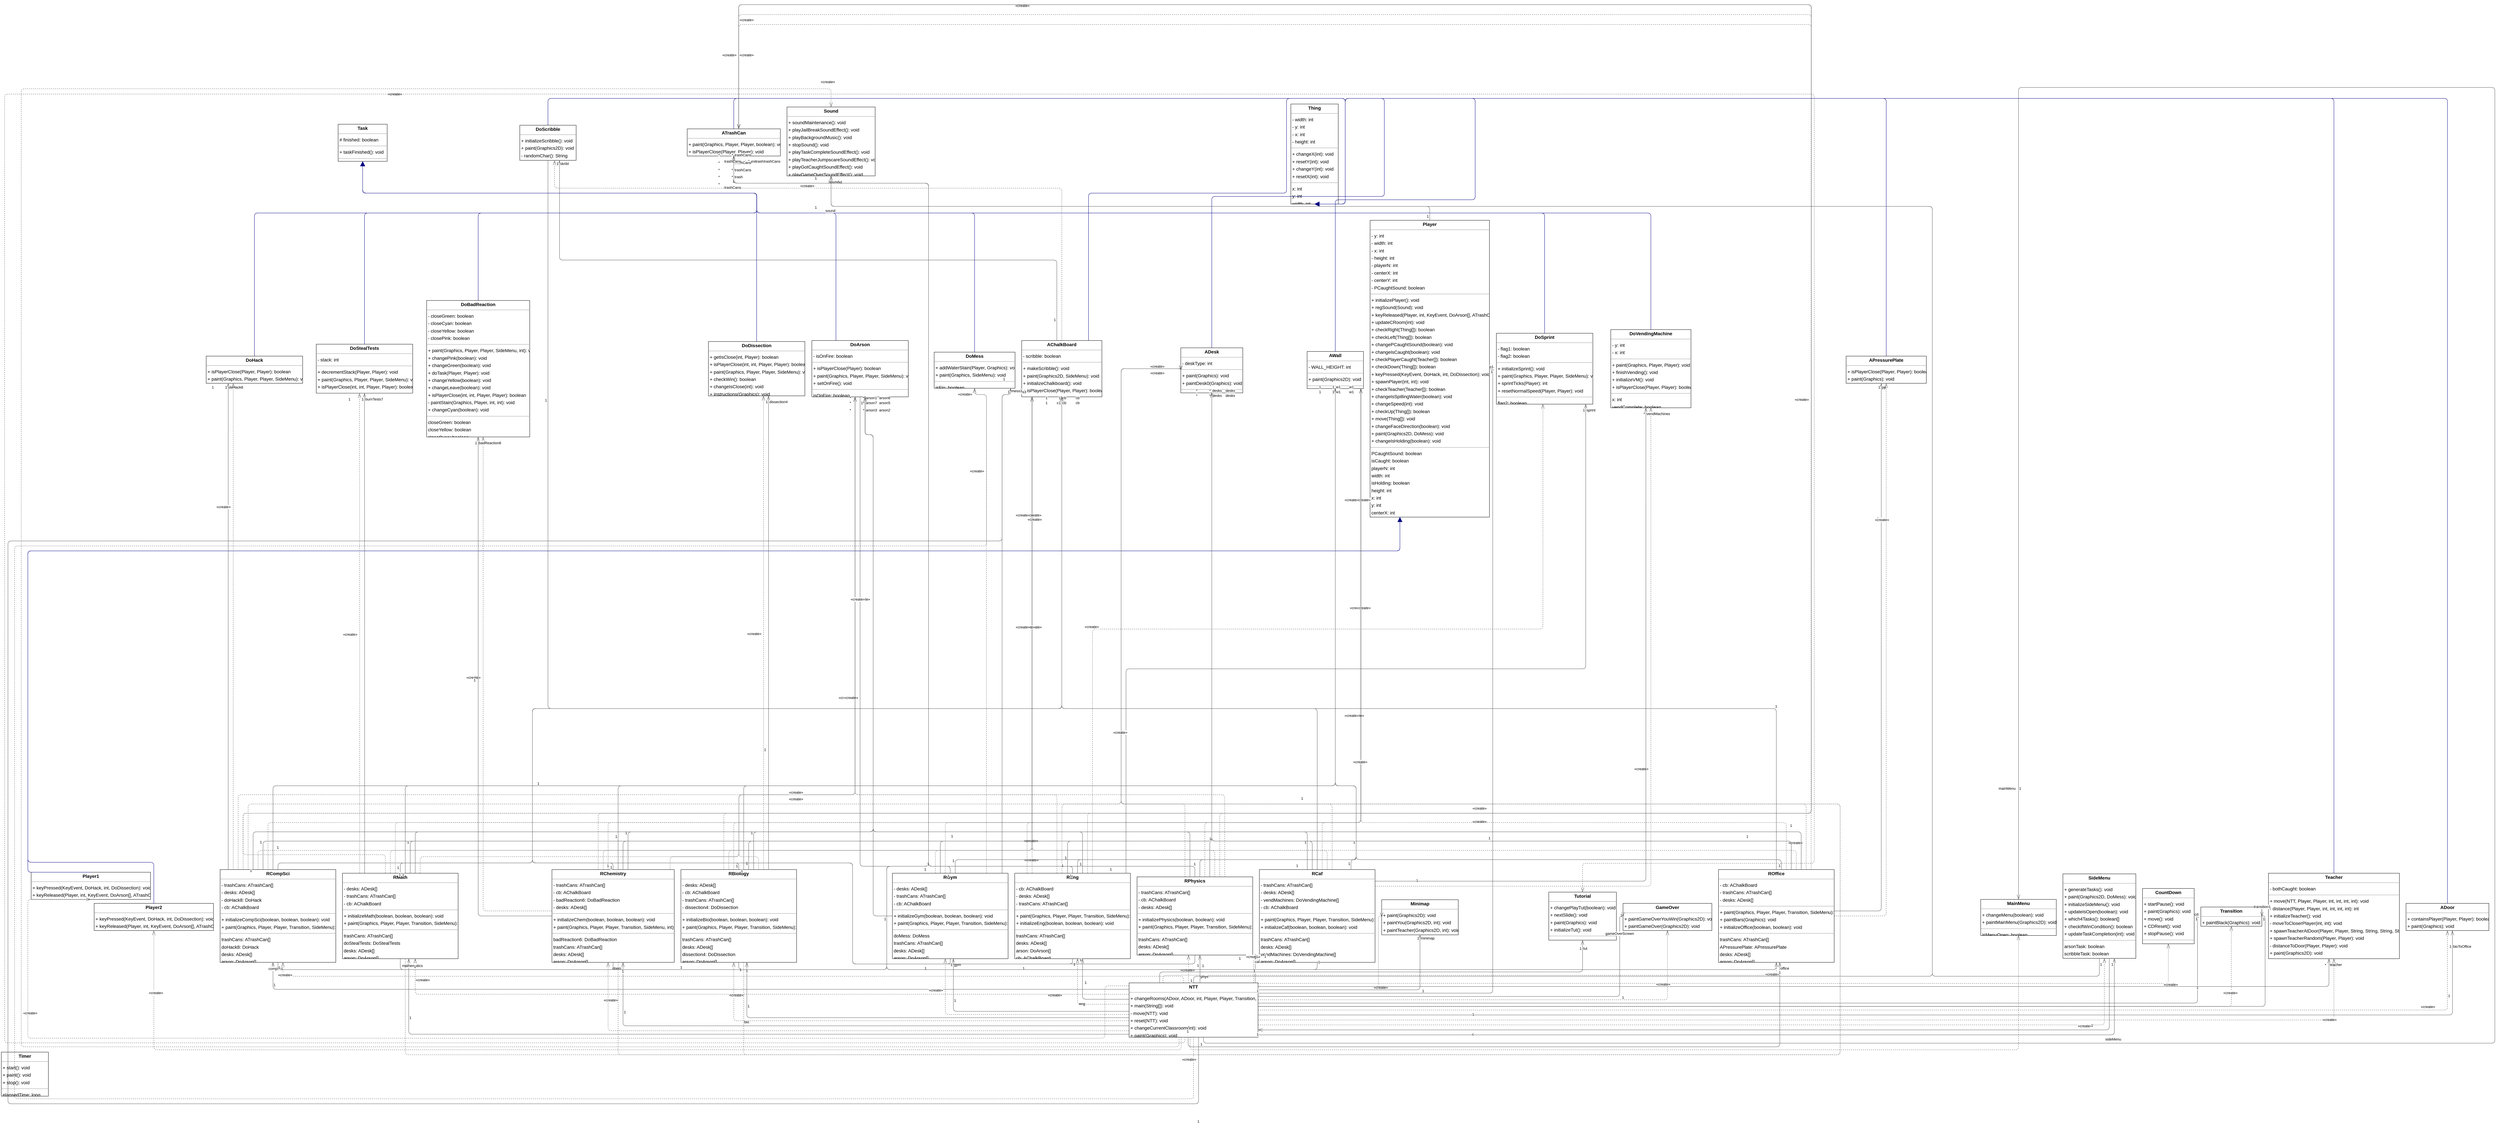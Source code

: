 <mxfile version="21.4.0" type="device">
  <diagram id="ETWXqvew_ibT2n86LItA" name="Page-1">
    <mxGraphModel dx="28680" dy="15280" grid="1" gridSize="10" guides="1" tooltips="1" connect="1" arrows="1" fold="1" page="1" pageScale="1" pageWidth="10000" pageHeight="7000" background="none" math="0" shadow="0">
      <root>
        <mxCell id="0" />
        <mxCell id="1" parent="0" />
        <mxCell id="node4" value="&lt;p style=&quot;margin:0px;margin-top:4px;text-align:center;&quot;&gt;&lt;b&gt;AChalkBoard&lt;/b&gt;&lt;/p&gt;&lt;hr size=&quot;1&quot;/&gt;&lt;p style=&quot;margin:0 0 0 4px;line-height:1.6;&quot;&gt;- scribble: boolean&lt;/p&gt;&lt;hr size=&quot;1&quot;/&gt;&lt;p style=&quot;margin:0 0 0 4px;line-height:1.6;&quot;&gt;+ makeScribble(): void&lt;br/&gt;+ paint(Graphics2D, SideMenu): void&lt;br/&gt;+ initializeChalkboard(): void&lt;br/&gt;+ isPlayerClose(Player, Player): boolean&lt;/p&gt;&lt;hr size=&quot;1&quot;/&gt;&lt;p style=&quot;margin:0 0 0 4px;line-height:1.6;&quot;&gt; scribble: boolean&lt;/p&gt;" style="verticalAlign=top;align=left;overflow=fill;fontSize=14;fontFamily=Helvetica;html=1;rounded=0;shadow=0;comic=0;labelBackgroundColor=none;strokeWidth=1;" parent="1" vertex="1">
          <mxGeometry x="3098" y="1044" width="242" height="170" as="geometry" />
        </mxCell>
        <mxCell id="node7" value="&lt;p style=&quot;margin:0px;margin-top:4px;text-align:center;&quot;&gt;&lt;b&gt;ADesk&lt;/b&gt;&lt;/p&gt;&lt;hr size=&quot;1&quot;/&gt;&lt;p style=&quot;margin:0 0 0 4px;line-height:1.6;&quot;&gt;- deskType: int&lt;/p&gt;&lt;hr size=&quot;1&quot;/&gt;&lt;p style=&quot;margin:0 0 0 4px;line-height:1.6;&quot;&gt;+ paint(Graphics): void&lt;br/&gt;+ paintDesk0(Graphics): void&lt;/p&gt;&lt;hr size=&quot;1&quot;/&gt;&lt;p style=&quot;margin:0 0 0 4px;line-height:1.6;&quot;&gt; deskType: int&lt;/p&gt;" style="verticalAlign=top;align=left;overflow=fill;fontSize=14;fontFamily=Helvetica;html=1;rounded=0;shadow=0;comic=0;labelBackgroundColor=none;strokeWidth=1;" parent="1" vertex="1">
          <mxGeometry x="3578" y="1066" width="187" height="136" as="geometry" />
        </mxCell>
        <mxCell id="node31" value="&lt;p style=&quot;margin:0px;margin-top:4px;text-align:center;&quot;&gt;&lt;b&gt;ADoor&lt;/b&gt;&lt;/p&gt;&lt;hr size=&quot;1&quot;/&gt;&lt;p style=&quot;margin:0 0 0 4px;line-height:1.6;&quot;&gt;+ containsPlayer(Player, Player): boolean&lt;br/&gt;+ paint(Graphics): void&lt;/p&gt;" style="verticalAlign=top;align=left;overflow=fill;fontSize=14;fontFamily=Helvetica;html=1;rounded=0;shadow=0;comic=0;labelBackgroundColor=none;strokeWidth=1;" parent="1" vertex="1">
          <mxGeometry x="7274" y="2743" width="250" height="82" as="geometry" />
        </mxCell>
        <mxCell id="node27" value="&lt;p style=&quot;margin:0px;margin-top:4px;text-align:center;&quot;&gt;&lt;b&gt;APressurePlate&lt;/b&gt;&lt;/p&gt;&lt;hr size=&quot;1&quot;/&gt;&lt;p style=&quot;margin:0 0 0 4px;line-height:1.6;&quot;&gt;+ isPlayerClose(Player, Player): boolean&lt;br/&gt;+ paint(Graphics): void&lt;/p&gt;" style="verticalAlign=top;align=left;overflow=fill;fontSize=14;fontFamily=Helvetica;html=1;rounded=0;shadow=0;comic=0;labelBackgroundColor=none;strokeWidth=1;" parent="1" vertex="1">
          <mxGeometry x="5585" y="1091" width="242" height="82" as="geometry" />
        </mxCell>
        <mxCell id="node37" value="&lt;p style=&quot;margin:0px;margin-top:4px;text-align:center;&quot;&gt;&lt;b&gt;ATrashCan&lt;/b&gt;&lt;/p&gt;&lt;hr size=&quot;1&quot;/&gt;&lt;p style=&quot;margin:0 0 0 4px;line-height:1.6;&quot;&gt;+ paint(Graphics, Player, Player, boolean): void&lt;br/&gt;+ isPlayerClose(Player, Player): void&lt;/p&gt;" style="verticalAlign=top;align=left;overflow=fill;fontSize=14;fontFamily=Helvetica;html=1;rounded=0;shadow=0;comic=0;labelBackgroundColor=none;strokeWidth=1;" parent="1" vertex="1">
          <mxGeometry x="2089" y="405" width="281" height="82" as="geometry" />
        </mxCell>
        <mxCell id="node18" value="&lt;p style=&quot;margin:0px;margin-top:4px;text-align:center;&quot;&gt;&lt;b&gt;AWall&lt;/b&gt;&lt;/p&gt;&lt;hr size=&quot;1&quot;/&gt;&lt;p style=&quot;margin:0 0 0 4px;line-height:1.6;&quot;&gt;- WALL_HEIGHT: int&lt;/p&gt;&lt;hr size=&quot;1&quot;/&gt;&lt;p style=&quot;margin:0 0 0 4px;line-height:1.6;&quot;&gt;+ paint(Graphics2D): void&lt;/p&gt;&lt;hr size=&quot;1&quot;/&gt;&lt;p style=&quot;margin:0 0 0 4px;line-height:1.6;&quot;&gt; WALL_HEIGHT: int&lt;/p&gt;" style="verticalAlign=top;align=left;overflow=fill;fontSize=14;fontFamily=Helvetica;html=1;rounded=0;shadow=0;comic=0;labelBackgroundColor=none;strokeWidth=1;" parent="1" vertex="1">
          <mxGeometry x="3959" y="1077" width="170" height="112" as="geometry" />
        </mxCell>
        <mxCell id="node8" value="&lt;p style=&quot;margin:0px;margin-top:4px;text-align:center;&quot;&gt;&lt;b&gt;CountDown&lt;/b&gt;&lt;/p&gt;&lt;hr size=&quot;1&quot;/&gt;&lt;p style=&quot;margin:0 0 0 4px;line-height:1.6;&quot;&gt;+ startPause(): void&lt;br/&gt;+ paint(Graphics): void&lt;br/&gt;+ move(): void&lt;br/&gt;+ CDReset(): void&lt;br/&gt;+ stopPause(): void&lt;/p&gt;&lt;hr size=&quot;1&quot;/&gt;&lt;p style=&quot;margin:0 0 0 4px;line-height:1.6;&quot;&gt; time: long&lt;/p&gt;" style="verticalAlign=top;align=left;overflow=fill;fontSize=14;fontFamily=Helvetica;html=1;rounded=0;shadow=0;comic=0;labelBackgroundColor=none;strokeWidth=1;" parent="1" vertex="1">
          <mxGeometry x="6479" y="2698" width="156" height="167" as="geometry" />
        </mxCell>
        <mxCell id="node20" value="&lt;p style=&quot;margin:0px;margin-top:4px;text-align:center;&quot;&gt;&lt;b&gt;DoArson&lt;/b&gt;&lt;/p&gt;&lt;hr size=&quot;1&quot;/&gt;&lt;p style=&quot;margin:0 0 0 4px;line-height:1.6;&quot;&gt;- isOnFire: boolean&lt;/p&gt;&lt;hr size=&quot;1&quot;/&gt;&lt;p style=&quot;margin:0 0 0 4px;line-height:1.6;&quot;&gt;+ isPlayerClose(Player): boolean&lt;br/&gt;+ paint(Graphics, Player, Player, SideMenu): void&lt;br/&gt;+ setOnFire(): void&lt;/p&gt;&lt;hr size=&quot;1&quot;/&gt;&lt;p style=&quot;margin:0 0 0 4px;line-height:1.6;&quot;&gt; isOnFire: boolean&lt;br/&gt; isFin: boolean&lt;/p&gt;" style="verticalAlign=top;align=left;overflow=fill;fontSize=14;fontFamily=Helvetica;html=1;rounded=0;shadow=0;comic=0;labelBackgroundColor=none;strokeWidth=1;" parent="1" vertex="1">
          <mxGeometry x="2465" y="1044" width="291" height="170" as="geometry" />
        </mxCell>
        <mxCell id="node11" value="&lt;p style=&quot;margin:0px;margin-top:4px;text-align:center;&quot;&gt;&lt;b&gt;DoBadReaction&lt;/b&gt;&lt;/p&gt;&lt;hr size=&quot;1&quot;/&gt;&lt;p style=&quot;margin:0 0 0 4px;line-height:1.6;&quot;&gt;- closeGreen: boolean&lt;br/&gt;- closeCyan: boolean&lt;br/&gt;- closeYellow: boolean&lt;br/&gt;- closePink: boolean&lt;/p&gt;&lt;hr size=&quot;1&quot;/&gt;&lt;p style=&quot;margin:0 0 0 4px;line-height:1.6;&quot;&gt;+ paint(Graphics, Player, Player, SideMenu, int): void&lt;br/&gt;+ changePink(boolean): void&lt;br/&gt;+ changeGreen(boolean): void&lt;br/&gt;+ doTask(Player, Player): void&lt;br/&gt;+ changeYellow(boolean): void&lt;br/&gt;+ changeLeave(boolean): void&lt;br/&gt;+ isPlayerClose(int, int, Player, Player): boolean&lt;br/&gt;- paintStain(Graphics, Player, int, int): void&lt;br/&gt;+ changeCyan(boolean): void&lt;/p&gt;&lt;hr size=&quot;1&quot;/&gt;&lt;p style=&quot;margin:0 0 0 4px;line-height:1.6;&quot;&gt; closeGreen: boolean&lt;br/&gt; closeYellow: boolean&lt;br/&gt; closeCyan: boolean&lt;br/&gt; closePink: boolean&lt;/p&gt;" style="verticalAlign=top;align=left;overflow=fill;fontSize=14;fontFamily=Helvetica;html=1;rounded=0;shadow=0;comic=0;labelBackgroundColor=none;strokeWidth=1;" parent="1" vertex="1">
          <mxGeometry x="1303" y="923" width="311" height="412" as="geometry" />
        </mxCell>
        <mxCell id="node0" value="&lt;p style=&quot;margin:0px;margin-top:4px;text-align:center;&quot;&gt;&lt;b&gt;DoDissection&lt;/b&gt;&lt;/p&gt;&lt;hr size=&quot;1&quot;/&gt;&lt;p style=&quot;margin:0 0 0 4px;line-height:1.6;&quot;&gt;+ getIsClose(int, Player): boolean&lt;br/&gt;+ isPlayerClose(int, int, Player, Player): boolean&lt;br/&gt;+ paint(Graphics, Player, Player, SideMenu): void&lt;br/&gt;+ checkWin(): boolean&lt;br/&gt;+ changeIsClose(int): void&lt;br/&gt;+ instructions(Graphics): void&lt;/p&gt;" style="verticalAlign=top;align=left;overflow=fill;fontSize=14;fontFamily=Helvetica;html=1;rounded=0;shadow=0;comic=0;labelBackgroundColor=none;strokeWidth=1;" parent="1" vertex="1">
          <mxGeometry x="2153" y="1047" width="291" height="164" as="geometry" />
        </mxCell>
        <mxCell id="node12" value="&lt;p style=&quot;margin:0px;margin-top:4px;text-align:center;&quot;&gt;&lt;b&gt;DoHack&lt;/b&gt;&lt;/p&gt;&lt;hr size=&quot;1&quot;/&gt;&lt;p style=&quot;margin:0 0 0 4px;line-height:1.6;&quot;&gt;+ isPlayerClose(Player, Player): boolean&lt;br/&gt;+ paint(Graphics, Player, Player, SideMenu): void&lt;/p&gt;" style="verticalAlign=top;align=left;overflow=fill;fontSize=14;fontFamily=Helvetica;html=1;rounded=0;shadow=0;comic=0;labelBackgroundColor=none;strokeWidth=1;" parent="1" vertex="1">
          <mxGeometry x="638" y="1091" width="291" height="82" as="geometry" />
        </mxCell>
        <mxCell id="node9" value="&lt;p style=&quot;margin:0px;margin-top:4px;text-align:center;&quot;&gt;&lt;b&gt;DoMess&lt;/b&gt;&lt;/p&gt;&lt;hr size=&quot;1&quot;/&gt;&lt;p style=&quot;margin:0 0 0 4px;line-height:1.6;&quot;&gt;+ addWaterStain(Player, Graphics): void&lt;br/&gt;+ paint(Graphics, SideMenu): void&lt;/p&gt;&lt;hr size=&quot;1&quot;/&gt;&lt;p style=&quot;margin:0 0 0 4px;line-height:1.6;&quot;&gt; isFin: boolean&lt;/p&gt;" style="verticalAlign=top;align=left;overflow=fill;fontSize=14;fontFamily=Helvetica;html=1;rounded=0;shadow=0;comic=0;labelBackgroundColor=none;strokeWidth=1;" parent="1" vertex="1">
          <mxGeometry x="2834" y="1079" width="244" height="109" as="geometry" />
        </mxCell>
        <mxCell id="node19" value="&lt;p style=&quot;margin:0px;margin-top:4px;text-align:center;&quot;&gt;&lt;b&gt;DoScribble&lt;/b&gt;&lt;/p&gt;&lt;hr size=&quot;1&quot;/&gt;&lt;p style=&quot;margin:0 0 0 4px;line-height:1.6;&quot;&gt;+ initializeScribble(): void&lt;br/&gt;+ paint(Graphics2D): void&lt;br/&gt;- randomChar(): String&lt;/p&gt;" style="verticalAlign=top;align=left;overflow=fill;fontSize=14;fontFamily=Helvetica;html=1;rounded=0;shadow=0;comic=0;labelBackgroundColor=none;strokeWidth=1;" parent="1" vertex="1">
          <mxGeometry x="1584" y="394" width="170" height="106" as="geometry" />
        </mxCell>
        <mxCell id="node28" value="&lt;p style=&quot;margin:0px;margin-top:4px;text-align:center;&quot;&gt;&lt;b&gt;DoSprint&lt;/b&gt;&lt;/p&gt;&lt;hr size=&quot;1&quot;/&gt;&lt;p style=&quot;margin:0 0 0 4px;line-height:1.6;&quot;&gt;- flag1: boolean&lt;br/&gt;- flag2: boolean&lt;/p&gt;&lt;hr size=&quot;1&quot;/&gt;&lt;p style=&quot;margin:0 0 0 4px;line-height:1.6;&quot;&gt;+ initializeSprint(): void&lt;br/&gt;+ paint(Graphics, Player, Player, SideMenu): void&lt;br/&gt;+ sprintTicks(Player): int&lt;br/&gt;+ resetNormalSpeed(Player, Player): void&lt;/p&gt;&lt;hr size=&quot;1&quot;/&gt;&lt;p style=&quot;margin:0 0 0 4px;line-height:1.6;&quot;&gt; flag2: boolean&lt;br/&gt; flag1: boolean&lt;/p&gt;" style="verticalAlign=top;align=left;overflow=fill;fontSize=14;fontFamily=Helvetica;html=1;rounded=0;shadow=0;comic=0;labelBackgroundColor=none;strokeWidth=1;" parent="1" vertex="1">
          <mxGeometry x="4530" y="1022" width="291" height="214" as="geometry" />
        </mxCell>
        <mxCell id="node38" value="&lt;p style=&quot;margin:0px;margin-top:4px;text-align:center;&quot;&gt;&lt;b&gt;DoStealTests&lt;/b&gt;&lt;/p&gt;&lt;hr size=&quot;1&quot;/&gt;&lt;p style=&quot;margin:0 0 0 4px;line-height:1.6;&quot;&gt;- stack: int&lt;/p&gt;&lt;hr size=&quot;1&quot;/&gt;&lt;p style=&quot;margin:0 0 0 4px;line-height:1.6;&quot;&gt;+ decrementStack(Player, Player): void&lt;br/&gt;+ paint(Graphics, Player, Player, SideMenu): void&lt;br/&gt;+ isPlayerClose(int, int, Player, Player): boolean&lt;/p&gt;&lt;hr size=&quot;1&quot;/&gt;&lt;p style=&quot;margin:0 0 0 4px;line-height:1.6;&quot;&gt; stack: int&lt;/p&gt;" style="verticalAlign=top;align=left;overflow=fill;fontSize=14;fontFamily=Helvetica;html=1;rounded=0;shadow=0;comic=0;labelBackgroundColor=none;strokeWidth=1;" parent="1" vertex="1">
          <mxGeometry x="970" y="1055" width="291" height="148" as="geometry" />
        </mxCell>
        <mxCell id="node29" value="&lt;p style=&quot;margin:0px;margin-top:4px;text-align:center;&quot;&gt;&lt;b&gt;DoVendingMachine&lt;/b&gt;&lt;/p&gt;&lt;hr size=&quot;1&quot;/&gt;&lt;p style=&quot;margin:0 0 0 4px;line-height:1.6;&quot;&gt;- y: int&lt;br/&gt;- x: int&lt;/p&gt;&lt;hr size=&quot;1&quot;/&gt;&lt;p style=&quot;margin:0 0 0 4px;line-height:1.6;&quot;&gt;+ paint(Graphics, Player, Player): void&lt;br/&gt;+ finishVending(): void&lt;br/&gt;+ initializeVM(): void&lt;br/&gt;+ isPlayerClose(Player, Player): boolean&lt;/p&gt;&lt;hr size=&quot;1&quot;/&gt;&lt;p style=&quot;margin:0 0 0 4px;line-height:1.6;&quot;&gt; x: int&lt;br/&gt; vendComplete: boolean&lt;br/&gt; y: int&lt;/p&gt;" style="verticalAlign=top;align=left;overflow=fill;fontSize=14;fontFamily=Helvetica;html=1;rounded=0;shadow=0;comic=0;labelBackgroundColor=none;strokeWidth=1;" parent="1" vertex="1">
          <mxGeometry x="4875" y="1011" width="242" height="236" as="geometry" />
        </mxCell>
        <mxCell id="node22" value="&lt;p style=&quot;margin:0px;margin-top:4px;text-align:center;&quot;&gt;&lt;b&gt;GameOver&lt;/b&gt;&lt;/p&gt;&lt;hr size=&quot;1&quot;/&gt;&lt;p style=&quot;margin:0 0 0 4px;line-height:1.6;&quot;&gt;+ paintGameOverYouWin(Graphics2D): void&lt;br/&gt;+ paintGameOver(Graphics2D): void&lt;/p&gt;" style="verticalAlign=top;align=left;overflow=fill;fontSize=14;fontFamily=Helvetica;html=1;rounded=0;shadow=0;comic=0;labelBackgroundColor=none;strokeWidth=1;" parent="1" vertex="1">
          <mxGeometry x="4912" y="2743" width="268" height="82" as="geometry" />
        </mxCell>
        <mxCell id="node16" value="&lt;p style=&quot;margin:0px;margin-top:4px;text-align:center;&quot;&gt;&lt;b&gt;MainMenu&lt;/b&gt;&lt;/p&gt;&lt;hr size=&quot;1&quot;/&gt;&lt;p style=&quot;margin:0 0 0 4px;line-height:1.6;&quot;&gt;+ changeMenu(boolean): void&lt;br/&gt;+ paintMainMenu(Graphics2D): void&lt;/p&gt;&lt;hr size=&quot;1&quot;/&gt;&lt;p style=&quot;margin:0 0 0 4px;line-height:1.6;&quot;&gt; isMenuOpen: boolean&lt;/p&gt;" style="verticalAlign=top;align=left;overflow=fill;fontSize=14;fontFamily=Helvetica;html=1;rounded=0;shadow=0;comic=0;labelBackgroundColor=none;strokeWidth=1;" parent="1" vertex="1">
          <mxGeometry x="5991" y="2731" width="228" height="109" as="geometry" />
        </mxCell>
        <mxCell id="node5" value="&lt;p style=&quot;margin:0px;margin-top:4px;text-align:center;&quot;&gt;&lt;b&gt;Minimap&lt;/b&gt;&lt;/p&gt;&lt;hr size=&quot;1&quot;/&gt;&lt;p style=&quot;margin:0 0 0 4px;line-height:1.6;&quot;&gt;+ paint(Graphics2D): void&lt;br/&gt;+ paintYou(Graphics2D, int): void&lt;br/&gt;+ paintTeacher(Graphics2D, int): void&lt;/p&gt;" style="verticalAlign=top;align=left;overflow=fill;fontSize=14;fontFamily=Helvetica;html=1;rounded=0;shadow=0;comic=0;labelBackgroundColor=none;strokeWidth=1;" parent="1" vertex="1">
          <mxGeometry x="4184" y="2732" width="231" height="106" as="geometry" />
        </mxCell>
        <mxCell id="node6" value="&lt;p style=&quot;margin:0px;margin-top:4px;text-align:center;&quot;&gt;&lt;b&gt;NTT&lt;/b&gt;&lt;/p&gt;&lt;hr size=&quot;1&quot;/&gt;&lt;p style=&quot;margin:0 0 0 4px;line-height:1.6;&quot;&gt;+ changeRooms(ADoor, ADoor, int, Player, Player, Transition, Graphics2D): void&lt;br/&gt;+ main(String[]): void&lt;br/&gt;- move(NTT): void&lt;br/&gt;+ reset(NTT): void&lt;br/&gt;+ changeCurrentClassroom(int): void&lt;br/&gt;+ paint(Graphics): void&lt;/p&gt;" style="verticalAlign=top;align=left;overflow=fill;fontSize=14;fontFamily=Helvetica;html=1;rounded=0;shadow=0;comic=0;labelBackgroundColor=none;strokeWidth=1;" parent="1" vertex="1">
          <mxGeometry x="3422" y="2983" width="389" height="164" as="geometry" />
        </mxCell>
        <mxCell id="node32" value="&lt;p style=&quot;margin:0px;margin-top:4px;text-align:center;&quot;&gt;&lt;b&gt;Player&lt;/b&gt;&lt;/p&gt;&lt;hr size=&quot;1&quot;/&gt;&lt;p style=&quot;margin:0 0 0 4px;line-height:1.6;&quot;&gt;- y: int&lt;br/&gt;- width: int&lt;br/&gt;- x: int&lt;br/&gt;- height: int&lt;br/&gt;- playerN: int&lt;br/&gt;- centerX: int&lt;br/&gt;- centerY: int&lt;br/&gt;- PCaughtSound: boolean&lt;/p&gt;&lt;hr size=&quot;1&quot;/&gt;&lt;p style=&quot;margin:0 0 0 4px;line-height:1.6;&quot;&gt;+ initializePlayer(): void&lt;br/&gt;+ regSound(Sound): void&lt;br/&gt;+ keyReleased(Player, int, KeyEvent, DoArson[], ATrashCan[], AChalkBoard, APressurePlate, DoMess, DoHack, DoVendingMachine[], DoBadReaction, DoStealTests, DoDissection): void&lt;br/&gt;+ updateCRoom(int): void&lt;br/&gt;+ checkRight(Thing[]): boolean&lt;br/&gt;+ checkLeft(Thing[]): boolean&lt;br/&gt;+ changePCaughtSound(boolean): void&lt;br/&gt;+ changeIsCaught(boolean): void&lt;br/&gt;+ checkPlayerCaught(Teacher[]): boolean&lt;br/&gt;+ checkDown(Thing[]): boolean&lt;br/&gt;+ keyPressed(KeyEvent, DoHack, int, DoDissection): void&lt;br/&gt;+ spawnPlayer(int, int): void&lt;br/&gt;+ checkTeacher(Teacher[]): boolean&lt;br/&gt;+ changeIsSpillingWater(boolean): void&lt;br/&gt;+ changeSpeed(int): void&lt;br/&gt;+ checkUp(Thing[]): boolean&lt;br/&gt;+ move(Thing[]): void&lt;br/&gt;+ changeFaceDirection(boolean): void&lt;br/&gt;+ paint(Graphics2D, DoMess): void&lt;br/&gt;+ changeIsHolding(boolean): void&lt;/p&gt;&lt;hr size=&quot;1&quot;/&gt;&lt;p style=&quot;margin:0 0 0 4px;line-height:1.6;&quot;&gt; PCaughtSound: boolean&lt;br/&gt; isCaught: boolean&lt;br/&gt; playerN: int&lt;br/&gt; width: int&lt;br/&gt; isHolding: boolean&lt;br/&gt; height: int&lt;br/&gt; x: int&lt;br/&gt; y: int&lt;br/&gt; centerX: int&lt;br/&gt; isSpillingWater: boolean&lt;br/&gt; centerY: int&lt;/p&gt;" style="verticalAlign=top;align=left;overflow=fill;fontSize=14;fontFamily=Helvetica;html=1;rounded=0;shadow=0;comic=0;labelBackgroundColor=none;strokeWidth=1;" parent="1" vertex="1">
          <mxGeometry x="4149" y="681" width="360" height="896" as="geometry" />
        </mxCell>
        <mxCell id="node30" value="&lt;p style=&quot;margin:0px;margin-top:4px;text-align:center;&quot;&gt;&lt;b&gt;Player1&lt;/b&gt;&lt;/p&gt;&lt;hr size=&quot;1&quot;/&gt;&lt;p style=&quot;margin:0 0 0 4px;line-height:1.6;&quot;&gt;+ keyPressed(KeyEvent, DoHack, int, DoDissection): void&lt;br/&gt;+ keyReleased(Player, int, KeyEvent, DoArson[], ATrashCan[], AChalkBoard, APressurePlate, DoMess, DoHack, DoVendingMachine[], DoBadReaction, DoStealTests, DoDissection): void&lt;/p&gt;" style="verticalAlign=top;align=left;overflow=fill;fontSize=14;fontFamily=Helvetica;html=1;rounded=0;shadow=0;comic=0;labelBackgroundColor=none;strokeWidth=1;" parent="1" vertex="1">
          <mxGeometry x="110" y="2649" width="360" height="82" as="geometry" />
        </mxCell>
        <mxCell id="node39" value="&lt;p style=&quot;margin:0px;margin-top:4px;text-align:center;&quot;&gt;&lt;b&gt;Player2&lt;/b&gt;&lt;/p&gt;&lt;hr size=&quot;1&quot;/&gt;&lt;p style=&quot;margin:0 0 0 4px;line-height:1.6;&quot;&gt;+ keyPressed(KeyEvent, DoHack, int, DoDissection): void&lt;br/&gt;+ keyReleased(Player, int, KeyEvent, DoArson[], ATrashCan[], AChalkBoard, APressurePlate, DoMess, DoHack, DoVendingMachine[], DoBadReaction, DoStealTests, DoDissection): void&lt;/p&gt;" style="verticalAlign=top;align=left;overflow=fill;fontSize=14;fontFamily=Helvetica;html=1;rounded=0;shadow=0;comic=0;labelBackgroundColor=none;strokeWidth=1;" parent="1" vertex="1">
          <mxGeometry x="300" y="2743" width="360" height="82" as="geometry" />
        </mxCell>
        <mxCell id="node35" value="&lt;p style=&quot;margin:0px;margin-top:4px;text-align:center;&quot;&gt;&lt;b&gt;RBiology&lt;/b&gt;&lt;/p&gt;&lt;hr size=&quot;1&quot;/&gt;&lt;p style=&quot;margin:0 0 0 4px;line-height:1.6;&quot;&gt;- desks: ADesk[]&lt;br/&gt;- cb: AChalkBoard&lt;br/&gt;- trashCans: ATrashCan[]&lt;br/&gt;- dissection4: DoDissection&lt;/p&gt;&lt;hr size=&quot;1&quot;/&gt;&lt;p style=&quot;margin:0 0 0 4px;line-height:1.6;&quot;&gt;+ initializeBio(boolean, boolean, boolean): void&lt;br/&gt;+ paint(Graphics, Player, Player, Transition, SideMenu): void&lt;/p&gt;&lt;hr size=&quot;1&quot;/&gt;&lt;p style=&quot;margin:0 0 0 4px;line-height:1.6;&quot;&gt; trashCans: ATrashCan[]&lt;br/&gt; desks: ADesk[]&lt;br/&gt; dissection4: DoDissection&lt;br/&gt; arson: DoArson[]&lt;br/&gt; cb: AChalkBoard&lt;/p&gt;" style="verticalAlign=top;align=left;overflow=fill;fontSize=14;fontFamily=Helvetica;html=1;rounded=0;shadow=0;comic=0;labelBackgroundColor=none;strokeWidth=1;" parent="1" vertex="1">
          <mxGeometry x="2070" y="2641" width="349" height="280" as="geometry" />
        </mxCell>
        <mxCell id="node34" value="&lt;p style=&quot;margin:0px;margin-top:4px;text-align:center;&quot;&gt;&lt;b&gt;RCaf&lt;/b&gt;&lt;/p&gt;&lt;hr size=&quot;1&quot;/&gt;&lt;p style=&quot;margin:0 0 0 4px;line-height:1.6;&quot;&gt;- trashCans: ATrashCan[]&lt;br/&gt;- desks: ADesk[]&lt;br/&gt;- vendMachines: DoVendingMachine[]&lt;br/&gt;- cb: AChalkBoard&lt;/p&gt;&lt;hr size=&quot;1&quot;/&gt;&lt;p style=&quot;margin:0 0 0 4px;line-height:1.6;&quot;&gt;+ paint(Graphics, Player, Player, Transition, SideMenu): void&lt;br/&gt;+ initializeCaf(boolean, boolean, boolean): void&lt;/p&gt;&lt;hr size=&quot;1&quot;/&gt;&lt;p style=&quot;margin:0 0 0 4px;line-height:1.6;&quot;&gt; trashCans: ATrashCan[]&lt;br/&gt; desks: ADesk[]&lt;br/&gt; vendMachines: DoVendingMachine[]&lt;br/&gt; arson: DoArson[]&lt;br/&gt; cb: AChalkBoard&lt;/p&gt;" style="verticalAlign=top;align=left;overflow=fill;fontSize=14;fontFamily=Helvetica;html=1;rounded=0;shadow=0;comic=0;labelBackgroundColor=none;strokeWidth=1;" parent="1" vertex="1">
          <mxGeometry x="3815" y="2641" width="349" height="280" as="geometry" />
        </mxCell>
        <mxCell id="node26" value="&lt;p style=&quot;margin:0px;margin-top:4px;text-align:center;&quot;&gt;&lt;b&gt;RChemistry&lt;/b&gt;&lt;/p&gt;&lt;hr size=&quot;1&quot;/&gt;&lt;p style=&quot;margin:0 0 0 4px;line-height:1.6;&quot;&gt;- trashCans: ATrashCan[]&lt;br/&gt;- cb: AChalkBoard&lt;br/&gt;- badReaction6: DoBadReaction&lt;br/&gt;- desks: ADesk[]&lt;/p&gt;&lt;hr size=&quot;1&quot;/&gt;&lt;p style=&quot;margin:0 0 0 4px;line-height:1.6;&quot;&gt;+ initializeChem(boolean, boolean, boolean): void&lt;br/&gt;+ paint(Graphics, Player, Player, Transition, SideMenu, int): void&lt;/p&gt;&lt;hr size=&quot;1&quot;/&gt;&lt;p style=&quot;margin:0 0 0 4px;line-height:1.6;&quot;&gt; badReaction6: DoBadReaction&lt;br/&gt; trashCans: ATrashCan[]&lt;br/&gt; desks: ADesk[]&lt;br/&gt; arson: DoArson[]&lt;br/&gt; cb: AChalkBoard&lt;/p&gt;" style="verticalAlign=top;align=left;overflow=fill;fontSize=14;fontFamily=Helvetica;html=1;rounded=0;shadow=0;comic=0;labelBackgroundColor=none;strokeWidth=1;" parent="1" vertex="1">
          <mxGeometry x="1681" y="2641" width="369" height="280" as="geometry" />
        </mxCell>
        <mxCell id="node21" value="&lt;p style=&quot;margin:0px;margin-top:4px;text-align:center;&quot;&gt;&lt;b&gt;RCompSci&lt;/b&gt;&lt;/p&gt;&lt;hr size=&quot;1&quot;/&gt;&lt;p style=&quot;margin:0 0 0 4px;line-height:1.6;&quot;&gt;- trashCans: ATrashCan[]&lt;br/&gt;- desks: ADesk[]&lt;br/&gt;- doHack8: DoHack&lt;br/&gt;- cb: AChalkBoard&lt;/p&gt;&lt;hr size=&quot;1&quot;/&gt;&lt;p style=&quot;margin:0 0 0 4px;line-height:1.6;&quot;&gt;+ initializeCompSci(boolean, boolean, boolean): void&lt;br/&gt;+ paint(Graphics, Player, Player, Transition, SideMenu): void&lt;/p&gt;&lt;hr size=&quot;1&quot;/&gt;&lt;p style=&quot;margin:0 0 0 4px;line-height:1.6;&quot;&gt; trashCans: ATrashCan[]&lt;br/&gt; doHack8: DoHack&lt;br/&gt; desks: ADesk[]&lt;br/&gt; arson: DoArson[]&lt;br/&gt; cb: AChalkBoard&lt;/p&gt;" style="verticalAlign=top;align=left;overflow=fill;fontSize=14;fontFamily=Helvetica;html=1;rounded=0;shadow=0;comic=0;labelBackgroundColor=none;strokeWidth=1;" parent="1" vertex="1">
          <mxGeometry x="680" y="2641" width="349" height="280" as="geometry" />
        </mxCell>
        <mxCell id="node36" value="&lt;p style=&quot;margin:0px;margin-top:4px;text-align:center;&quot;&gt;&lt;b&gt;REng&lt;/b&gt;&lt;/p&gt;&lt;hr size=&quot;1&quot;/&gt;&lt;p style=&quot;margin:0 0 0 4px;line-height:1.6;&quot;&gt;- cb: AChalkBoard&lt;br/&gt;- desks: ADesk[]&lt;br/&gt;- trashCans: ATrashCan[]&lt;/p&gt;&lt;hr size=&quot;1&quot;/&gt;&lt;p style=&quot;margin:0 0 0 4px;line-height:1.6;&quot;&gt;+ paint(Graphics, Player, Player, Transition, SideMenu): void&lt;br/&gt;+ initializeEng(boolean, boolean, boolean): void&lt;/p&gt;&lt;hr size=&quot;1&quot;/&gt;&lt;p style=&quot;margin:0 0 0 4px;line-height:1.6;&quot;&gt; trashCans: ATrashCan[]&lt;br/&gt; desks: ADesk[]&lt;br/&gt; arson: DoArson[]&lt;br/&gt; cb: AChalkBoard&lt;br/&gt; doSprint: DoSprint&lt;/p&gt;" style="verticalAlign=top;align=left;overflow=fill;fontSize=14;fontFamily=Helvetica;html=1;rounded=0;shadow=0;comic=0;labelBackgroundColor=none;strokeWidth=1;" parent="1" vertex="1">
          <mxGeometry x="3077" y="2652" width="349" height="258" as="geometry" />
        </mxCell>
        <mxCell id="node2" value="&lt;p style=&quot;margin:0px;margin-top:4px;text-align:center;&quot;&gt;&lt;b&gt;RGym&lt;/b&gt;&lt;/p&gt;&lt;hr size=&quot;1&quot;/&gt;&lt;p style=&quot;margin:0 0 0 4px;line-height:1.6;&quot;&gt;- desks: ADesk[]&lt;br/&gt;- trashCans: ATrashCan[]&lt;br/&gt;- cb: AChalkBoard&lt;/p&gt;&lt;hr size=&quot;1&quot;/&gt;&lt;p style=&quot;margin:0 0 0 4px;line-height:1.6;&quot;&gt;+ initializeGym(boolean, boolean, boolean): void&lt;br/&gt;+ paint(Graphics, Player, Player, Transition, SideMenu): void&lt;/p&gt;&lt;hr size=&quot;1&quot;/&gt;&lt;p style=&quot;margin:0 0 0 4px;line-height:1.6;&quot;&gt; doMess: DoMess&lt;br/&gt; trashCans: ATrashCan[]&lt;br/&gt; desks: ADesk[]&lt;br/&gt; arson: DoArson[]&lt;br/&gt; cb: AChalkBoard&lt;/p&gt;" style="verticalAlign=top;align=left;overflow=fill;fontSize=14;fontFamily=Helvetica;html=1;rounded=0;shadow=0;comic=0;labelBackgroundColor=none;strokeWidth=1;" parent="1" vertex="1">
          <mxGeometry x="2708" y="2652" width="349" height="258" as="geometry" />
        </mxCell>
        <mxCell id="node33" value="&lt;p style=&quot;margin:0px;margin-top:4px;text-align:center;&quot;&gt;&lt;b&gt;RMath&lt;/b&gt;&lt;/p&gt;&lt;hr size=&quot;1&quot;/&gt;&lt;p style=&quot;margin:0 0 0 4px;line-height:1.6;&quot;&gt;- desks: ADesk[]&lt;br/&gt;- trashCans: ATrashCan[]&lt;br/&gt;- cb: AChalkBoard&lt;/p&gt;&lt;hr size=&quot;1&quot;/&gt;&lt;p style=&quot;margin:0 0 0 4px;line-height:1.6;&quot;&gt;+ initializeMath(boolean, boolean, boolean): void&lt;br/&gt;+ paint(Graphics, Player, Player, Transition, SideMenu): void&lt;/p&gt;&lt;hr size=&quot;1&quot;/&gt;&lt;p style=&quot;margin:0 0 0 4px;line-height:1.6;&quot;&gt; trashCans: ATrashCan[]&lt;br/&gt; doStealTests: DoStealTests&lt;br/&gt; desks: ADesk[]&lt;br/&gt; arson: DoArson[]&lt;br/&gt; cb: AChalkBoard&lt;/p&gt;" style="verticalAlign=top;align=left;overflow=fill;fontSize=14;fontFamily=Helvetica;html=1;rounded=0;shadow=0;comic=0;labelBackgroundColor=none;strokeWidth=1;" parent="1" vertex="1">
          <mxGeometry x="1049" y="2652" width="349" height="258" as="geometry" />
        </mxCell>
        <mxCell id="node23" value="&lt;p style=&quot;margin:0px;margin-top:4px;text-align:center;&quot;&gt;&lt;b&gt;ROffice&lt;/b&gt;&lt;/p&gt;&lt;hr size=&quot;1&quot;/&gt;&lt;p style=&quot;margin:0 0 0 4px;line-height:1.6;&quot;&gt;- cb: AChalkBoard&lt;br/&gt;- trashCans: ATrashCan[]&lt;br/&gt;- desks: ADesk[]&lt;/p&gt;&lt;hr size=&quot;1&quot;/&gt;&lt;p style=&quot;margin:0 0 0 4px;line-height:1.6;&quot;&gt;+ paint(Graphics, Player, Player, Transition, SideMenu): void&lt;br/&gt;+ paintBars(Graphics): void&lt;br/&gt;+ initializeOffice(boolean, boolean): void&lt;/p&gt;&lt;hr size=&quot;1&quot;/&gt;&lt;p style=&quot;margin:0 0 0 4px;line-height:1.6;&quot;&gt; trashCans: ATrashCan[]&lt;br/&gt; APressurePlate: APressurePlate&lt;br/&gt; desks: ADesk[]&lt;br/&gt; arson: DoArson[]&lt;br/&gt; cb: AChalkBoard&lt;/p&gt;" style="verticalAlign=top;align=left;overflow=fill;fontSize=14;fontFamily=Helvetica;html=1;rounded=0;shadow=0;comic=0;labelBackgroundColor=none;strokeWidth=1;" parent="1" vertex="1">
          <mxGeometry x="5200" y="2641" width="349" height="280" as="geometry" />
        </mxCell>
        <mxCell id="node10" value="&lt;p style=&quot;margin:0px;margin-top:4px;text-align:center;&quot;&gt;&lt;b&gt;RPhysics&lt;/b&gt;&lt;/p&gt;&lt;hr size=&quot;1&quot;/&gt;&lt;p style=&quot;margin:0 0 0 4px;line-height:1.6;&quot;&gt;- trashCans: ATrashCan[]&lt;br/&gt;- cb: AChalkBoard&lt;br/&gt;- desks: ADesk[]&lt;/p&gt;&lt;hr size=&quot;1&quot;/&gt;&lt;p style=&quot;margin:0 0 0 4px;line-height:1.6;&quot;&gt;+ initializePhysics(boolean, boolean): void&lt;br/&gt;+ paint(Graphics, Player, Player, Transition, SideMenu): void&lt;/p&gt;&lt;hr size=&quot;1&quot;/&gt;&lt;p style=&quot;margin:0 0 0 4px;line-height:1.6;&quot;&gt; trashCans: ATrashCan[]&lt;br/&gt; desks: ADesk[]&lt;br/&gt; arson: DoArson[]&lt;br/&gt; cb: AChalkBoard&lt;/p&gt;" style="verticalAlign=top;align=left;overflow=fill;fontSize=14;fontFamily=Helvetica;html=1;rounded=0;shadow=0;comic=0;labelBackgroundColor=none;strokeWidth=1;" parent="1" vertex="1">
          <mxGeometry x="3446" y="2663" width="349" height="236" as="geometry" />
        </mxCell>
        <mxCell id="node1" value="&lt;p style=&quot;margin:0px;margin-top:4px;text-align:center;&quot;&gt;&lt;b&gt;SideMenu&lt;/b&gt;&lt;/p&gt;&lt;hr size=&quot;1&quot;/&gt;&lt;p style=&quot;margin:0 0 0 4px;line-height:1.6;&quot;&gt;+ generateTasks(): void&lt;br/&gt;+ paint(Graphics2D, DoMess): void&lt;br/&gt;+ initializeSideMenu(): void&lt;br/&gt;+ updateIsOpen(boolean): void&lt;br/&gt;+ which4Tasks(): boolean[]&lt;br/&gt;+ checkIfWinCondition(): boolean&lt;br/&gt;+ updateTaskCompletion(int): void&lt;/p&gt;&lt;hr size=&quot;1&quot;/&gt;&lt;p style=&quot;margin:0 0 0 4px;line-height:1.6;&quot;&gt; arsonTask: boolean&lt;br/&gt; scribbleTask: boolean&lt;br/&gt; isOpen: boolean&lt;/p&gt;" style="verticalAlign=top;align=left;overflow=fill;fontSize=14;fontFamily=Helvetica;html=1;rounded=0;shadow=0;comic=0;labelBackgroundColor=none;strokeWidth=1;" parent="1" vertex="1">
          <mxGeometry x="6239" y="2654" width="220" height="255" as="geometry" />
        </mxCell>
        <mxCell id="node13" value="&lt;p style=&quot;margin:0px;margin-top:4px;text-align:center;&quot;&gt;&lt;b&gt;Sound&lt;/b&gt;&lt;/p&gt;&lt;hr size=&quot;1&quot;/&gt;&lt;p style=&quot;margin:0 0 0 4px;line-height:1.6;&quot;&gt;+ soundMaintenance(): void&lt;br/&gt;+ playJailBreakSoundEffect(): void&lt;br/&gt;+ playBackgroundMusic(): void&lt;br/&gt;+ stopSound(): void&lt;br/&gt;+ playTaskCompleteSoundEffect(): void&lt;br/&gt;+ playTeacherJumpscareSoundEffect(): void&lt;br/&gt;+ playGotCaughtSoundEffect(): void&lt;br/&gt;+ playGameOverSoundEffect(): void&lt;/p&gt;" style="verticalAlign=top;align=left;overflow=fill;fontSize=14;fontFamily=Helvetica;html=1;rounded=0;shadow=0;comic=0;labelBackgroundColor=none;strokeWidth=1;" parent="1" vertex="1">
          <mxGeometry x="2390" y="339" width="266" height="208" as="geometry" />
        </mxCell>
        <mxCell id="node3" value="&lt;p style=&quot;margin:0px;margin-top:4px;text-align:center;&quot;&gt;&lt;b&gt;Task&lt;/b&gt;&lt;/p&gt;&lt;hr size=&quot;1&quot;/&gt;&lt;p style=&quot;margin:0 0 0 4px;line-height:1.6;&quot;&gt;# finished: boolean&lt;/p&gt;&lt;hr size=&quot;1&quot;/&gt;&lt;p style=&quot;margin:0 0 0 4px;line-height:1.6;&quot;&gt;+ taskFinished(): void&lt;/p&gt;&lt;hr size=&quot;1&quot;/&gt;&lt;p style=&quot;margin:0 0 0 4px;line-height:1.6;&quot;&gt; finished: boolean&lt;/p&gt;" style="verticalAlign=top;align=left;overflow=fill;fontSize=14;fontFamily=Helvetica;html=1;rounded=0;shadow=0;comic=0;labelBackgroundColor=none;strokeWidth=1;" parent="1" vertex="1">
          <mxGeometry x="1036" y="391" width="148" height="112" as="geometry" />
        </mxCell>
        <mxCell id="node14" value="&lt;p style=&quot;margin:0px;margin-top:4px;text-align:center;&quot;&gt;&lt;b&gt;Teacher&lt;/b&gt;&lt;/p&gt;&lt;hr size=&quot;1&quot;/&gt;&lt;p style=&quot;margin:0 0 0 4px;line-height:1.6;&quot;&gt;- bothCaught: boolean&lt;/p&gt;&lt;hr size=&quot;1&quot;/&gt;&lt;p style=&quot;margin:0 0 0 4px;line-height:1.6;&quot;&gt;+ move(NTT, Player, Player, int, int, int, int): void&lt;br/&gt;- distance(Player, Player, int, int, int, int): int&lt;br/&gt;+ initializeTeacher(): void&lt;br/&gt;- moveToCloserPlayer(int, int): void&lt;br/&gt;+ spawnTeacherAtDoor(Player, Player, String, String, String, String): boolean&lt;br/&gt;+ spawnTeacherRandom(Player, Player): void&lt;br/&gt;- distanceToDoor(Player, Player): void&lt;br/&gt;+ paint(Graphics2D): void&lt;/p&gt;&lt;hr size=&quot;1&quot;/&gt;&lt;p style=&quot;margin:0 0 0 4px;line-height:1.6;&quot;&gt; bothCaught: boolean&lt;/p&gt;" style="verticalAlign=top;align=left;overflow=fill;fontSize=14;fontFamily=Helvetica;html=1;rounded=0;shadow=0;comic=0;labelBackgroundColor=none;strokeWidth=1;" parent="1" vertex="1">
          <mxGeometry x="6859" y="2652" width="395" height="258" as="geometry" />
        </mxCell>
        <mxCell id="node25" value="&lt;p style=&quot;margin:0px;margin-top:4px;text-align:center;&quot;&gt;&lt;b&gt;Thing&lt;/b&gt;&lt;/p&gt;&lt;hr size=&quot;1&quot;/&gt;&lt;p style=&quot;margin:0 0 0 4px;line-height:1.6;&quot;&gt;- width: int&lt;br/&gt;- y: int&lt;br/&gt;- x: int&lt;br/&gt;- height: int&lt;/p&gt;&lt;hr size=&quot;1&quot;/&gt;&lt;p style=&quot;margin:0 0 0 4px;line-height:1.6;&quot;&gt;+ changeX(int): void&lt;br/&gt;+ resetY(int): void&lt;br/&gt;+ changeY(int): void&lt;br/&gt;+ resetX(int): void&lt;/p&gt;&lt;hr size=&quot;1&quot;/&gt;&lt;p style=&quot;margin:0 0 0 4px;line-height:1.6;&quot;&gt; x: int&lt;br/&gt; y: int&lt;br/&gt; width: int&lt;br/&gt; height: int&lt;/p&gt;" style="verticalAlign=top;align=left;overflow=fill;fontSize=14;fontFamily=Helvetica;html=1;rounded=0;shadow=0;comic=0;labelBackgroundColor=none;strokeWidth=1;" parent="1" vertex="1">
          <mxGeometry x="3910" y="330" width="143" height="302" as="geometry" />
        </mxCell>
        <mxCell id="node15" value="&lt;p style=&quot;margin:0px;margin-top:4px;text-align:center;&quot;&gt;&lt;b&gt;Timer&lt;/b&gt;&lt;/p&gt;&lt;hr size=&quot;1&quot;/&gt;&lt;p style=&quot;margin:0 0 0 4px;line-height:1.6;&quot;&gt;+ start(): void&lt;br/&gt;+ paint(): void&lt;br/&gt;+ stop(): void&lt;/p&gt;&lt;hr size=&quot;1&quot;/&gt;&lt;p style=&quot;margin:0 0 0 4px;line-height:1.6;&quot;&gt; elapsedTime: long&lt;/p&gt;" style="verticalAlign=top;align=left;overflow=fill;fontSize=14;fontFamily=Helvetica;html=1;rounded=0;shadow=0;comic=0;labelBackgroundColor=none;strokeWidth=1;" parent="1" vertex="1">
          <mxGeometry x="20" y="3192" width="142" height="133" as="geometry" />
        </mxCell>
        <mxCell id="node24" value="&lt;p style=&quot;margin:0px;margin-top:4px;text-align:center;&quot;&gt;&lt;b&gt;Transition&lt;/b&gt;&lt;/p&gt;&lt;hr size=&quot;1&quot;/&gt;&lt;p style=&quot;margin:0 0 0 4px;line-height:1.6;&quot;&gt;+ paintBlack(Graphics): void&lt;/p&gt;" style="verticalAlign=top;align=left;overflow=fill;fontSize=14;fontFamily=Helvetica;html=1;rounded=0;shadow=0;comic=0;labelBackgroundColor=none;strokeWidth=1;" parent="1" vertex="1">
          <mxGeometry x="6655" y="2754" width="184" height="58" as="geometry" />
        </mxCell>
        <mxCell id="node17" value="&lt;p style=&quot;margin:0px;margin-top:4px;text-align:center;&quot;&gt;&lt;b&gt;Tutorial&lt;/b&gt;&lt;/p&gt;&lt;hr size=&quot;1&quot;/&gt;&lt;p style=&quot;margin:0 0 0 4px;line-height:1.6;&quot;&gt;+ changePlayTut(boolean): void&lt;br/&gt;+ nextSlide(): void&lt;br/&gt;+ paint(Graphics): void&lt;br/&gt;+ initializeTut(): void&lt;/p&gt;&lt;hr size=&quot;1&quot;/&gt;&lt;p style=&quot;margin:0 0 0 4px;line-height:1.6;&quot;&gt; slide: int&lt;/p&gt;" style="verticalAlign=top;align=left;overflow=fill;fontSize=14;fontFamily=Helvetica;html=1;rounded=0;shadow=0;comic=0;labelBackgroundColor=none;strokeWidth=1;" parent="1" vertex="1">
          <mxGeometry x="4688" y="2709" width="204" height="145" as="geometry" />
        </mxCell>
        <mxCell id="edge60" value="" style="html=1;rounded=1;edgeStyle=orthogonalEdgeStyle;dashed=0;startArrow=diamondThinstartSize=12;endArrow=openThin;endSize=12;strokeColor=#595959;exitX=0.438;exitY=0.000;exitDx=0;exitDy=0;entryX=0.705;entryY=1.000;entryDx=0;entryDy=0;" parent="1" source="node4" target="node19" edge="1">
          <mxGeometry width="50" height="50" relative="1" as="geometry">
            <Array as="points">
              <mxPoint x="3204" y="801" />
              <mxPoint x="1704" y="801" />
            </Array>
          </mxGeometry>
        </mxCell>
        <mxCell id="label360" value="1" style="edgeLabel;resizable=0;html=1;align=left;verticalAlign=top;strokeColor=default;" parent="edge60" vertex="1" connectable="0">
          <mxGeometry x="3193" y="968" as="geometry" />
        </mxCell>
        <mxCell id="label364" value="1" style="edgeLabel;resizable=0;html=1;align=left;verticalAlign=top;strokeColor=default;" parent="edge60" vertex="1" connectable="0">
          <mxGeometry x="1693" y="497" as="geometry" />
        </mxCell>
        <mxCell id="label365" value="skribl" style="edgeLabel;resizable=0;html=1;align=left;verticalAlign=top;strokeColor=default;" parent="edge60" vertex="1" connectable="0">
          <mxGeometry x="1704" y="497" as="geometry" />
        </mxCell>
        <mxCell id="edge157" value="" style="html=1;rounded=1;edgeStyle=orthogonalEdgeStyle;dashed=1;startArrow=none;endArrow=openThin;endSize=12;strokeColor=#595959;exitX=0.500;exitY=0.000;exitDx=0;exitDy=0;entryX=0.617;entryY=1.000;entryDx=0;entryDy=0;" parent="1" source="node4" target="node19" edge="1">
          <mxGeometry width="50" height="50" relative="1" as="geometry">
            <Array as="points">
              <mxPoint x="3219" y="584" />
              <mxPoint x="1689" y="584" />
            </Array>
          </mxGeometry>
        </mxCell>
        <mxCell id="label944" value="«create»" style="edgeLabel;resizable=0;html=1;align=left;verticalAlign=top;strokeColor=default;" parent="edge157" vertex="1" connectable="0">
          <mxGeometry x="2428" y="564" as="geometry" />
        </mxCell>
        <mxCell id="edge15" value="" style="html=1;rounded=1;edgeStyle=orthogonalEdgeStyle;dashed=0;startArrow=none;endArrow=block;endSize=12;strokeColor=#000082;exitX=0.833;exitY=0.000;exitDx=0;exitDy=0;entryX=0.500;entryY=1.000;entryDx=0;entryDy=0;" parent="1" source="node4" target="node25" edge="1">
          <mxGeometry width="50" height="50" relative="1" as="geometry">
            <Array as="points">
              <mxPoint x="3300" y="599" />
              <mxPoint x="3897" y="599" />
              <mxPoint x="3897" y="313" />
              <mxPoint x="4074" y="313" />
            </Array>
          </mxGeometry>
        </mxCell>
        <mxCell id="edge9" value="" style="html=1;rounded=1;edgeStyle=orthogonalEdgeStyle;dashed=0;startArrow=none;endArrow=block;endSize=12;strokeColor=#000082;exitX=0.500;exitY=0.000;exitDx=0;exitDy=0;entryX=0.500;entryY=1.000;entryDx=0;entryDy=0;" parent="1" source="node7" target="node25" edge="1">
          <mxGeometry width="50" height="50" relative="1" as="geometry">
            <Array as="points">
              <mxPoint x="3671" y="609" />
              <mxPoint x="4192" y="609" />
              <mxPoint x="4192" y="313" />
              <mxPoint x="4074" y="313" />
            </Array>
          </mxGeometry>
        </mxCell>
        <mxCell id="edge6" value="" style="html=1;rounded=1;edgeStyle=orthogonalEdgeStyle;dashed=0;startArrow=none;endArrow=block;endSize=12;strokeColor=#000082;exitX=0.500;exitY=0.000;exitDx=0;exitDy=0;entryX=0.500;entryY=1.000;entryDx=0;entryDy=0;" parent="1" source="node31" target="node25" edge="1">
          <mxGeometry width="50" height="50" relative="1" as="geometry">
            <Array as="points">
              <mxPoint x="7399" y="313" />
              <mxPoint x="4074" y="313" />
            </Array>
          </mxGeometry>
        </mxCell>
        <mxCell id="edge13" value="" style="html=1;rounded=1;edgeStyle=orthogonalEdgeStyle;dashed=0;startArrow=none;endArrow=block;endSize=12;strokeColor=#000082;exitX=0.500;exitY=0.001;exitDx=0;exitDy=0;entryX=0.500;entryY=1.000;entryDx=0;entryDy=0;" parent="1" source="node27" target="node25" edge="1">
          <mxGeometry width="50" height="50" relative="1" as="geometry">
            <Array as="points">
              <mxPoint x="5706" y="313" />
              <mxPoint x="4074" y="313" />
            </Array>
          </mxGeometry>
        </mxCell>
        <mxCell id="edge14" value="" style="html=1;rounded=1;edgeStyle=orthogonalEdgeStyle;dashed=0;startArrow=none;endArrow=block;endSize=12;strokeColor=#000082;exitX=0.500;exitY=0.001;exitDx=0;exitDy=0;entryX=0.500;entryY=1.000;entryDx=0;entryDy=0;" parent="1" source="node37" target="node25" edge="1">
          <mxGeometry width="50" height="50" relative="1" as="geometry">
            <Array as="points">
              <mxPoint x="2230" y="313" />
              <mxPoint x="4074" y="313" />
            </Array>
          </mxGeometry>
        </mxCell>
        <mxCell id="edge7" value="" style="html=1;rounded=1;edgeStyle=orthogonalEdgeStyle;dashed=0;startArrow=none;endArrow=block;endSize=12;strokeColor=#000082;exitX=0.500;exitY=0.000;exitDx=0;exitDy=0;entryX=0.500;entryY=1.000;entryDx=0;entryDy=0;" parent="1" source="node18" target="node25" edge="1">
          <mxGeometry width="50" height="50" relative="1" as="geometry">
            <Array as="points">
              <mxPoint x="4044" y="619" />
              <mxPoint x="4466" y="619" />
              <mxPoint x="4466" y="313" />
              <mxPoint x="4074" y="313" />
            </Array>
          </mxGeometry>
        </mxCell>
        <mxCell id="edge145" value="" style="html=1;rounded=1;edgeStyle=orthogonalEdgeStyle;dashed=0;startArrow=diamondThinstartSize=12;endArrow=openThin;endSize=12;strokeColor=#595959;exitX=0.500;exitY=1.000;exitDx=0;exitDy=0;entryX=0.500;entryY=1.001;entryDx=0;entryDy=0;" parent="1" source="node20" target="node37" edge="1">
          <mxGeometry width="50" height="50" relative="1" as="geometry">
            <Array as="points">
              <mxPoint x="2611" y="2631" />
              <mxPoint x="2817" y="2631" />
              <mxPoint x="2817" y="569" />
              <mxPoint x="2230" y="569" />
            </Array>
          </mxGeometry>
        </mxCell>
        <mxCell id="label870" value="1" style="edgeLabel;resizable=0;html=1;align=left;verticalAlign=top;strokeColor=default;" parent="edge145" vertex="1" connectable="0">
          <mxGeometry x="2611" y="1219" as="geometry" />
        </mxCell>
        <mxCell id="label874" value="1" style="edgeLabel;resizable=0;html=1;align=left;verticalAlign=top;strokeColor=default;" parent="edge145" vertex="1" connectable="0">
          <mxGeometry x="2224" y="550" as="geometry" />
        </mxCell>
        <mxCell id="label875" value="trash" style="edgeLabel;resizable=0;html=1;align=left;verticalAlign=top;strokeColor=default;" parent="edge145" vertex="1" connectable="0">
          <mxGeometry x="2230" y="537" as="geometry" />
        </mxCell>
        <mxCell id="edge11" value="" style="html=1;rounded=1;edgeStyle=orthogonalEdgeStyle;dashed=0;startArrow=none;endArrow=block;endSize=12;strokeColor=#000082;exitX=0.250;exitY=0.000;exitDx=0;exitDy=0;entryX=0.500;entryY=1.000;entryDx=0;entryDy=0;" parent="1" source="node20" target="node3" edge="1">
          <mxGeometry width="50" height="50" relative="1" as="geometry">
            <Array as="points">
              <mxPoint x="2538" y="659" />
              <mxPoint x="2299" y="659" />
              <mxPoint x="2299" y="599" />
              <mxPoint x="1110" y="599" />
            </Array>
          </mxGeometry>
        </mxCell>
        <mxCell id="edge4" value="" style="html=1;rounded=1;edgeStyle=orthogonalEdgeStyle;dashed=0;startArrow=none;endArrow=block;endSize=12;strokeColor=#000082;exitX=0.500;exitY=0.000;exitDx=0;exitDy=0;entryX=0.500;entryY=1.000;entryDx=0;entryDy=0;" parent="1" source="node11" target="node3" edge="1">
          <mxGeometry width="50" height="50" relative="1" as="geometry">
            <Array as="points">
              <mxPoint x="1458" y="659" />
              <mxPoint x="2299" y="659" />
              <mxPoint x="2299" y="599" />
              <mxPoint x="1110" y="599" />
            </Array>
          </mxGeometry>
        </mxCell>
        <mxCell id="edge8" value="" style="html=1;rounded=1;edgeStyle=orthogonalEdgeStyle;dashed=0;startArrow=none;endArrow=block;endSize=12;strokeColor=#000082;exitX=0.500;exitY=0.000;exitDx=0;exitDy=0;entryX=0.500;entryY=1.000;entryDx=0;entryDy=0;" parent="1" source="node0" target="node3" edge="1">
          <mxGeometry width="50" height="50" relative="1" as="geometry">
            <Array as="points">
              <mxPoint x="2299" y="599" />
              <mxPoint x="1110" y="599" />
            </Array>
          </mxGeometry>
        </mxCell>
        <mxCell id="edge10" value="" style="html=1;rounded=1;edgeStyle=orthogonalEdgeStyle;dashed=0;startArrow=none;endArrow=block;endSize=12;strokeColor=#000082;exitX=0.500;exitY=0.000;exitDx=0;exitDy=0;entryX=0.500;entryY=1.000;entryDx=0;entryDy=0;" parent="1" source="node12" target="node3" edge="1">
          <mxGeometry width="50" height="50" relative="1" as="geometry">
            <Array as="points">
              <mxPoint x="783" y="659" />
              <mxPoint x="2299" y="659" />
              <mxPoint x="2299" y="599" />
              <mxPoint x="1110" y="599" />
            </Array>
          </mxGeometry>
        </mxCell>
        <mxCell id="edge0" value="" style="html=1;rounded=1;edgeStyle=orthogonalEdgeStyle;dashed=0;startArrow=none;endArrow=block;endSize=12;strokeColor=#000082;exitX=0.500;exitY=0.000;exitDx=0;exitDy=0;entryX=0.500;entryY=1.000;entryDx=0;entryDy=0;" parent="1" source="node9" target="node3" edge="1">
          <mxGeometry width="50" height="50" relative="1" as="geometry">
            <Array as="points">
              <mxPoint x="2956" y="659" />
              <mxPoint x="2299" y="659" />
              <mxPoint x="2299" y="599" />
              <mxPoint x="1110" y="599" />
            </Array>
          </mxGeometry>
        </mxCell>
        <mxCell id="edge102" value="" style="html=1;rounded=1;edgeStyle=orthogonalEdgeStyle;dashed=0;startArrow=diamondThinstartSize=12;endArrow=openThin;endSize=12;strokeColor=#595959;exitX=0.500;exitY=1.000;exitDx=0;exitDy=0;entryX=0.500;entryY=1.000;entryDx=0;entryDy=0;" parent="1" source="node19" target="node4" edge="1">
          <mxGeometry width="50" height="50" relative="1" as="geometry">
            <Array as="points">
              <mxPoint x="1669" y="2155" />
              <mxPoint x="3219" y="2155" />
            </Array>
          </mxGeometry>
        </mxCell>
        <mxCell id="label612" value="1" style="edgeLabel;resizable=0;html=1;align=left;verticalAlign=top;strokeColor=default;" parent="edge102" vertex="1" connectable="0">
          <mxGeometry x="1658" y="1211" as="geometry" />
        </mxCell>
        <mxCell id="label616" value="1" style="edgeLabel;resizable=0;html=1;align=left;verticalAlign=top;strokeColor=default;" parent="edge102" vertex="1" connectable="0">
          <mxGeometry x="3219" y="1219" as="geometry" />
        </mxCell>
        <mxCell id="label617" value="cb" style="edgeLabel;resizable=0;html=1;align=left;verticalAlign=top;strokeColor=default;" parent="edge102" vertex="1" connectable="0">
          <mxGeometry x="3202" y="1219" as="geometry" />
        </mxCell>
        <mxCell id="edge2" value="" style="html=1;rounded=1;edgeStyle=orthogonalEdgeStyle;dashed=0;startArrow=none;endArrow=block;endSize=12;strokeColor=#000082;exitX=0.500;exitY=0.000;exitDx=0;exitDy=0;entryX=0.500;entryY=1.000;entryDx=0;entryDy=0;" parent="1" source="node19" target="node25" edge="1">
          <mxGeometry width="50" height="50" relative="1" as="geometry">
            <Array as="points">
              <mxPoint x="1669" y="313" />
              <mxPoint x="4074" y="313" />
            </Array>
          </mxGeometry>
        </mxCell>
        <mxCell id="edge3" value="" style="html=1;rounded=1;edgeStyle=orthogonalEdgeStyle;dashed=0;startArrow=none;endArrow=block;endSize=12;strokeColor=#000082;exitX=0.500;exitY=0.000;exitDx=0;exitDy=0;entryX=0.500;entryY=1.000;entryDx=0;entryDy=0;" parent="1" source="node28" target="node3" edge="1">
          <mxGeometry width="50" height="50" relative="1" as="geometry">
            <Array as="points">
              <mxPoint x="4676" y="659" />
              <mxPoint x="2299" y="659" />
              <mxPoint x="2299" y="599" />
              <mxPoint x="1110" y="599" />
            </Array>
          </mxGeometry>
        </mxCell>
        <mxCell id="edge5" value="" style="html=1;rounded=1;edgeStyle=orthogonalEdgeStyle;dashed=0;startArrow=none;endArrow=block;endSize=12;strokeColor=#000082;exitX=0.500;exitY=0.000;exitDx=0;exitDy=0;entryX=0.500;entryY=1.000;entryDx=0;entryDy=0;" parent="1" source="node38" target="node3" edge="1">
          <mxGeometry width="50" height="50" relative="1" as="geometry">
            <Array as="points">
              <mxPoint x="1116" y="659" />
              <mxPoint x="2299" y="659" />
              <mxPoint x="2299" y="599" />
              <mxPoint x="1110" y="599" />
            </Array>
          </mxGeometry>
        </mxCell>
        <mxCell id="edge12" value="" style="html=1;rounded=1;edgeStyle=orthogonalEdgeStyle;dashed=0;startArrow=none;endArrow=block;endSize=12;strokeColor=#000082;exitX=0.500;exitY=0.000;exitDx=0;exitDy=0;entryX=0.500;entryY=1.000;entryDx=0;entryDy=0;" parent="1" source="node29" target="node3" edge="1">
          <mxGeometry width="50" height="50" relative="1" as="geometry">
            <Array as="points">
              <mxPoint x="4996" y="659" />
              <mxPoint x="2299" y="659" />
              <mxPoint x="2299" y="599" />
              <mxPoint x="1110" y="599" />
            </Array>
          </mxGeometry>
        </mxCell>
        <mxCell id="edge28" value="" style="html=1;rounded=1;edgeStyle=orthogonalEdgeStyle;dashed=1;startArrow=none;endArrow=openThin;endSize=12;strokeColor=#595959;exitX=1.000;exitY=0.500;exitDx=0;exitDy=0;entryX=0.500;entryY=1.000;entryDx=0;entryDy=0;" parent="1" source="node6" target="node31" edge="1">
          <mxGeometry width="50" height="50" relative="1" as="geometry">
            <Array as="points">
              <mxPoint x="7399" y="3065" />
            </Array>
          </mxGeometry>
        </mxCell>
        <mxCell id="label170" value="«create»" style="edgeLabel;resizable=0;html=1;align=left;verticalAlign=top;strokeColor=default;" parent="edge28" vertex="1" connectable="0">
          <mxGeometry x="7317" y="3042" as="geometry" />
        </mxCell>
        <mxCell id="edge137" value="" style="html=1;rounded=1;edgeStyle=orthogonalEdgeStyle;dashed=0;startArrow=diamondThinstartSize=12;endArrow=openThin;endSize=12;strokeColor=#595959;exitX=1.000;exitY=0.591;exitDx=0;exitDy=0;entryX=0.560;entryY=1.000;entryDx=0;entryDy=0;" parent="1" source="node6" target="node31" edge="1">
          <mxGeometry width="50" height="50" relative="1" as="geometry">
            <Array as="points">
              <mxPoint x="7414" y="3080" />
            </Array>
          </mxGeometry>
        </mxCell>
        <mxCell id="label822" value="1" style="edgeLabel;resizable=0;html=1;align=left;verticalAlign=top;strokeColor=default;" parent="edge137" vertex="1" connectable="0">
          <mxGeometry x="7399" y="3009" as="geometry" />
        </mxCell>
        <mxCell id="label826" value="1" style="edgeLabel;resizable=0;html=1;align=left;verticalAlign=top;strokeColor=default;" parent="edge137" vertex="1" connectable="0">
          <mxGeometry x="7403" y="2860" as="geometry" />
        </mxCell>
        <mxCell id="label827" value="bioToOffice" style="edgeLabel;resizable=0;html=1;align=left;verticalAlign=top;strokeColor=default;" parent="edge137" vertex="1" connectable="0">
          <mxGeometry x="7414" y="2860" as="geometry" />
        </mxCell>
        <mxCell id="edge80" value="" style="html=1;rounded=1;edgeStyle=orthogonalEdgeStyle;dashed=1;startArrow=none;endArrow=openThin;endSize=12;strokeColor=#595959;exitX=1.000;exitY=0.009;exitDx=0;exitDy=0;entryX=0.500;entryY=1.000;entryDx=0;entryDy=0;" parent="1" source="node6" target="node8" edge="1">
          <mxGeometry width="50" height="50" relative="1" as="geometry">
            <Array as="points">
              <mxPoint x="6557" y="2985" />
            </Array>
          </mxGeometry>
        </mxCell>
        <mxCell id="label482" value="«create»" style="edgeLabel;resizable=0;html=1;align=left;verticalAlign=top;strokeColor=default;" parent="edge80" vertex="1" connectable="0">
          <mxGeometry x="6541" y="2975" as="geometry" />
        </mxCell>
        <mxCell id="edge106" value="" style="html=1;rounded=1;edgeStyle=orthogonalEdgeStyle;dashed=0;startArrow=diamondThinstartSize=12;endArrow=openThin;endSize=12;strokeColor=#595959;exitX=1.000;exitY=0.372;exitDx=0;exitDy=0;entryX=1.000;entryY=0.500;entryDx=0;entryDy=0;" parent="1" source="node6" target="node8" edge="1">
          <mxGeometry width="50" height="50" relative="1" as="geometry">
            <Array as="points">
              <mxPoint x="6645" y="3044" />
              <mxPoint x="6645" y="2781" />
            </Array>
          </mxGeometry>
        </mxCell>
        <mxCell id="label636" value="1" style="edgeLabel;resizable=0;html=1;align=left;verticalAlign=top;strokeColor=default;" parent="edge106" vertex="1" connectable="0">
          <mxGeometry x="6640" y="2984" as="geometry" />
        </mxCell>
        <mxCell id="label640" value="1" style="edgeLabel;resizable=0;html=1;align=left;verticalAlign=top;strokeColor=default;" parent="edge106" vertex="1" connectable="0">
          <mxGeometry x="6637" y="2777" as="geometry" />
        </mxCell>
        <mxCell id="label641" value="cd" style="edgeLabel;resizable=0;html=1;align=left;verticalAlign=top;strokeColor=default;" parent="edge106" vertex="1" connectable="0">
          <mxGeometry x="6634" y="2763" as="geometry" />
        </mxCell>
        <mxCell id="edge117" value="" style="html=1;rounded=1;edgeStyle=orthogonalEdgeStyle;dashed=0;startArrow=diamondThinstartSize=12;endArrow=openThin;endSize=12;strokeColor=#595959;exitX=0.539;exitY=1.000;exitDx=0;exitDy=0;entryX=0.944;entryY=1.000;entryDx=0;entryDy=0;" parent="1" source="node6" target="node9" edge="1">
          <mxGeometry width="50" height="50" relative="1" as="geometry">
            <Array as="points">
              <mxPoint x="3632" y="3348" />
              <mxPoint x="40" y="3348" />
              <mxPoint x="40" y="1649" />
              <mxPoint x="3039" y="1649" />
              <mxPoint x="3039" y="1207" />
              <mxPoint x="3064" y="1207" />
            </Array>
          </mxGeometry>
        </mxCell>
        <mxCell id="label702" value="1" style="edgeLabel;resizable=0;html=1;align=left;verticalAlign=top;strokeColor=default;" parent="edge117" vertex="1" connectable="0">
          <mxGeometry x="3626" y="3388" as="geometry" />
        </mxCell>
        <mxCell id="label706" value="1" style="edgeLabel;resizable=0;html=1;align=left;verticalAlign=top;strokeColor=default;" parent="edge117" vertex="1" connectable="0">
          <mxGeometry x="3054" y="1183" as="geometry" />
        </mxCell>
        <mxCell id="label707" value="doMess3" style="edgeLabel;resizable=0;html=1;align=left;verticalAlign=top;strokeColor=default;" parent="edge117" vertex="1" connectable="0">
          <mxGeometry x="3065" y="1186" as="geometry" />
        </mxCell>
        <mxCell id="edge163" value="" style="html=1;rounded=1;edgeStyle=orthogonalEdgeStyle;dashed=1;startArrow=none;endArrow=openThin;endSize=12;strokeColor=#595959;exitX=0.500;exitY=1.000;exitDx=0;exitDy=0;entryX=0.500;entryY=1.000;entryDx=0;entryDy=0;" parent="1" source="node6" target="node9" edge="1">
          <mxGeometry width="50" height="50" relative="1" as="geometry">
            <Array as="points">
              <mxPoint x="3616" y="3333" />
              <mxPoint x="60" y="3333" />
              <mxPoint x="60" y="1664" />
              <mxPoint x="2992" y="1664" />
              <mxPoint x="2992" y="1207" />
              <mxPoint x="2956" y="1207" />
            </Array>
          </mxGeometry>
        </mxCell>
        <mxCell id="label980" value="«create»" style="edgeLabel;resizable=0;html=1;align=left;verticalAlign=top;strokeColor=default;" parent="edge163" vertex="1" connectable="0">
          <mxGeometry x="2940" y="1425" as="geometry" />
        </mxCell>
        <mxCell id="edge31" value="" style="html=1;rounded=1;edgeStyle=orthogonalEdgeStyle;dashed=1;startArrow=none;endArrow=openThin;endSize=12;strokeColor=#595959;exitX=1.000;exitY=0.311;exitDx=0;exitDy=0;entryX=0.500;entryY=1.000;entryDx=0;entryDy=0;" parent="1" source="node6" target="node22" edge="1">
          <mxGeometry width="50" height="50" relative="1" as="geometry">
            <Array as="points">
              <mxPoint x="5046" y="3034" />
            </Array>
          </mxGeometry>
        </mxCell>
        <mxCell id="label188" value="«create»" style="edgeLabel;resizable=0;html=1;align=left;verticalAlign=top;strokeColor=default;" parent="edge31" vertex="1" connectable="0">
          <mxGeometry x="5010" y="2974" as="geometry" />
        </mxCell>
        <mxCell id="edge73" value="" style="html=1;rounded=1;edgeStyle=orthogonalEdgeStyle;dashed=0;startArrow=diamondThinstartSize=12;endArrow=openThin;endSize=12;strokeColor=#595959;exitX=1.000;exitY=0.250;exitDx=0;exitDy=0;entryX=0.000;entryY=0.500;entryDx=0;entryDy=0;" parent="1" source="node6" target="node22" edge="1">
          <mxGeometry width="50" height="50" relative="1" as="geometry">
            <Array as="points">
              <mxPoint x="4902" y="3024" />
              <mxPoint x="4902" y="2781" />
            </Array>
          </mxGeometry>
        </mxCell>
        <mxCell id="label438" value="1" style="edgeLabel;resizable=0;html=1;align=left;verticalAlign=top;strokeColor=default;" parent="edge73" vertex="1" connectable="0">
          <mxGeometry x="4907" y="3014" as="geometry" />
        </mxCell>
        <mxCell id="label442" value="1" style="edgeLabel;resizable=0;html=1;align=left;verticalAlign=top;strokeColor=default;" parent="edge73" vertex="1" connectable="0">
          <mxGeometry x="4902" y="2766" as="geometry" />
        </mxCell>
        <mxCell id="label443" value="gameOverScreen" style="edgeLabel;resizable=0;html=1;align=left;verticalAlign=top;strokeColor=default;" parent="edge73" vertex="1" connectable="0">
          <mxGeometry x="4857" y="2821" as="geometry" />
        </mxCell>
        <mxCell id="edge79" value="" style="html=1;rounded=1;edgeStyle=orthogonalEdgeStyle;dashed=1;startArrow=none;endArrow=openThin;endSize=12;strokeColor=#595959;exitX=0.473;exitY=1.000;exitDx=0;exitDy=0;entryX=0.500;entryY=1.000;entryDx=0;entryDy=0;" parent="1" source="node6" target="node16" edge="1">
          <mxGeometry width="50" height="50" relative="1" as="geometry">
            <Array as="points">
              <mxPoint x="3606" y="3185" />
              <mxPoint x="6105" y="3185" />
            </Array>
          </mxGeometry>
        </mxCell>
        <mxCell id="label476" value="«create»" style="edgeLabel;resizable=0;html=1;align=left;verticalAlign=top;strokeColor=default;" parent="edge79" vertex="1" connectable="0">
          <mxGeometry x="3580" y="3201" as="geometry" />
        </mxCell>
        <mxCell id="edge148" value="" style="html=1;rounded=1;edgeStyle=orthogonalEdgeStyle;dashed=0;startArrow=diamondThinstartSize=12;endArrow=openThin;endSize=12;strokeColor=#595959;exitX=0.577;exitY=1.000;exitDx=0;exitDy=0;entryX=0.500;entryY=0.000;entryDx=0;entryDy=0;" parent="1" source="node6" target="node16" edge="1">
          <mxGeometry width="50" height="50" relative="1" as="geometry">
            <Array as="points">
              <mxPoint x="3646" y="3165" />
              <mxPoint x="7542" y="3165" />
              <mxPoint x="7542" y="280" />
              <mxPoint x="6105" y="280" />
            </Array>
          </mxGeometry>
        </mxCell>
        <mxCell id="label888" value="1" style="edgeLabel;resizable=0;html=1;align=left;verticalAlign=top;strokeColor=default;" parent="edge148" vertex="1" connectable="0">
          <mxGeometry x="3635" y="3155" as="geometry" />
        </mxCell>
        <mxCell id="label892" value="1" style="edgeLabel;resizable=0;html=1;align=left;verticalAlign=top;strokeColor=default;" parent="edge148" vertex="1" connectable="0">
          <mxGeometry x="6105" y="2383" as="geometry" />
        </mxCell>
        <mxCell id="label893" value="mainMenu" style="edgeLabel;resizable=0;html=1;align=left;verticalAlign=top;strokeColor=default;" parent="edge148" vertex="1" connectable="0">
          <mxGeometry x="6043" y="2383" as="geometry" />
        </mxCell>
        <mxCell id="edge118" value="" style="html=1;rounded=1;edgeStyle=orthogonalEdgeStyle;dashed=1;startArrow=none;endArrow=openThin;endSize=12;strokeColor=#595959;exitX=1.000;exitY=0.067;exitDx=0;exitDy=0;entryX=0.000;entryY=0.500;entryDx=0;entryDy=0;" parent="1" source="node6" target="node5" edge="1">
          <mxGeometry width="50" height="50" relative="1" as="geometry">
            <Array as="points">
              <mxPoint x="4174" y="2994" />
              <mxPoint x="4174" y="2781" />
            </Array>
          </mxGeometry>
        </mxCell>
        <mxCell id="label710" value="«create»" style="edgeLabel;resizable=0;html=1;align=left;verticalAlign=top;strokeColor=default;" parent="edge118" vertex="1" connectable="0">
          <mxGeometry x="4158" y="2984" as="geometry" />
        </mxCell>
        <mxCell id="edge144" value="" style="html=1;rounded=1;edgeStyle=orthogonalEdgeStyle;dashed=0;startArrow=diamondThinstartSize=12;endArrow=openThin;endSize=12;strokeColor=#595959;exitX=1.000;exitY=0.128;exitDx=0;exitDy=0;entryX=0.500;entryY=1.000;entryDx=0;entryDy=0;" parent="1" source="node6" target="node5" edge="1">
          <mxGeometry width="50" height="50" relative="1" as="geometry">
            <Array as="points">
              <mxPoint x="4300" y="3004" />
            </Array>
          </mxGeometry>
        </mxCell>
        <mxCell id="label864" value="1" style="edgeLabel;resizable=0;html=1;align=left;verticalAlign=top;strokeColor=default;" parent="edge144" vertex="1" connectable="0">
          <mxGeometry x="4304" y="2994" as="geometry" />
        </mxCell>
        <mxCell id="label868" value="1" style="edgeLabel;resizable=0;html=1;align=left;verticalAlign=top;strokeColor=default;" parent="edge144" vertex="1" connectable="0">
          <mxGeometry x="4289" y="2835" as="geometry" />
        </mxCell>
        <mxCell id="label869" value="minimap" style="edgeLabel;resizable=0;html=1;align=left;verticalAlign=top;strokeColor=default;" parent="edge144" vertex="1" connectable="0">
          <mxGeometry x="4300" y="2835" as="geometry" />
        </mxCell>
        <mxCell id="edge84" value="" style="html=1;rounded=1;edgeStyle=orthogonalEdgeStyle;dashed=0;startArrow=diamondThinstartSize=12;endArrow=openThin;endSize=12;strokeColor=#595959;exitX=1.000;exitY=0.189;exitDx=0;exitDy=0;entryX=1.000;entryY=0.500;entryDx=0;entryDy=0;" parent="1" source="node6" target="node32" edge="1">
          <mxGeometry width="50" height="50" relative="1" as="geometry">
            <Array as="points">
              <mxPoint x="4519" y="3014" />
              <mxPoint x="4519" y="1129" />
            </Array>
          </mxGeometry>
        </mxCell>
        <mxCell id="label504" value="1" style="edgeLabel;resizable=0;html=1;align=left;verticalAlign=top;strokeColor=default;" parent="edge84" vertex="1" connectable="0">
          <mxGeometry x="4504" y="2533" as="geometry" />
        </mxCell>
        <mxCell id="label508" value="1" style="edgeLabel;resizable=0;html=1;align=left;verticalAlign=top;strokeColor=default;" parent="edge84" vertex="1" connectable="0">
          <mxGeometry x="4511" y="1125" as="geometry" />
        </mxCell>
        <mxCell id="label509" value="p1" style="edgeLabel;resizable=0;html=1;align=left;verticalAlign=top;strokeColor=default;" parent="edge84" vertex="1" connectable="0">
          <mxGeometry x="4507" y="1110" as="geometry" />
        </mxCell>
        <mxCell id="edge151" value="" style="html=1;rounded=1;edgeStyle=orthogonalEdgeStyle;dashed=1;startArrow=none;endArrow=openThin;endSize=12;strokeColor=#595959;exitX=0.000;exitY=0.055;exitDx=0;exitDy=0;entryX=0.500;entryY=1.001;entryDx=0;entryDy=0;" parent="1" source="node6" target="node30" edge="1">
          <mxGeometry width="50" height="50" relative="1" as="geometry">
            <Array as="points">
              <mxPoint x="3349" y="2992" />
              <mxPoint x="3349" y="3150" />
              <mxPoint x="100" y="3150" />
            </Array>
          </mxGeometry>
        </mxCell>
        <mxCell id="label908" value="«create»" style="edgeLabel;resizable=0;html=1;align=left;verticalAlign=top;strokeColor=default;" parent="edge151" vertex="1" connectable="0">
          <mxGeometry x="84" y="3061" as="geometry" />
        </mxCell>
        <mxCell id="edge49" value="" style="html=1;rounded=1;edgeStyle=orthogonalEdgeStyle;dashed=1;startArrow=none;endArrow=openThin;endSize=12;strokeColor=#595959;exitX=0.404;exitY=1.000;exitDx=0;exitDy=0;entryX=0.500;entryY=1.001;entryDx=0;entryDy=0;" parent="1" source="node6" target="node39" edge="1">
          <mxGeometry width="50" height="50" relative="1" as="geometry">
            <Array as="points">
              <mxPoint x="3579" y="3185" />
              <mxPoint x="480" y="3185" />
            </Array>
          </mxGeometry>
        </mxCell>
        <mxCell id="label296" value="«create»" style="edgeLabel;resizable=0;html=1;align=left;verticalAlign=top;strokeColor=default;" parent="edge49" vertex="1" connectable="0">
          <mxGeometry x="463" y="3000" as="geometry" />
        </mxCell>
        <mxCell id="edge43" value="" style="html=1;rounded=1;edgeStyle=orthogonalEdgeStyle;dashed=0;startArrow=diamondThinstartSize=12;endArrow=openThin;endSize=12;strokeColor=#595959;exitX=0.000;exitY=0.640;exitDx=0;exitDy=0;entryX=0.570;entryY=1.000;entryDx=0;entryDy=0;" parent="1" source="node6" target="node35" edge="1">
          <mxGeometry width="50" height="50" relative="1" as="geometry">
            <Array as="points">
              <mxPoint x="2269" y="3088" />
            </Array>
          </mxGeometry>
        </mxCell>
        <mxCell id="label258" value="1" style="edgeLabel;resizable=0;html=1;align=left;verticalAlign=top;strokeColor=default;" parent="edge43" vertex="1" connectable="0">
          <mxGeometry x="2269" y="3040" as="geometry" />
        </mxCell>
        <mxCell id="label262" value="1" style="edgeLabel;resizable=0;html=1;align=left;verticalAlign=top;strokeColor=default;" parent="edge43" vertex="1" connectable="0">
          <mxGeometry x="2264" y="2934" as="geometry" />
        </mxCell>
        <mxCell id="label263" value="bio" style="edgeLabel;resizable=0;html=1;align=left;verticalAlign=top;strokeColor=default;" parent="edge43" vertex="1" connectable="0">
          <mxGeometry x="2259" y="3088" as="geometry" />
        </mxCell>
        <mxCell id="edge88" value="" style="html=1;rounded=1;edgeStyle=orthogonalEdgeStyle;dashed=1;startArrow=none;endArrow=openThin;endSize=12;strokeColor=#595959;exitX=0.000;exitY=0.698;exitDx=0;exitDy=0;entryX=0.457;entryY=1.000;entryDx=0;entryDy=0;" parent="1" source="node6" target="node35" edge="1">
          <mxGeometry width="50" height="50" relative="1" as="geometry">
            <Array as="points">
              <mxPoint x="2230" y="3098" />
            </Array>
          </mxGeometry>
        </mxCell>
        <mxCell id="label530" value="«create»" style="edgeLabel;resizable=0;html=1;align=left;verticalAlign=top;strokeColor=default;" parent="edge88" vertex="1" connectable="0">
          <mxGeometry x="2214" y="3007" as="geometry" />
        </mxCell>
        <mxCell id="edge38" value="" style="html=1;rounded=1;edgeStyle=orthogonalEdgeStyle;dashed=1;startArrow=none;endArrow=openThin;endSize=12;strokeColor=#595959;exitX=0.965;exitY=0.000;exitDx=0;exitDy=0;entryX=0.000;entryY=0.929;entryDx=0;entryDy=0;" parent="1" source="node6" target="node34" edge="1">
          <mxGeometry width="50" height="50" relative="1" as="geometry">
            <Array as="points">
              <mxPoint x="3797" y="2901" />
            </Array>
          </mxGeometry>
        </mxCell>
        <mxCell id="label230" value="«create»" style="edgeLabel;resizable=0;html=1;align=left;verticalAlign=top;strokeColor=default;" parent="edge38" vertex="1" connectable="0">
          <mxGeometry x="3773" y="2891" as="geometry" />
        </mxCell>
        <mxCell id="edge47" value="" style="html=1;rounded=1;edgeStyle=orthogonalEdgeStyle;dashed=0;startArrow=diamondThinstartSize=12;endArrow=openThin;endSize=12;strokeColor=#595959;exitX=0.978;exitY=0.000;exitDx=0;exitDy=0;entryX=0.000;entryY=0.946;entryDx=0;entryDy=0;" parent="1" source="node6" target="node34" edge="1">
          <mxGeometry width="50" height="50" relative="1" as="geometry">
            <Array as="points">
              <mxPoint x="3802" y="2906" />
            </Array>
          </mxGeometry>
        </mxCell>
        <mxCell id="label282" value="1" style="edgeLabel;resizable=0;html=1;align=left;verticalAlign=top;strokeColor=default;" parent="edge47" vertex="1" connectable="0">
          <mxGeometry x="3751" y="2896" as="geometry" />
        </mxCell>
        <mxCell id="label286" value="1" style="edgeLabel;resizable=0;html=1;align=left;verticalAlign=top;strokeColor=default;" parent="edge47" vertex="1" connectable="0">
          <mxGeometry x="3803" y="2891" as="geometry" />
        </mxCell>
        <mxCell id="label287" value="caf" style="edgeLabel;resizable=0;html=1;align=left;verticalAlign=top;strokeColor=default;" parent="edge47" vertex="1" connectable="0">
          <mxGeometry x="3799" y="2906" as="geometry" />
        </mxCell>
        <mxCell id="edge30" value="" style="html=1;rounded=1;edgeStyle=orthogonalEdgeStyle;dashed=0;startArrow=diamondThinstartSize=12;endArrow=openThin;endSize=12;strokeColor=#595959;exitX=0.000;exitY=0.790;exitDx=0;exitDy=0;entryX=0.581;entryY=1.000;entryDx=0;entryDy=0;" parent="1" source="node6" target="node26" edge="1">
          <mxGeometry width="50" height="50" relative="1" as="geometry">
            <Array as="points">
              <mxPoint x="1896" y="3113" />
            </Array>
          </mxGeometry>
        </mxCell>
        <mxCell id="label180" value="1" style="edgeLabel;resizable=0;html=1;align=left;verticalAlign=top;strokeColor=default;" parent="edge30" vertex="1" connectable="0">
          <mxGeometry x="1896" y="3058" as="geometry" />
        </mxCell>
        <mxCell id="label184" value="1" style="edgeLabel;resizable=0;html=1;align=left;verticalAlign=top;strokeColor=default;" parent="edge30" vertex="1" connectable="0">
          <mxGeometry x="1890" y="2935" as="geometry" />
        </mxCell>
        <mxCell id="label185" value="chem" style="edgeLabel;resizable=0;html=1;align=left;verticalAlign=top;strokeColor=default;" parent="edge30" vertex="1" connectable="0">
          <mxGeometry x="1861" y="2926" as="geometry" />
        </mxCell>
        <mxCell id="edge93" value="" style="html=1;rounded=1;edgeStyle=orthogonalEdgeStyle;dashed=1;startArrow=none;endArrow=openThin;endSize=12;strokeColor=#595959;exitX=0.000;exitY=0.881;exitDx=0;exitDy=0;entryX=0.459;entryY=1.000;entryDx=0;entryDy=0;" parent="1" source="node6" target="node26" edge="1">
          <mxGeometry width="50" height="50" relative="1" as="geometry">
            <Array as="points">
              <mxPoint x="1851" y="3128" />
            </Array>
          </mxGeometry>
        </mxCell>
        <mxCell id="label560" value="«create»" style="edgeLabel;resizable=0;html=1;align=left;verticalAlign=top;strokeColor=default;" parent="edge93" vertex="1" connectable="0">
          <mxGeometry x="1835" y="3022" as="geometry" />
        </mxCell>
        <mxCell id="edge55" value="" style="html=1;rounded=1;edgeStyle=orthogonalEdgeStyle;dashed=0;startArrow=diamondThinstartSize=12;endArrow=openThin;endSize=12;strokeColor=#595959;exitX=0.000;exitY=0.119;exitDx=0;exitDy=0;entryX=0.457;entryY=1.000;entryDx=0;entryDy=0;" parent="1" source="node6" target="node21" edge="1">
          <mxGeometry width="50" height="50" relative="1" as="geometry">
            <Array as="points">
              <mxPoint x="839" y="3003" />
            </Array>
          </mxGeometry>
        </mxCell>
        <mxCell id="label330" value="1" style="edgeLabel;resizable=0;html=1;align=left;verticalAlign=top;strokeColor=default;" parent="edge55" vertex="1" connectable="0">
          <mxGeometry x="839" y="2976" as="geometry" />
        </mxCell>
        <mxCell id="label334" value="1" style="edgeLabel;resizable=0;html=1;align=left;verticalAlign=top;strokeColor=default;" parent="edge55" vertex="1" connectable="0">
          <mxGeometry x="828" y="2926" as="geometry" />
        </mxCell>
        <mxCell id="label335" value="compSci" style="edgeLabel;resizable=0;html=1;align=left;verticalAlign=top;strokeColor=default;" parent="edge55" vertex="1" connectable="0">
          <mxGeometry x="824" y="2927" as="geometry" />
        </mxCell>
        <mxCell id="edge56" value="" style="html=1;rounded=1;edgeStyle=orthogonalEdgeStyle;dashed=1;startArrow=none;endArrow=openThin;endSize=12;strokeColor=#595959;exitX=0.423;exitY=0.000;exitDx=0;exitDy=0;entryX=0.543;entryY=1.000;entryDx=0;entryDy=0;" parent="1" source="node6" target="node21" edge="1">
          <mxGeometry width="50" height="50" relative="1" as="geometry">
            <Array as="points">
              <mxPoint x="3586" y="2963" />
              <mxPoint x="869" y="2963" />
            </Array>
          </mxGeometry>
        </mxCell>
        <mxCell id="label338" value="«create»" style="edgeLabel;resizable=0;html=1;align=left;verticalAlign=top;strokeColor=default;" parent="edge56" vertex="1" connectable="0">
          <mxGeometry x="853" y="2946" as="geometry" />
        </mxCell>
        <mxCell id="edge19" value="" style="html=1;rounded=1;edgeStyle=orthogonalEdgeStyle;dashed=0;startArrow=diamondThinstartSize=12;endArrow=openThin;endSize=12;strokeColor=#595959;exitX=0.000;exitY=0.302;exitDx=0;exitDy=0;entryX=0.586;entryY=1.000;entryDx=0;entryDy=0;" parent="1" source="node6" target="node36" edge="1">
          <mxGeometry width="50" height="50" relative="1" as="geometry">
            <Array as="points">
              <mxPoint x="3282" y="3033" />
            </Array>
          </mxGeometry>
        </mxCell>
        <mxCell id="label114" value="1" style="edgeLabel;resizable=0;html=1;align=left;verticalAlign=top;strokeColor=default;" parent="edge19" vertex="1" connectable="0">
          <mxGeometry x="3286" y="2969" as="geometry" />
        </mxCell>
        <mxCell id="label118" value="1" style="edgeLabel;resizable=0;html=1;align=left;verticalAlign=top;strokeColor=default;" parent="edge19" vertex="1" connectable="0">
          <mxGeometry x="3271" y="2900" as="geometry" />
        </mxCell>
        <mxCell id="label119" value="eng" style="edgeLabel;resizable=0;html=1;align=left;verticalAlign=top;strokeColor=default;" parent="edge19" vertex="1" connectable="0">
          <mxGeometry x="3269" y="3033" as="geometry" />
        </mxCell>
        <mxCell id="edge123" value="" style="html=1;rounded=1;edgeStyle=orthogonalEdgeStyle;dashed=1;startArrow=none;endArrow=openThin;endSize=12;strokeColor=#595959;exitX=0.000;exitY=0.393;exitDx=0;exitDy=0;entryX=0.543;entryY=1.000;entryDx=0;entryDy=0;" parent="1" source="node6" target="node36" edge="1">
          <mxGeometry width="50" height="50" relative="1" as="geometry">
            <Array as="points">
              <mxPoint x="3267" y="3048" />
            </Array>
          </mxGeometry>
        </mxCell>
        <mxCell id="label740" value="«create»" style="edgeLabel;resizable=0;html=1;align=left;verticalAlign=top;strokeColor=default;" parent="edge123" vertex="1" connectable="0">
          <mxGeometry x="3175" y="3007" as="geometry" />
        </mxCell>
        <mxCell id="edge53" value="" style="html=1;rounded=1;edgeStyle=orthogonalEdgeStyle;dashed=1;startArrow=none;endArrow=openThin;endSize=12;strokeColor=#595959;exitX=0.000;exitY=0.582;exitDx=0;exitDy=0;entryX=0.457;entryY=1.000;entryDx=0;entryDy=0;" parent="1" source="node6" target="node2" edge="1">
          <mxGeometry width="50" height="50" relative="1" as="geometry">
            <Array as="points">
              <mxPoint x="2868" y="3079" />
            </Array>
          </mxGeometry>
        </mxCell>
        <mxCell id="label320" value="«create»" style="edgeLabel;resizable=0;html=1;align=left;verticalAlign=top;strokeColor=default;" parent="edge53" vertex="1" connectable="0">
          <mxGeometry x="2816" y="2992" as="geometry" />
        </mxCell>
        <mxCell id="edge129" value="" style="html=1;rounded=1;edgeStyle=orthogonalEdgeStyle;dashed=0;startArrow=diamondThinstartSize=12;endArrow=openThin;endSize=12;strokeColor=#595959;exitX=0.000;exitY=0.524;exitDx=0;exitDy=0;entryX=0.527;entryY=1.000;entryDx=0;entryDy=0;" parent="1" source="node6" target="node2" edge="1">
          <mxGeometry width="50" height="50" relative="1" as="geometry">
            <Array as="points">
              <mxPoint x="2892" y="3069" />
            </Array>
          </mxGeometry>
        </mxCell>
        <mxCell id="label774" value="1" style="edgeLabel;resizable=0;html=1;align=left;verticalAlign=top;strokeColor=default;" parent="edge129" vertex="1" connectable="0">
          <mxGeometry x="2892" y="3023" as="geometry" />
        </mxCell>
        <mxCell id="label778" value="1" style="edgeLabel;resizable=0;html=1;align=left;verticalAlign=top;strokeColor=default;" parent="edge129" vertex="1" connectable="0">
          <mxGeometry x="2881" y="2915" as="geometry" />
        </mxCell>
        <mxCell id="label779" value="gym" style="edgeLabel;resizable=0;html=1;align=left;verticalAlign=top;strokeColor=default;" parent="edge129" vertex="1" connectable="0">
          <mxGeometry x="2892" y="2915" as="geometry" />
        </mxCell>
        <mxCell id="edge95" value="" style="html=1;rounded=1;edgeStyle=orthogonalEdgeStyle;dashed=1;startArrow=none;endArrow=openThin;endSize=12;strokeColor=#595959;exitX=0.000;exitY=0.210;exitDx=0;exitDy=0;entryX=0.629;entryY=1.000;entryDx=0;entryDy=0;" parent="1" source="node6" target="node33" edge="1">
          <mxGeometry width="50" height="50" relative="1" as="geometry">
            <Array as="points">
              <mxPoint x="1268" y="3018" />
            </Array>
          </mxGeometry>
        </mxCell>
        <mxCell id="label572" value="«create»" style="edgeLabel;resizable=0;html=1;align=left;verticalAlign=top;strokeColor=default;" parent="edge95" vertex="1" connectable="0">
          <mxGeometry x="1268" y="2961" as="geometry" />
        </mxCell>
        <mxCell id="edge99" value="" style="html=1;rounded=1;edgeStyle=orthogonalEdgeStyle;dashed=0;startArrow=diamondThinstartSize=12;endArrow=openThin;endSize=12;strokeColor=#595959;exitX=0.000;exitY=0.945;exitDx=0;exitDy=0;entryX=0.573;entryY=1.000;entryDx=0;entryDy=0;" parent="1" source="node6" target="node33" edge="1">
          <mxGeometry width="50" height="50" relative="1" as="geometry">
            <Array as="points">
              <mxPoint x="1249" y="3138" />
            </Array>
          </mxGeometry>
        </mxCell>
        <mxCell id="label594" value="1" style="edgeLabel;resizable=0;html=1;align=left;verticalAlign=top;strokeColor=default;" parent="edge99" vertex="1" connectable="0">
          <mxGeometry x="1249" y="3075" as="geometry" />
        </mxCell>
        <mxCell id="label598" value="1" style="edgeLabel;resizable=0;html=1;align=left;verticalAlign=top;strokeColor=default;" parent="edge99" vertex="1" connectable="0">
          <mxGeometry x="1238" y="2915" as="geometry" />
        </mxCell>
        <mxCell id="label599" value="mathematics" style="edgeLabel;resizable=0;html=1;align=left;verticalAlign=top;strokeColor=default;" parent="edge99" vertex="1" connectable="0">
          <mxGeometry x="1227" y="2918" as="geometry" />
        </mxCell>
        <mxCell id="edge121" value="" style="html=1;rounded=1;edgeStyle=orthogonalEdgeStyle;dashed=1;startArrow=none;endArrow=openThin;endSize=12;strokeColor=#595959;exitX=0.263;exitY=0.000;exitDx=0;exitDy=0;entryX=0.500;entryY=1.000;entryDx=0;entryDy=0;" parent="1" source="node6" target="node23" edge="1">
          <mxGeometry width="50" height="50" relative="1" as="geometry">
            <Array as="points">
              <mxPoint x="3524" y="2960" />
              <mxPoint x="5375" y="2960" />
            </Array>
          </mxGeometry>
        </mxCell>
        <mxCell id="label728" value="«create»" style="edgeLabel;resizable=0;html=1;align=left;verticalAlign=top;strokeColor=default;" parent="edge121" vertex="1" connectable="0">
          <mxGeometry x="5339" y="2944" as="geometry" />
        </mxCell>
        <mxCell id="edge133" value="" style="html=1;rounded=1;edgeStyle=orthogonalEdgeStyle;dashed=0;startArrow=diamondThinstartSize=12;endArrow=openThin;endSize=12;strokeColor=#595959;exitX=0.458;exitY=1.000;exitDx=0;exitDy=0;entryX=0.530;entryY=1.000;entryDx=0;entryDy=0;" parent="1" source="node6" target="node23" edge="1">
          <mxGeometry width="50" height="50" relative="1" as="geometry">
            <Array as="points">
              <mxPoint x="3600" y="3176" />
              <mxPoint x="5385" y="3176" />
            </Array>
          </mxGeometry>
        </mxCell>
        <mxCell id="label798" value="1" style="edgeLabel;resizable=0;html=1;align=left;verticalAlign=top;strokeColor=default;" parent="edge133" vertex="1" connectable="0">
          <mxGeometry x="3594" y="3116" as="geometry" />
        </mxCell>
        <mxCell id="label802" value="1" style="edgeLabel;resizable=0;html=1;align=left;verticalAlign=top;strokeColor=default;" parent="edge133" vertex="1" connectable="0">
          <mxGeometry x="5380" y="2938" as="geometry" />
        </mxCell>
        <mxCell id="label803" value="office" style="edgeLabel;resizable=0;html=1;align=left;verticalAlign=top;strokeColor=default;" parent="edge133" vertex="1" connectable="0">
          <mxGeometry x="5385" y="2926" as="geometry" />
        </mxCell>
        <mxCell id="edge69" value="" style="html=1;rounded=1;edgeStyle=orthogonalEdgeStyle;dashed=1;startArrow=none;endArrow=openThin;endSize=12;strokeColor=#595959;exitX=0.461;exitY=0.000;exitDx=0;exitDy=0;entryX=0.445;entryY=1.000;entryDx=0;entryDy=0;" parent="1" source="node6" target="node10" edge="1">
          <mxGeometry width="50" height="50" relative="1" as="geometry">
            <Array as="points" />
          </mxGeometry>
        </mxCell>
        <mxCell id="label416" value="«create»" style="edgeLabel;resizable=0;html=1;align=left;verticalAlign=top;strokeColor=default;" parent="edge69" vertex="1" connectable="0">
          <mxGeometry x="3575" y="2931" as="geometry" />
        </mxCell>
        <mxCell id="edge96" value="" style="html=1;rounded=1;edgeStyle=orthogonalEdgeStyle;dashed=0;startArrow=diamondThinstartSize=12;endArrow=openThin;endSize=12;strokeColor=#595959;exitX=0.550;exitY=0.000;exitDx=0;exitDy=0;entryX=0.543;entryY=1.000;entryDx=0;entryDy=0;" parent="1" source="node6" target="node10" edge="1">
          <mxGeometry width="50" height="50" relative="1" as="geometry">
            <Array as="points" />
          </mxGeometry>
        </mxCell>
        <mxCell id="label576" value="1" style="edgeLabel;resizable=0;html=1;align=left;verticalAlign=top;strokeColor=default;" parent="edge96" vertex="1" connectable="0">
          <mxGeometry x="3625" y="2917" as="geometry" />
        </mxCell>
        <mxCell id="label580" value="1" style="edgeLabel;resizable=0;html=1;align=left;verticalAlign=top;strokeColor=default;" parent="edge96" vertex="1" connectable="0">
          <mxGeometry x="3640" y="2918" as="geometry" />
        </mxCell>
        <mxCell id="label581" value="phys" style="edgeLabel;resizable=0;html=1;align=left;verticalAlign=top;strokeColor=default;" parent="edge96" vertex="1" connectable="0">
          <mxGeometry x="3636" y="2951" as="geometry" />
        </mxCell>
        <mxCell id="edge90" value="" style="html=1;rounded=1;edgeStyle=orthogonalEdgeStyle;dashed=1;startArrow=none;endArrow=openThin;endSize=12;strokeColor=#595959;exitX=1.000;exitY=0.774;exitDx=0;exitDy=0;entryX=0.568;entryY=1.000;entryDx=0;entryDy=0;" parent="1" source="node6" target="node1" edge="1">
          <mxGeometry width="50" height="50" relative="1" as="geometry">
            <Array as="points">
              <mxPoint x="6364" y="3110" />
            </Array>
          </mxGeometry>
        </mxCell>
        <mxCell id="label542" value="«create»" style="edgeLabel;resizable=0;html=1;align=left;verticalAlign=top;strokeColor=default;" parent="edge90" vertex="1" connectable="0">
          <mxGeometry x="6282" y="3100" as="geometry" />
        </mxCell>
        <mxCell id="edge149" value="" style="html=1;rounded=1;edgeStyle=orthogonalEdgeStyle;dashed=0;startArrow=diamondThinstartSize=12;endArrow=openThin;endSize=12;strokeColor=#595959;exitX=1.000;exitY=0.957;exitDx=0;exitDy=0;entryX=0.705;entryY=1.000;entryDx=0;entryDy=0;" parent="1" source="node6" target="node1" edge="1">
          <mxGeometry width="50" height="50" relative="1" as="geometry">
            <Array as="points">
              <mxPoint x="6394" y="3140" />
            </Array>
          </mxGeometry>
        </mxCell>
        <mxCell id="label894" value="1" style="edgeLabel;resizable=0;html=1;align=left;verticalAlign=top;strokeColor=default;" parent="edge149" vertex="1" connectable="0">
          <mxGeometry x="3805" y="3125" as="geometry" />
        </mxCell>
        <mxCell id="label898" value="1" style="edgeLabel;resizable=0;html=1;align=left;verticalAlign=top;strokeColor=default;" parent="edge149" vertex="1" connectable="0">
          <mxGeometry x="6383" y="2914" as="geometry" />
        </mxCell>
        <mxCell id="label899" value="sideMenu" style="edgeLabel;resizable=0;html=1;align=left;verticalAlign=top;strokeColor=default;" parent="edge149" vertex="1" connectable="0">
          <mxGeometry x="6365" y="3140" as="geometry" />
        </mxCell>
        <mxCell id="edge91" value="" style="html=1;rounded=1;edgeStyle=orthogonalEdgeStyle;dashed=0;startArrow=diamondThinstartSize=12;endArrow=openThin;endSize=12;strokeColor=#595959;exitX=0.500;exitY=0.000;exitDx=0;exitDy=0;entryX=0.500;entryY=1.000;entryDx=0;entryDy=0;" parent="1" source="node6" target="node13" edge="1">
          <mxGeometry width="50" height="50" relative="1" as="geometry">
            <Array as="points">
              <mxPoint x="3616" y="2963" />
              <mxPoint x="5845" y="2963" />
              <mxPoint x="5845" y="639" />
              <mxPoint x="2523" y="639" />
            </Array>
          </mxGeometry>
        </mxCell>
        <mxCell id="label546" value="1" style="edgeLabel;resizable=0;html=1;align=left;verticalAlign=top;strokeColor=default;" parent="edge91" vertex="1" connectable="0">
          <mxGeometry x="3605" y="2963" as="geometry" />
        </mxCell>
        <mxCell id="label550" value="1" style="edgeLabel;resizable=0;html=1;align=left;verticalAlign=top;strokeColor=default;" parent="edge91" vertex="1" connectable="0">
          <mxGeometry x="2472" y="629" as="geometry" />
        </mxCell>
        <mxCell id="label551" value="sound" style="edgeLabel;resizable=0;html=1;align=left;verticalAlign=top;strokeColor=default;" parent="edge91" vertex="1" connectable="0">
          <mxGeometry x="2524" y="553" as="geometry" />
        </mxCell>
        <mxCell id="edge167" value="" style="html=1;rounded=1;edgeStyle=orthogonalEdgeStyle;dashed=1;startArrow=none;endArrow=openThin;endSize=12;strokeColor=#595959;exitX=0.388;exitY=1.000;exitDx=0;exitDy=0;entryX=0.500;entryY=0.000;entryDx=0;entryDy=0;" parent="1" source="node6" target="node13" edge="1">
          <mxGeometry width="50" height="50" relative="1" as="geometry">
            <Array as="points">
              <mxPoint x="3573" y="3176" />
              <mxPoint x="80" y="3176" />
              <mxPoint x="80" y="284" />
              <mxPoint x="2523" y="284" />
            </Array>
          </mxGeometry>
        </mxCell>
        <mxCell id="label1004" value="«create»" style="edgeLabel;resizable=0;html=1;align=left;verticalAlign=top;strokeColor=default;" parent="edge167" vertex="1" connectable="0">
          <mxGeometry x="1184" y="287" as="geometry" />
        </mxCell>
        <mxCell id="edge62" value="" style="html=1;rounded=1;edgeStyle=orthogonalEdgeStyle;dashed=0;startArrow=diamondThinstartSize=12;endArrow=openThin;endSize=12;strokeColor=#595959;exitX=1.000;exitY=0.067;exitDx=0;exitDy=0;entryX=0.462;entryY=1.000;entryDx=0;entryDy=0;" parent="1" source="node6" target="node14" edge="1">
          <mxGeometry width="50" height="50" relative="1" as="geometry">
            <Array as="points">
              <mxPoint x="7042" y="2994" />
            </Array>
          </mxGeometry>
        </mxCell>
        <mxCell id="label372" value="1" style="edgeLabel;resizable=0;html=1;align=left;verticalAlign=top;strokeColor=default;" parent="edge62" vertex="1" connectable="0">
          <mxGeometry x="3795" y="2934" as="geometry" />
        </mxCell>
        <mxCell id="label376" value="*" style="edgeLabel;resizable=0;html=1;align=left;verticalAlign=top;strokeColor=default;" parent="edge62" vertex="1" connectable="0">
          <mxGeometry x="7027" y="2916" as="geometry" />
        </mxCell>
        <mxCell id="label377" value="teacher" style="edgeLabel;resizable=0;html=1;align=left;verticalAlign=top;strokeColor=default;" parent="edge62" vertex="1" connectable="0">
          <mxGeometry x="7042" y="2915" as="geometry" />
        </mxCell>
        <mxCell id="edge154" value="" style="html=1;rounded=1;edgeStyle=orthogonalEdgeStyle;dashed=1;startArrow=none;endArrow=openThin;endSize=12;strokeColor=#595959;exitX=1.000;exitY=0.683;exitDx=0;exitDy=0;entryX=0.500;entryY=1.000;entryDx=0;entryDy=0;" parent="1" source="node6" target="node14" edge="1">
          <mxGeometry width="50" height="50" relative="1" as="geometry">
            <Array as="points">
              <mxPoint x="7057" y="3095" />
            </Array>
          </mxGeometry>
        </mxCell>
        <mxCell id="label926" value="«create»" style="edgeLabel;resizable=0;html=1;align=left;verticalAlign=top;strokeColor=default;" parent="edge154" vertex="1" connectable="0">
          <mxGeometry x="7020" y="3081" as="geometry" />
        </mxCell>
        <mxCell id="edge58" value="" style="html=1;rounded=1;edgeStyle=orthogonalEdgeStyle;dashed=0;startArrow=diamondThinstartSize=12;endArrow=openThin;endSize=12;strokeColor=#595959;exitX=1.000;exitY=0.433;exitDx=0;exitDy=0;entryX=1.000;entryY=0.500;entryDx=0;entryDy=0;" parent="1" source="node6" target="node24" edge="1">
          <mxGeometry width="50" height="50" relative="1" as="geometry">
            <Array as="points">
              <mxPoint x="6849" y="3054" />
              <mxPoint x="6849" y="2781" />
            </Array>
          </mxGeometry>
        </mxCell>
        <mxCell id="label348" value="1" style="edgeLabel;resizable=0;html=1;align=left;verticalAlign=top;strokeColor=default;" parent="edge58" vertex="1" connectable="0">
          <mxGeometry x="3805" y="2994" as="geometry" />
        </mxCell>
        <mxCell id="label352" value="1" style="edgeLabel;resizable=0;html=1;align=left;verticalAlign=top;strokeColor=default;" parent="edge58" vertex="1" connectable="0">
          <mxGeometry x="6840" y="2777" as="geometry" />
        </mxCell>
        <mxCell id="label353" value="transition1" style="edgeLabel;resizable=0;html=1;align=left;verticalAlign=top;strokeColor=default;" parent="edge58" vertex="1" connectable="0">
          <mxGeometry x="6813" y="2740" as="geometry" />
        </mxCell>
        <mxCell id="edge87" value="" style="html=1;rounded=1;edgeStyle=orthogonalEdgeStyle;dashed=1;startArrow=none;endArrow=openThin;endSize=12;strokeColor=#595959;exitX=1.000;exitY=0.436;exitDx=0;exitDy=0;entryX=0.500;entryY=1.001;entryDx=0;entryDy=0;" parent="1" source="node6" target="node24" edge="1">
          <mxGeometry width="50" height="50" relative="1" as="geometry">
            <Array as="points">
              <mxPoint x="6747" y="3055" />
            </Array>
          </mxGeometry>
        </mxCell>
        <mxCell id="label524" value="«create»" style="edgeLabel;resizable=0;html=1;align=left;verticalAlign=top;strokeColor=default;" parent="edge87" vertex="1" connectable="0">
          <mxGeometry x="6721" y="3000" as="geometry" />
        </mxCell>
        <mxCell id="edge81" value="" style="html=1;rounded=1;edgeStyle=orthogonalEdgeStyle;dashed=1;startArrow=none;endArrow=openThin;endSize=12;strokeColor=#595959;exitX=0.433;exitY=1.000;exitDx=0;exitDy=0;entryX=0.500;entryY=0.000;entryDx=0;entryDy=0;" parent="1" source="node6" target="node17" edge="1">
          <mxGeometry width="50" height="50" relative="1" as="geometry">
            <Array as="points">
              <mxPoint x="3590" y="3164" />
              <mxPoint x="30" y="3164" />
              <mxPoint x="30" y="300" />
              <mxPoint x="5489" y="300" />
              <mxPoint x="5489" y="2622" />
              <mxPoint x="4790" y="2622" />
            </Array>
          </mxGeometry>
        </mxCell>
        <mxCell id="label488" value="«create»" style="edgeLabel;resizable=0;html=1;align=left;verticalAlign=top;strokeColor=default;" parent="edge81" vertex="1" connectable="0">
          <mxGeometry x="2490" y="250" as="geometry" />
        </mxCell>
        <mxCell id="edge150" value="" style="html=1;rounded=1;edgeStyle=orthogonalEdgeStyle;dashed=0;startArrow=diamondThinstartSize=12;endArrow=openThin;endSize=12;strokeColor=#595959;exitX=0.237;exitY=0.000;exitDx=0;exitDy=0;entryX=0.500;entryY=1.000;entryDx=0;entryDy=0;" parent="1" source="node6" target="node17" edge="1">
          <mxGeometry width="50" height="50" relative="1" as="geometry">
            <Array as="points">
              <mxPoint x="3514" y="2950" />
              <mxPoint x="4790" y="2950" />
            </Array>
          </mxGeometry>
        </mxCell>
        <mxCell id="label900" value="1" style="edgeLabel;resizable=0;html=1;align=left;verticalAlign=top;strokeColor=default;" parent="edge150" vertex="1" connectable="0">
          <mxGeometry x="3828" y="2890" as="geometry" />
        </mxCell>
        <mxCell id="label904" value="1" style="edgeLabel;resizable=0;html=1;align=left;verticalAlign=top;strokeColor=default;" parent="edge150" vertex="1" connectable="0">
          <mxGeometry x="4779" y="2866" as="geometry" />
        </mxCell>
        <mxCell id="label905" value="tut" style="edgeLabel;resizable=0;html=1;align=left;verticalAlign=top;strokeColor=default;" parent="edge150" vertex="1" connectable="0">
          <mxGeometry x="4790" y="2866" as="geometry" />
        </mxCell>
        <mxCell id="edge63" value="" style="html=1;rounded=1;edgeStyle=orthogonalEdgeStyle;dashed=0;startArrow=diamondThinstartSize=12;endArrow=openThin;endSize=12;strokeColor=#595959;exitX=0.500;exitY=0.000;exitDx=0;exitDy=0;entryX=0.500;entryY=1.000;entryDx=0;entryDy=0;" parent="1" source="node32" target="node13" edge="1">
          <mxGeometry width="50" height="50" relative="1" as="geometry">
            <Array as="points">
              <mxPoint x="4329" y="639" />
              <mxPoint x="2523" y="639" />
            </Array>
          </mxGeometry>
        </mxCell>
        <mxCell id="label378" value="1" style="edgeLabel;resizable=0;html=1;align=left;verticalAlign=top;strokeColor=default;" parent="edge63" vertex="1" connectable="0">
          <mxGeometry x="4318" y="656" as="geometry" />
        </mxCell>
        <mxCell id="label382" value="1" style="edgeLabel;resizable=0;html=1;align=left;verticalAlign=top;strokeColor=default;" parent="edge63" vertex="1" connectable="0">
          <mxGeometry x="2512" y="552" as="geometry" />
        </mxCell>
        <mxCell id="label383" value="sound" style="edgeLabel;resizable=0;html=1;align=left;verticalAlign=top;strokeColor=default;" parent="edge63" vertex="1" connectable="0">
          <mxGeometry x="2515" y="552" as="geometry" />
        </mxCell>
        <mxCell id="edge16" value="" style="html=1;rounded=1;edgeStyle=orthogonalEdgeStyle;dashed=0;startArrow=none;endArrow=block;endSize=12;strokeColor=#000082;exitX=0.500;exitY=0.000;exitDx=0;exitDy=0;entryX=0.250;entryY=1.000;entryDx=0;entryDy=0;" parent="1" source="node30" target="node32" edge="1">
          <mxGeometry width="50" height="50" relative="1" as="geometry">
            <Array as="points">
              <mxPoint x="100" y="1679" />
              <mxPoint x="4239" y="1679" />
            </Array>
          </mxGeometry>
        </mxCell>
        <mxCell id="edge1" value="" style="html=1;rounded=1;edgeStyle=orthogonalEdgeStyle;dashed=0;startArrow=none;endArrow=block;endSize=12;strokeColor=#000082;exitX=0.500;exitY=0.000;exitDx=0;exitDy=0;entryX=0.250;entryY=1.000;entryDx=0;entryDy=0;" parent="1" source="node39" target="node32" edge="1">
          <mxGeometry width="50" height="50" relative="1" as="geometry">
            <Array as="points">
              <mxPoint x="480" y="2619" />
              <mxPoint x="100" y="2619" />
              <mxPoint x="100" y="1679" />
              <mxPoint x="4239" y="1679" />
            </Array>
          </mxGeometry>
        </mxCell>
        <mxCell id="edge34" value="" style="html=1;rounded=1;edgeStyle=orthogonalEdgeStyle;dashed=1;startArrow=none;endArrow=openThin;endSize=12;strokeColor=#595959;exitX=0.414;exitY=0.000;exitDx=0;exitDy=0;entryX=0.129;entryY=1.000;entryDx=0;entryDy=0;" parent="1" source="node35" target="node4" edge="1">
          <mxGeometry width="50" height="50" relative="1" as="geometry">
            <Array as="points">
              <mxPoint x="2215" y="2583" />
              <mxPoint x="3130" y="2583" />
            </Array>
          </mxGeometry>
        </mxCell>
        <mxCell id="label206" value="«create»" style="edgeLabel;resizable=0;html=1;align=left;verticalAlign=top;strokeColor=default;" parent="edge34" vertex="1" connectable="0">
          <mxGeometry x="3103" y="2541" as="geometry" />
        </mxCell>
        <mxCell id="edge107" value="" style="html=1;rounded=1;edgeStyle=orthogonalEdgeStyle;dashed=0;startArrow=diamondThinstartSize=12;endArrow=openThin;endSize=12;strokeColor=#595959;exitX=0.500;exitY=0.000;exitDx=0;exitDy=0;entryX=0.500;entryY=1.000;entryDx=0;entryDy=0;" parent="1" source="node35" target="node4" edge="1">
          <mxGeometry width="50" height="50" relative="1" as="geometry">
            <Array as="points">
              <mxPoint x="2245" y="2621" />
              <mxPoint x="1622" y="2621" />
              <mxPoint x="1622" y="2155" />
              <mxPoint x="3219" y="2155" />
            </Array>
          </mxGeometry>
        </mxCell>
        <mxCell id="label642" value="1" style="edgeLabel;resizable=0;html=1;align=left;verticalAlign=top;strokeColor=default;" parent="edge107" vertex="1" connectable="0">
          <mxGeometry x="2234" y="2617" as="geometry" />
        </mxCell>
        <mxCell id="label646" value="1" style="edgeLabel;resizable=0;html=1;align=left;verticalAlign=top;strokeColor=default;" parent="edge107" vertex="1" connectable="0">
          <mxGeometry x="3208" y="1204" as="geometry" />
        </mxCell>
        <mxCell id="label647" value="cb" style="edgeLabel;resizable=0;html=1;align=left;verticalAlign=top;strokeColor=default;" parent="edge107" vertex="1" connectable="0">
          <mxGeometry x="3259" y="1219" as="geometry" />
        </mxCell>
        <mxCell id="edge20" value="" style="html=1;rounded=1;edgeStyle=orthogonalEdgeStyle;dashed=0;startArrow=diamondThinstartSize=12;endArrow=openThin;endSize=12;strokeColor=#595959;exitX=0.586;exitY=0.000;exitDx=0;exitDy=0;entryX=0.500;entryY=1.000;entryDx=0;entryDy=0;" parent="1" source="node35" target="node7" edge="1">
          <mxGeometry width="50" height="50" relative="1" as="geometry">
            <Array as="points">
              <mxPoint x="2275" y="2555" />
              <mxPoint x="3671" y="2555" />
            </Array>
          </mxGeometry>
        </mxCell>
        <mxCell id="label120" value="1" style="edgeLabel;resizable=0;html=1;align=left;verticalAlign=top;strokeColor=default;" parent="edge20" vertex="1" connectable="0">
          <mxGeometry x="2264" y="2609" as="geometry" />
        </mxCell>
        <mxCell id="label124" value="*" style="edgeLabel;resizable=0;html=1;align=left;verticalAlign=top;strokeColor=default;" parent="edge20" vertex="1" connectable="0">
          <mxGeometry x="3622" y="1197" as="geometry" />
        </mxCell>
        <mxCell id="label125" value="desks" style="edgeLabel;resizable=0;html=1;align=left;verticalAlign=top;strokeColor=default;" parent="edge20" vertex="1" connectable="0">
          <mxGeometry x="3671" y="1197" as="geometry" />
        </mxCell>
        <mxCell id="edge153" value="" style="html=1;rounded=1;edgeStyle=orthogonalEdgeStyle;dashed=1;startArrow=none;endArrow=openThin;endSize=12;strokeColor=#595959;exitX=0.543;exitY=1.000;exitDx=0;exitDy=0;entryX=0.000;entryY=0.500;entryDx=0;entryDy=0;" parent="1" source="node35" target="node7" edge="1">
          <mxGeometry width="50" height="50" relative="1" as="geometry">
            <Array as="points">
              <mxPoint x="2260" y="3200" />
              <mxPoint x="5567" y="3200" />
              <mxPoint x="5567" y="2443" />
              <mxPoint x="3398" y="2443" />
              <mxPoint x="3398" y="1129" />
            </Array>
          </mxGeometry>
        </mxCell>
        <mxCell id="label920" value="«create»" style="edgeLabel;resizable=0;html=1;align=left;verticalAlign=top;strokeColor=default;" parent="edge153" vertex="1" connectable="0">
          <mxGeometry x="4456" y="2483" as="geometry" />
        </mxCell>
        <mxCell id="edge33" value="" style="html=1;rounded=1;edgeStyle=orthogonalEdgeStyle;dashed=0;startArrow=diamondThinstartSize=12;endArrow=openThin;endSize=12;strokeColor=#595959;exitX=0.500;exitY=1.000;exitDx=0;exitDy=0;entryX=0.500;entryY=1.001;entryDx=0;entryDy=0;" parent="1" source="node35" target="node37" edge="1">
          <mxGeometry width="50" height="50" relative="1" as="geometry">
            <Array as="points">
              <mxPoint x="2245" y="2943" />
              <mxPoint x="2691" y="2943" />
              <mxPoint x="2691" y="2631" />
              <mxPoint x="2817" y="2631" />
              <mxPoint x="2817" y="569" />
              <mxPoint x="2230" y="569" />
            </Array>
          </mxGeometry>
        </mxCell>
        <mxCell id="label198" value="1" style="edgeLabel;resizable=0;html=1;align=left;verticalAlign=top;strokeColor=default;" parent="edge33" vertex="1" connectable="0">
          <mxGeometry x="2245" y="2930" as="geometry" />
        </mxCell>
        <mxCell id="label202" value="*" style="edgeLabel;resizable=0;html=1;align=left;verticalAlign=top;strokeColor=default;" parent="edge33" vertex="1" connectable="0">
          <mxGeometry x="2221" y="516" as="geometry" />
        </mxCell>
        <mxCell id="label203" value="trashCans" style="edgeLabel;resizable=0;html=1;align=left;verticalAlign=top;strokeColor=default;" parent="edge33" vertex="1" connectable="0">
          <mxGeometry x="2269" y="490" as="geometry" />
        </mxCell>
        <mxCell id="edge51" value="" style="html=1;rounded=1;edgeStyle=orthogonalEdgeStyle;dashed=1;startArrow=none;endArrow=openThin;endSize=12;strokeColor=#595959;exitX=0.371;exitY=0.000;exitDx=0;exitDy=0;entryX=0.553;entryY=0.000;entryDx=0;entryDy=0;" parent="1" source="node35" target="node37" edge="1">
          <mxGeometry width="50" height="50" relative="1" as="geometry">
            <Array as="points">
              <mxPoint x="2200" y="2471" />
              <mxPoint x="5480" y="2471" />
              <mxPoint x="5480" y="90" />
              <mxPoint x="2244" y="90" />
            </Array>
          </mxGeometry>
        </mxCell>
        <mxCell id="label308" value="«create»" style="edgeLabel;resizable=0;html=1;align=left;verticalAlign=top;strokeColor=default;" parent="edge51" vertex="1" connectable="0">
          <mxGeometry x="3077" y="20" as="geometry" />
        </mxCell>
        <mxCell id="edge52" value="" style="html=1;rounded=1;edgeStyle=orthogonalEdgeStyle;dashed=1;startArrow=none;endArrow=openThin;endSize=12;strokeColor=#595959;exitX=0.457;exitY=0.000;exitDx=0;exitDy=0;entryX=0.954;entryY=1.000;entryDx=0;entryDy=0;" parent="1" source="node35" target="node18" edge="1">
          <mxGeometry width="50" height="50" relative="1" as="geometry">
            <Array as="points">
              <mxPoint x="2230" y="2499" />
              <mxPoint x="4122" y="2499" />
            </Array>
          </mxGeometry>
        </mxCell>
        <mxCell id="label314" value="«create»" style="edgeLabel;resizable=0;html=1;align=left;verticalAlign=top;strokeColor=default;" parent="edge52" vertex="1" connectable="0">
          <mxGeometry x="4086" y="1838" as="geometry" />
        </mxCell>
        <mxCell id="edge165" value="" style="html=1;rounded=1;edgeStyle=orthogonalEdgeStyle;dashed=0;startArrow=diamondThinstartSize=12;endArrow=openThin;endSize=12;strokeColor=#595959;exitX=0.543;exitY=0.000;exitDx=0;exitDy=0;entryX=0.500;entryY=1.000;entryDx=0;entryDy=0;" parent="1" source="node35" target="node18" edge="1">
          <mxGeometry width="50" height="50" relative="1" as="geometry">
            <Array as="points">
              <mxPoint x="2260" y="2388" />
              <mxPoint x="4044" y="2388" />
            </Array>
          </mxGeometry>
        </mxCell>
        <mxCell id="label990" value="1" style="edgeLabel;resizable=0;html=1;align=left;verticalAlign=top;strokeColor=default;" parent="edge165" vertex="1" connectable="0">
          <mxGeometry x="2249" y="2631" as="geometry" />
        </mxCell>
        <mxCell id="label994" value="1" style="edgeLabel;resizable=0;html=1;align=left;verticalAlign=top;strokeColor=default;" parent="edge165" vertex="1" connectable="0">
          <mxGeometry x="4033" y="1171" as="geometry" />
        </mxCell>
        <mxCell id="label995" value="w1" style="edgeLabel;resizable=0;html=1;align=left;verticalAlign=top;strokeColor=default;" parent="edge165" vertex="1" connectable="0">
          <mxGeometry x="4084" y="1171" as="geometry" />
        </mxCell>
        <mxCell id="edge41" value="" style="html=1;rounded=1;edgeStyle=orthogonalEdgeStyle;dashed=0;startArrow=diamondThinstartSize=12;endArrow=openThin;endSize=12;strokeColor=#595959;exitX=0.629;exitY=0.000;exitDx=0;exitDy=0;entryX=0.552;entryY=1.000;entryDx=0;entryDy=0;" parent="1" source="node35" target="node20" edge="1">
          <mxGeometry width="50" height="50" relative="1" as="geometry">
            <Array as="points">
              <mxPoint x="2290" y="2527" />
              <mxPoint x="2650" y="2527" />
              <mxPoint x="2650" y="1328" />
              <mxPoint x="2626" y="1328" />
            </Array>
          </mxGeometry>
        </mxCell>
        <mxCell id="label246" value="1" style="edgeLabel;resizable=0;html=1;align=left;verticalAlign=top;strokeColor=default;" parent="edge41" vertex="1" connectable="0">
          <mxGeometry x="2279" y="2517" as="geometry" />
        </mxCell>
        <mxCell id="label250" value="*" style="edgeLabel;resizable=0;html=1;align=left;verticalAlign=top;strokeColor=default;" parent="edge41" vertex="1" connectable="0">
          <mxGeometry x="2617" y="1241" as="geometry" />
        </mxCell>
        <mxCell id="label251" value="arson4" style="edgeLabel;resizable=0;html=1;align=left;verticalAlign=top;strokeColor=default;" parent="edge41" vertex="1" connectable="0">
          <mxGeometry x="2666" y="1241" as="geometry" />
        </mxCell>
        <mxCell id="edge70" value="" style="html=1;rounded=1;edgeStyle=orthogonalEdgeStyle;dashed=1;startArrow=none;endArrow=openThin;endSize=12;strokeColor=#595959;exitX=0.672;exitY=0.000;exitDx=0;exitDy=0;entryX=0.448;entryY=1.000;entryDx=0;entryDy=0;" parent="1" source="node35" target="node20" edge="1">
          <mxGeometry width="50" height="50" relative="1" as="geometry">
            <Array as="points">
              <mxPoint x="2305" y="2602" />
              <mxPoint x="2245" y="2602" />
              <mxPoint x="2245" y="2415" />
              <mxPoint x="2596" y="2415" />
            </Array>
          </mxGeometry>
        </mxCell>
        <mxCell id="label422" value="«create»" style="edgeLabel;resizable=0;html=1;align=left;verticalAlign=top;strokeColor=default;" parent="edge70" vertex="1" connectable="0">
          <mxGeometry x="2394" y="2415" as="geometry" />
        </mxCell>
        <mxCell id="edge147" value="" style="html=1;rounded=1;edgeStyle=orthogonalEdgeStyle;dashed=0;startArrow=diamondThinstartSize=12;endArrow=openThin;endSize=12;strokeColor=#595959;exitX=0.758;exitY=0.000;exitDx=0;exitDy=0;entryX=0.623;entryY=1.000;entryDx=0;entryDy=0;" parent="1" source="node35" target="node0" edge="1">
          <mxGeometry width="50" height="50" relative="1" as="geometry">
            <Array as="points" />
          </mxGeometry>
        </mxCell>
        <mxCell id="label882" value="1" style="edgeLabel;resizable=0;html=1;align=left;verticalAlign=top;strokeColor=default;" parent="edge147" vertex="1" connectable="0">
          <mxGeometry x="2319" y="2266" as="geometry" />
        </mxCell>
        <mxCell id="label886" value="1" style="edgeLabel;resizable=0;html=1;align=left;verticalAlign=top;strokeColor=default;" parent="edge147" vertex="1" connectable="0">
          <mxGeometry x="2324" y="1216" as="geometry" />
        </mxCell>
        <mxCell id="label887" value="dissection4" style="edgeLabel;resizable=0;html=1;align=left;verticalAlign=top;strokeColor=default;" parent="edge147" vertex="1" connectable="0">
          <mxGeometry x="2335" y="1216" as="geometry" />
        </mxCell>
        <mxCell id="edge155" value="" style="html=1;rounded=1;edgeStyle=orthogonalEdgeStyle;dashed=1;startArrow=none;endArrow=openThin;endSize=12;strokeColor=#595959;exitX=0.715;exitY=0.000;exitDx=0;exitDy=0;entryX=0.571;entryY=1.000;entryDx=0;entryDy=0;" parent="1" source="node35" target="node0" edge="1">
          <mxGeometry width="50" height="50" relative="1" as="geometry">
            <Array as="points" />
          </mxGeometry>
        </mxCell>
        <mxCell id="label932" value="«create»" style="edgeLabel;resizable=0;html=1;align=left;verticalAlign=top;strokeColor=default;" parent="edge155" vertex="1" connectable="0">
          <mxGeometry x="2268" y="1916" as="geometry" />
        </mxCell>
        <mxCell id="edge39" value="" style="html=1;rounded=1;edgeStyle=orthogonalEdgeStyle;dashed=1;startArrow=none;endArrow=openThin;endSize=12;strokeColor=#595959;exitX=0.586;exitY=0.000;exitDx=0;exitDy=0;entryX=0.129;entryY=1.000;entryDx=0;entryDy=0;" parent="1" source="node34" target="node4" edge="1">
          <mxGeometry width="50" height="50" relative="1" as="geometry">
            <Array as="points">
              <mxPoint x="4020" y="2583" />
              <mxPoint x="3130" y="2583" />
            </Array>
          </mxGeometry>
        </mxCell>
        <mxCell id="label236" value="«create»" style="edgeLabel;resizable=0;html=1;align=left;verticalAlign=top;strokeColor=default;" parent="edge39" vertex="1" connectable="0">
          <mxGeometry x="3114" y="1896" as="geometry" />
        </mxCell>
        <mxCell id="edge160" value="" style="html=1;rounded=1;edgeStyle=orthogonalEdgeStyle;dashed=0;startArrow=diamondThinstartSize=12;endArrow=openThin;endSize=12;strokeColor=#595959;exitX=0.500;exitY=0.000;exitDx=0;exitDy=0;entryX=0.500;entryY=1.000;entryDx=0;entryDy=0;" parent="1" source="node34" target="node4" edge="1">
          <mxGeometry width="50" height="50" relative="1" as="geometry">
            <Array as="points">
              <mxPoint x="3990" y="2155" />
              <mxPoint x="3219" y="2155" />
            </Array>
          </mxGeometry>
        </mxCell>
        <mxCell id="label960" value="1" style="edgeLabel;resizable=0;html=1;align=left;verticalAlign=top;strokeColor=default;" parent="edge160" vertex="1" connectable="0">
          <mxGeometry x="3939" y="2413" as="geometry" />
        </mxCell>
        <mxCell id="label964" value="1" style="edgeLabel;resizable=0;html=1;align=left;verticalAlign=top;strokeColor=default;" parent="edge160" vertex="1" connectable="0">
          <mxGeometry x="3168" y="1219" as="geometry" />
        </mxCell>
        <mxCell id="label965" value="cb" style="edgeLabel;resizable=0;html=1;align=left;verticalAlign=top;strokeColor=default;" parent="edge160" vertex="1" connectable="0">
          <mxGeometry x="3219" y="1204" as="geometry" />
        </mxCell>
        <mxCell id="edge126" value="" style="html=1;rounded=1;edgeStyle=orthogonalEdgeStyle;dashed=1;startArrow=none;endArrow=openThin;endSize=12;strokeColor=#595959;exitX=0.629;exitY=0.000;exitDx=0;exitDy=0;entryX=0.000;entryY=0.500;entryDx=0;entryDy=0;" parent="1" source="node34" target="node7" edge="1">
          <mxGeometry width="50" height="50" relative="1" as="geometry">
            <Array as="points">
              <mxPoint x="4035" y="2443" />
              <mxPoint x="3398" y="2443" />
              <mxPoint x="3398" y="1129" />
            </Array>
          </mxGeometry>
        </mxCell>
        <mxCell id="label758" value="«create»" style="edgeLabel;resizable=0;html=1;align=left;verticalAlign=top;strokeColor=default;" parent="edge126" vertex="1" connectable="0">
          <mxGeometry x="3484" y="1129" as="geometry" />
        </mxCell>
        <mxCell id="edge143" value="" style="html=1;rounded=1;edgeStyle=orthogonalEdgeStyle;dashed=0;startArrow=diamondThinstartSize=12;endArrow=openThin;endSize=12;strokeColor=#595959;exitX=0.457;exitY=0.000;exitDx=0;exitDy=0;entryX=0.500;entryY=1.000;entryDx=0;entryDy=0;" parent="1" source="node34" target="node7" edge="1">
          <mxGeometry width="50" height="50" relative="1" as="geometry">
            <Array as="points">
              <mxPoint x="3975" y="2555" />
              <mxPoint x="3671" y="2555" />
            </Array>
          </mxGeometry>
        </mxCell>
        <mxCell id="label858" value="1" style="edgeLabel;resizable=0;html=1;align=left;verticalAlign=top;strokeColor=default;" parent="edge143" vertex="1" connectable="0">
          <mxGeometry x="3924" y="2616" as="geometry" />
        </mxCell>
        <mxCell id="label862" value="*" style="edgeLabel;resizable=0;html=1;align=left;verticalAlign=top;strokeColor=default;" parent="edge143" vertex="1" connectable="0">
          <mxGeometry x="3662" y="1197" as="geometry" />
        </mxCell>
        <mxCell id="label863" value="desks" style="edgeLabel;resizable=0;html=1;align=left;verticalAlign=top;strokeColor=default;" parent="edge143" vertex="1" connectable="0">
          <mxGeometry x="3671" y="1182" as="geometry" />
        </mxCell>
        <mxCell id="edge108" value="" style="html=1;rounded=1;edgeStyle=orthogonalEdgeStyle;dashed=0;startArrow=diamondThinstartSize=12;endArrow=openThin;endSize=12;strokeColor=#595959;exitX=0.500;exitY=1.000;exitDx=0;exitDy=0;entryX=0.500;entryY=1.001;entryDx=0;entryDy=0;" parent="1" source="node34" target="node37" edge="1">
          <mxGeometry width="50" height="50" relative="1" as="geometry">
            <Array as="points">
              <mxPoint x="3990" y="2943" />
              <mxPoint x="2691" y="2943" />
              <mxPoint x="2691" y="2631" />
              <mxPoint x="2817" y="2631" />
              <mxPoint x="2817" y="569" />
              <mxPoint x="2230" y="569" />
            </Array>
          </mxGeometry>
        </mxCell>
        <mxCell id="label648" value="1" style="edgeLabel;resizable=0;html=1;align=left;verticalAlign=top;strokeColor=default;" parent="edge108" vertex="1" connectable="0">
          <mxGeometry x="3990" y="2907" as="geometry" />
        </mxCell>
        <mxCell id="label652" value="*" style="edgeLabel;resizable=0;html=1;align=left;verticalAlign=top;strokeColor=default;" parent="edge108" vertex="1" connectable="0">
          <mxGeometry x="2221" y="471" as="geometry" />
        </mxCell>
        <mxCell id="label653" value="trashCans" style="edgeLabel;resizable=0;html=1;align=left;verticalAlign=top;strokeColor=default;" parent="edge108" vertex="1" connectable="0">
          <mxGeometry x="2199" y="569" as="geometry" />
        </mxCell>
        <mxCell id="edge32" value="" style="html=1;rounded=1;edgeStyle=orthogonalEdgeStyle;dashed=0;startArrow=diamondThinstartSize=12;endArrow=openThin;endSize=12;strokeColor=#595959;exitX=0.792;exitY=0.000;exitDx=0;exitDy=0;entryX=0.500;entryY=1.000;entryDx=0;entryDy=0;" parent="1" source="node34" target="node18" edge="1">
          <mxGeometry width="50" height="50" relative="1" as="geometry">
            <Array as="points">
              <mxPoint x="4092" y="2611" />
              <mxPoint x="4107" y="2611" />
              <mxPoint x="4107" y="2388" />
              <mxPoint x="4044" y="2388" />
            </Array>
          </mxGeometry>
        </mxCell>
        <mxCell id="label192" value="1" style="edgeLabel;resizable=0;html=1;align=left;verticalAlign=top;strokeColor=default;" parent="edge32" vertex="1" connectable="0">
          <mxGeometry x="4081" y="2610" as="geometry" />
        </mxCell>
        <mxCell id="label196" value="1" style="edgeLabel;resizable=0;html=1;align=left;verticalAlign=top;strokeColor=default;" parent="edge32" vertex="1" connectable="0">
          <mxGeometry x="3993" y="1186" as="geometry" />
        </mxCell>
        <mxCell id="label197" value="w1" style="edgeLabel;resizable=0;html=1;align=left;verticalAlign=top;strokeColor=default;" parent="edge32" vertex="1" connectable="0">
          <mxGeometry x="4084" y="1186" as="geometry" />
        </mxCell>
        <mxCell id="edge78" value="" style="html=1;rounded=1;edgeStyle=orthogonalEdgeStyle;dashed=1;startArrow=none;endArrow=openThin;endSize=12;strokeColor=#595959;exitX=0.543;exitY=0.000;exitDx=0;exitDy=0;entryX=0.954;entryY=1.000;entryDx=0;entryDy=0;" parent="1" source="node34" target="node18" edge="1">
          <mxGeometry width="50" height="50" relative="1" as="geometry">
            <Array as="points">
              <mxPoint x="4005" y="2499" />
              <mxPoint x="4122" y="2499" />
            </Array>
          </mxGeometry>
        </mxCell>
        <mxCell id="label470" value="«create»" style="edgeLabel;resizable=0;html=1;align=left;verticalAlign=top;strokeColor=default;" parent="edge78" vertex="1" connectable="0">
          <mxGeometry x="4106" y="1512" as="geometry" />
        </mxCell>
        <mxCell id="edge67" value="" style="html=1;rounded=1;edgeStyle=orthogonalEdgeStyle;dashed=0;startArrow=diamondThinstartSize=12;endArrow=openThin;endSize=12;strokeColor=#595959;exitX=0.414;exitY=0.000;exitDx=0;exitDy=0;entryX=0.552;entryY=1.000;entryDx=0;entryDy=0;" parent="1" source="node34" target="node20" edge="1">
          <mxGeometry width="50" height="50" relative="1" as="geometry">
            <Array as="points">
              <mxPoint x="3960" y="2527" />
              <mxPoint x="2650" y="2527" />
              <mxPoint x="2650" y="1328" />
              <mxPoint x="2626" y="1328" />
            </Array>
          </mxGeometry>
        </mxCell>
        <mxCell id="label402" value="1" style="edgeLabel;resizable=0;html=1;align=left;verticalAlign=top;strokeColor=default;" parent="edge67" vertex="1" connectable="0">
          <mxGeometry x="3949" y="2545" as="geometry" />
        </mxCell>
        <mxCell id="label406" value="*" style="edgeLabel;resizable=0;html=1;align=left;verticalAlign=top;strokeColor=default;" parent="edge67" vertex="1" connectable="0">
          <mxGeometry x="2617" y="1204" as="geometry" />
        </mxCell>
        <mxCell id="label407" value="arson2" style="edgeLabel;resizable=0;html=1;align=left;verticalAlign=top;strokeColor=default;" parent="edge67" vertex="1" connectable="0">
          <mxGeometry x="2666" y="1241" as="geometry" />
        </mxCell>
        <mxCell id="edge48" value="" style="html=1;rounded=1;edgeStyle=orthogonalEdgeStyle;dashed=1;startArrow=none;endArrow=openThin;endSize=12;strokeColor=#595959;exitX=1.000;exitY=0.179;exitDx=0;exitDy=0;entryX=0.500;entryY=1.000;entryDx=0;entryDy=0;" parent="1" source="node34" target="node29" edge="1">
          <mxGeometry width="50" height="50" relative="1" as="geometry">
            <Array as="points">
              <mxPoint x="4996" y="2691" />
            </Array>
          </mxGeometry>
        </mxCell>
        <mxCell id="label290" value="«create»" style="edgeLabel;resizable=0;html=1;align=left;verticalAlign=top;strokeColor=default;" parent="edge48" vertex="1" connectable="0">
          <mxGeometry x="4944" y="2324" as="geometry" />
        </mxCell>
        <mxCell id="edge85" value="" style="html=1;rounded=1;edgeStyle=orthogonalEdgeStyle;dashed=0;startArrow=diamondThinstartSize=12;endArrow=openThin;endSize=12;strokeColor=#595959;exitX=1.000;exitY=0.125;exitDx=0;exitDy=0;entryX=0.438;entryY=1.000;entryDx=0;entryDy=0;" parent="1" source="node34" target="node29" edge="1">
          <mxGeometry width="50" height="50" relative="1" as="geometry">
            <Array as="points">
              <mxPoint x="4981" y="2676" />
            </Array>
          </mxGeometry>
        </mxCell>
        <mxCell id="label510" value="1" style="edgeLabel;resizable=0;html=1;align=left;verticalAlign=top;strokeColor=default;" parent="edge85" vertex="1" connectable="0">
          <mxGeometry x="4286" y="2661" as="geometry" />
        </mxCell>
        <mxCell id="label514" value="*" style="edgeLabel;resizable=0;html=1;align=left;verticalAlign=top;strokeColor=default;" parent="edge85" vertex="1" connectable="0">
          <mxGeometry x="4972" y="1252" as="geometry" />
        </mxCell>
        <mxCell id="label515" value="vendMachines" style="edgeLabel;resizable=0;html=1;align=left;verticalAlign=top;strokeColor=default;" parent="edge85" vertex="1" connectable="0">
          <mxGeometry x="4981" y="1252" as="geometry" />
        </mxCell>
        <mxCell id="edge77" value="" style="html=1;rounded=1;edgeStyle=orthogonalEdgeStyle;dashed=0;startArrow=diamondThinstartSize=12;endArrow=openThin;endSize=12;strokeColor=#595959;exitX=0.500;exitY=0.000;exitDx=0;exitDy=0;entryX=0.500;entryY=1.000;entryDx=0;entryDy=0;" parent="1" source="node26" target="node4" edge="1">
          <mxGeometry width="50" height="50" relative="1" as="geometry">
            <Array as="points">
              <mxPoint x="1866" y="2621" />
              <mxPoint x="1622" y="2621" />
              <mxPoint x="1622" y="2155" />
              <mxPoint x="3219" y="2155" />
            </Array>
          </mxGeometry>
        </mxCell>
        <mxCell id="label462" value="1" style="edgeLabel;resizable=0;html=1;align=left;verticalAlign=top;strokeColor=default;" parent="edge77" vertex="1" connectable="0">
          <mxGeometry x="1855" y="2621" as="geometry" />
        </mxCell>
        <mxCell id="label466" value="1" style="edgeLabel;resizable=0;html=1;align=left;verticalAlign=top;strokeColor=default;" parent="edge77" vertex="1" connectable="0">
          <mxGeometry x="3208" y="1204" as="geometry" />
        </mxCell>
        <mxCell id="label467" value="cb" style="edgeLabel;resizable=0;html=1;align=left;verticalAlign=top;strokeColor=default;" parent="edge77" vertex="1" connectable="0">
          <mxGeometry x="3219" y="1219" as="geometry" />
        </mxCell>
        <mxCell id="edge112" value="" style="html=1;rounded=1;edgeStyle=orthogonalEdgeStyle;dashed=1;startArrow=none;endArrow=openThin;endSize=12;strokeColor=#595959;exitX=0.419;exitY=0.000;exitDx=0;exitDy=0;entryX=0.129;entryY=1.000;entryDx=0;entryDy=0;" parent="1" source="node26" target="node4" edge="1">
          <mxGeometry width="50" height="50" relative="1" as="geometry">
            <Array as="points">
              <mxPoint x="1836" y="2583" />
              <mxPoint x="3130" y="2583" />
            </Array>
          </mxGeometry>
        </mxCell>
        <mxCell id="label674" value="«create»" style="edgeLabel;resizable=0;html=1;align=left;verticalAlign=top;strokeColor=default;" parent="edge112" vertex="1" connectable="0">
          <mxGeometry x="3078" y="1558" as="geometry" />
        </mxCell>
        <mxCell id="edge54" value="" style="html=1;rounded=1;edgeStyle=orthogonalEdgeStyle;dashed=1;startArrow=none;endArrow=openThin;endSize=12;strokeColor=#595959;exitX=0.541;exitY=1.000;exitDx=0;exitDy=0;entryX=0.000;entryY=0.500;entryDx=0;entryDy=0;" parent="1" source="node26" target="node7" edge="1">
          <mxGeometry width="50" height="50" relative="1" as="geometry">
            <Array as="points">
              <mxPoint x="1881" y="3200" />
              <mxPoint x="5567" y="3200" />
              <mxPoint x="5567" y="2443" />
              <mxPoint x="3398" y="2443" />
              <mxPoint x="3398" y="1129" />
            </Array>
          </mxGeometry>
        </mxCell>
        <mxCell id="label326" value="«create»" style="edgeLabel;resizable=0;html=1;align=left;verticalAlign=top;strokeColor=default;" parent="edge54" vertex="1" connectable="0">
          <mxGeometry x="4456" y="2443" as="geometry" />
        </mxCell>
        <mxCell id="edge114" value="" style="html=1;rounded=1;edgeStyle=orthogonalEdgeStyle;dashed=0;startArrow=diamondThinstartSize=12;endArrow=openThin;endSize=12;strokeColor=#595959;exitX=0.581;exitY=0.000;exitDx=0;exitDy=0;entryX=0.500;entryY=1.000;entryDx=0;entryDy=0;" parent="1" source="node26" target="node7" edge="1">
          <mxGeometry width="50" height="50" relative="1" as="geometry">
            <Array as="points">
              <mxPoint x="1896" y="2555" />
              <mxPoint x="3671" y="2555" />
            </Array>
          </mxGeometry>
        </mxCell>
        <mxCell id="label684" value="1" style="edgeLabel;resizable=0;html=1;align=left;verticalAlign=top;strokeColor=default;" parent="edge114" vertex="1" connectable="0">
          <mxGeometry x="1845" y="2616" as="geometry" />
        </mxCell>
        <mxCell id="label688" value="*" style="edgeLabel;resizable=0;html=1;align=left;verticalAlign=top;strokeColor=default;" parent="edge114" vertex="1" connectable="0">
          <mxGeometry x="3622" y="1182" as="geometry" />
        </mxCell>
        <mxCell id="label689" value="desks" style="edgeLabel;resizable=0;html=1;align=left;verticalAlign=top;strokeColor=default;" parent="edge114" vertex="1" connectable="0">
          <mxGeometry x="3671" y="1197" as="geometry" />
        </mxCell>
        <mxCell id="edge64" value="" style="html=1;rounded=1;edgeStyle=orthogonalEdgeStyle;dashed=1;startArrow=none;endArrow=openThin;endSize=12;strokeColor=#595959;exitX=0.378;exitY=0.000;exitDx=0;exitDy=0;entryX=0.553;entryY=0.000;entryDx=0;entryDy=0;" parent="1" source="node26" target="node37" edge="1">
          <mxGeometry width="50" height="50" relative="1" as="geometry">
            <Array as="points">
              <mxPoint x="1820" y="2471" />
              <mxPoint x="5480" y="2471" />
              <mxPoint x="5480" y="60" />
              <mxPoint x="2244" y="60" />
            </Array>
          </mxGeometry>
        </mxCell>
        <mxCell id="label386" value="«create»" style="edgeLabel;resizable=0;html=1;align=left;verticalAlign=top;strokeColor=default;" parent="edge64" vertex="1" connectable="0">
          <mxGeometry x="2245" y="63" as="geometry" />
        </mxCell>
        <mxCell id="edge134" value="" style="html=1;rounded=1;edgeStyle=orthogonalEdgeStyle;dashed=0;startArrow=diamondThinstartSize=12;endArrow=openThin;endSize=12;strokeColor=#595959;exitX=0.500;exitY=1.000;exitDx=0;exitDy=0;entryX=0.500;entryY=1.001;entryDx=0;entryDy=0;" parent="1" source="node26" target="node37" edge="1">
          <mxGeometry width="50" height="50" relative="1" as="geometry">
            <Array as="points">
              <mxPoint x="1866" y="2943" />
              <mxPoint x="2691" y="2943" />
              <mxPoint x="2691" y="2631" />
              <mxPoint x="2817" y="2631" />
              <mxPoint x="2817" y="569" />
              <mxPoint x="2230" y="569" />
            </Array>
          </mxGeometry>
        </mxCell>
        <mxCell id="label804" value="1" style="edgeLabel;resizable=0;html=1;align=left;verticalAlign=top;strokeColor=default;" parent="edge134" vertex="1" connectable="0">
          <mxGeometry x="2066" y="2923" as="geometry" />
        </mxCell>
        <mxCell id="label808" value="*" style="edgeLabel;resizable=0;html=1;align=left;verticalAlign=top;strokeColor=default;" parent="edge134" vertex="1" connectable="0">
          <mxGeometry x="2181" y="516" as="geometry" />
        </mxCell>
        <mxCell id="label809" value="trashCans" style="edgeLabel;resizable=0;html=1;align=left;verticalAlign=top;strokeColor=default;" parent="edge134" vertex="1" connectable="0">
          <mxGeometry x="2244" y="490" as="geometry" />
        </mxCell>
        <mxCell id="edge45" value="" style="html=1;rounded=1;edgeStyle=orthogonalEdgeStyle;dashed=0;startArrow=diamondThinstartSize=12;endArrow=openThin;endSize=12;strokeColor=#595959;exitX=0.541;exitY=0.000;exitDx=0;exitDy=0;entryX=0.500;entryY=1.000;entryDx=0;entryDy=0;" parent="1" source="node26" target="node18" edge="1">
          <mxGeometry width="50" height="50" relative="1" as="geometry">
            <Array as="points">
              <mxPoint x="1881" y="2388" />
              <mxPoint x="4044" y="2388" />
            </Array>
          </mxGeometry>
        </mxCell>
        <mxCell id="label270" value="1" style="edgeLabel;resizable=0;html=1;align=left;verticalAlign=top;strokeColor=default;" parent="edge45" vertex="1" connectable="0">
          <mxGeometry x="1870" y="2528" as="geometry" />
        </mxCell>
        <mxCell id="label274" value="1" style="edgeLabel;resizable=0;html=1;align=left;verticalAlign=top;strokeColor=default;" parent="edge45" vertex="1" connectable="0">
          <mxGeometry x="3993" y="1171" as="geometry" />
        </mxCell>
        <mxCell id="label275" value="w1" style="edgeLabel;resizable=0;html=1;align=left;verticalAlign=top;strokeColor=default;" parent="edge45" vertex="1" connectable="0">
          <mxGeometry x="4044" y="1171" as="geometry" />
        </mxCell>
        <mxCell id="edge140" value="" style="html=1;rounded=1;edgeStyle=orthogonalEdgeStyle;dashed=1;startArrow=none;endArrow=openThin;endSize=12;strokeColor=#595959;exitX=0.459;exitY=0.000;exitDx=0;exitDy=0;entryX=0.954;entryY=1.000;entryDx=0;entryDy=0;" parent="1" source="node26" target="node18" edge="1">
          <mxGeometry width="50" height="50" relative="1" as="geometry">
            <Array as="points">
              <mxPoint x="1851" y="2499" />
              <mxPoint x="4122" y="2499" />
            </Array>
          </mxGeometry>
        </mxCell>
        <mxCell id="label842" value="«create»" style="edgeLabel;resizable=0;html=1;align=left;verticalAlign=top;strokeColor=default;" parent="edge140" vertex="1" connectable="0">
          <mxGeometry x="4086" y="2163" as="geometry" />
        </mxCell>
        <mxCell id="edge111" value="" style="html=1;rounded=1;edgeStyle=orthogonalEdgeStyle;dashed=0;startArrow=diamondThinstartSize=12;endArrow=openThin;endSize=12;strokeColor=#595959;exitX=0.622;exitY=0.000;exitDx=0;exitDy=0;entryX=0.552;entryY=1.000;entryDx=0;entryDy=0;" parent="1" source="node26" target="node20" edge="1">
          <mxGeometry width="50" height="50" relative="1" as="geometry">
            <Array as="points">
              <mxPoint x="1911" y="2527" />
              <mxPoint x="2650" y="2527" />
              <mxPoint x="2650" y="1328" />
              <mxPoint x="2626" y="1328" />
            </Array>
          </mxGeometry>
        </mxCell>
        <mxCell id="label666" value="1" style="edgeLabel;resizable=0;html=1;align=left;verticalAlign=top;strokeColor=default;" parent="edge111" vertex="1" connectable="0">
          <mxGeometry x="1900" y="2517" as="geometry" />
        </mxCell>
        <mxCell id="label670" value="*" style="edgeLabel;resizable=0;html=1;align=left;verticalAlign=top;strokeColor=default;" parent="edge111" vertex="1" connectable="0">
          <mxGeometry x="2577" y="1204" as="geometry" />
        </mxCell>
        <mxCell id="label671" value="arson6" style="edgeLabel;resizable=0;html=1;align=left;verticalAlign=top;strokeColor=default;" parent="edge111" vertex="1" connectable="0">
          <mxGeometry x="2626" y="1219" as="geometry" />
        </mxCell>
        <mxCell id="edge146" value="" style="html=1;rounded=1;edgeStyle=orthogonalEdgeStyle;dashed=1;startArrow=none;endArrow=openThin;endSize=12;strokeColor=#595959;exitX=0.966;exitY=0.000;exitDx=0;exitDy=0;entryX=0.448;entryY=1.000;entryDx=0;entryDy=0;" parent="1" source="node26" target="node20" edge="1">
          <mxGeometry width="50" height="50" relative="1" as="geometry">
            <Array as="points">
              <mxPoint x="2038" y="2602" />
              <mxPoint x="2245" y="2602" />
              <mxPoint x="2245" y="2415" />
              <mxPoint x="2596" y="2415" />
            </Array>
          </mxGeometry>
        </mxCell>
        <mxCell id="label878" value="«create»" style="edgeLabel;resizable=0;html=1;align=left;verticalAlign=top;strokeColor=default;" parent="edge146" vertex="1" connectable="0">
          <mxGeometry x="2544" y="2109" as="geometry" />
        </mxCell>
        <mxCell id="edge61" value="" style="html=1;rounded=1;edgeStyle=orthogonalEdgeStyle;dashed=1;startArrow=none;endArrow=openThin;endSize=12;strokeColor=#595959;exitX=0.000;exitY=0.446;exitDx=0;exitDy=0;entryX=0.548;entryY=1.000;entryDx=0;entryDy=0;" parent="1" source="node26" target="node11" edge="1">
          <mxGeometry width="50" height="50" relative="1" as="geometry">
            <Array as="points">
              <mxPoint x="1473" y="2766" />
            </Array>
          </mxGeometry>
        </mxCell>
        <mxCell id="label368" value="«create»" style="edgeLabel;resizable=0;html=1;align=left;verticalAlign=top;strokeColor=default;" parent="edge61" vertex="1" connectable="0">
          <mxGeometry x="1421" y="2048" as="geometry" />
        </mxCell>
        <mxCell id="edge68" value="" style="html=1;rounded=1;edgeStyle=orthogonalEdgeStyle;dashed=0;startArrow=diamondThinstartSize=12;endArrow=openThin;endSize=12;strokeColor=#595959;exitX=0.000;exitY=0.500;exitDx=0;exitDy=0;entryX=0.500;entryY=1.000;entryDx=0;entryDy=0;" parent="1" source="node26" target="node11" edge="1">
          <mxGeometry width="50" height="50" relative="1" as="geometry">
            <Array as="points">
              <mxPoint x="1458" y="2781" />
            </Array>
          </mxGeometry>
        </mxCell>
        <mxCell id="label408" value="1" style="edgeLabel;resizable=0;html=1;align=left;verticalAlign=top;strokeColor=default;" parent="edge68" vertex="1" connectable="0">
          <mxGeometry x="1443" y="2056" as="geometry" />
        </mxCell>
        <mxCell id="label412" value="1" style="edgeLabel;resizable=0;html=1;align=left;verticalAlign=top;strokeColor=default;" parent="edge68" vertex="1" connectable="0">
          <mxGeometry x="1447" y="1340" as="geometry" />
        </mxCell>
        <mxCell id="label413" value="badReaction6" style="edgeLabel;resizable=0;html=1;align=left;verticalAlign=top;strokeColor=default;" parent="edge68" vertex="1" connectable="0">
          <mxGeometry x="1458" y="1340" as="geometry" />
        </mxCell>
        <mxCell id="edge72" value="" style="html=1;rounded=1;edgeStyle=orthogonalEdgeStyle;dashed=1;startArrow=none;endArrow=openThin;endSize=12;strokeColor=#595959;exitX=0.328;exitY=0.000;exitDx=0;exitDy=0;entryX=0.129;entryY=1.000;entryDx=0;entryDy=0;" parent="1" source="node21" target="node4" edge="1">
          <mxGeometry width="50" height="50" relative="1" as="geometry">
            <Array as="points">
              <mxPoint x="794" y="2583" />
              <mxPoint x="3130" y="2583" />
            </Array>
          </mxGeometry>
        </mxCell>
        <mxCell id="label434" value="«create»" style="edgeLabel;resizable=0;html=1;align=left;verticalAlign=top;strokeColor=default;" parent="edge72" vertex="1" connectable="0">
          <mxGeometry x="3104" y="2599" as="geometry" />
        </mxCell>
        <mxCell id="edge164" value="" style="html=1;rounded=1;edgeStyle=orthogonalEdgeStyle;dashed=0;startArrow=diamondThinstartSize=12;endArrow=openThin;endSize=12;strokeColor=#595959;exitX=0.500;exitY=0.000;exitDx=0;exitDy=0;entryX=0.500;entryY=1.000;entryDx=0;entryDy=0;" parent="1" source="node21" target="node4" edge="1">
          <mxGeometry width="50" height="50" relative="1" as="geometry">
            <Array as="points">
              <mxPoint x="854" y="2621" />
              <mxPoint x="1622" y="2621" />
              <mxPoint x="1622" y="2155" />
              <mxPoint x="3219" y="2155" />
            </Array>
          </mxGeometry>
        </mxCell>
        <mxCell id="label984" value="1" style="edgeLabel;resizable=0;html=1;align=left;verticalAlign=top;strokeColor=default;" parent="edge164" vertex="1" connectable="0">
          <mxGeometry x="849" y="2561" as="geometry" />
        </mxCell>
        <mxCell id="label988" value="1" style="edgeLabel;resizable=0;html=1;align=left;verticalAlign=top;strokeColor=default;" parent="edge164" vertex="1" connectable="0">
          <mxGeometry x="3208" y="1219" as="geometry" />
        </mxCell>
        <mxCell id="label989" value="cb" style="edgeLabel;resizable=0;html=1;align=left;verticalAlign=top;strokeColor=default;" parent="edge164" vertex="1" connectable="0">
          <mxGeometry x="3219" y="1219" as="geometry" />
        </mxCell>
        <mxCell id="edge27" value="" style="html=1;rounded=1;edgeStyle=orthogonalEdgeStyle;dashed=0;startArrow=diamondThinstartSize=12;endArrow=openThin;endSize=12;strokeColor=#595959;exitX=0.371;exitY=0.000;exitDx=0;exitDy=0;entryX=0.500;entryY=1.000;entryDx=0;entryDy=0;" parent="1" source="node21" target="node7" edge="1">
          <mxGeometry width="50" height="50" relative="1" as="geometry">
            <Array as="points">
              <mxPoint x="809" y="2555" />
              <mxPoint x="3671" y="2555" />
            </Array>
          </mxGeometry>
        </mxCell>
        <mxCell id="label162" value="1" style="edgeLabel;resizable=0;html=1;align=left;verticalAlign=top;strokeColor=default;" parent="edge27" vertex="1" connectable="0">
          <mxGeometry x="798" y="2545" as="geometry" />
        </mxCell>
        <mxCell id="label166" value="*" style="edgeLabel;resizable=0;html=1;align=left;verticalAlign=top;strokeColor=default;" parent="edge27" vertex="1" connectable="0">
          <mxGeometry x="3662" y="1182" as="geometry" />
        </mxCell>
        <mxCell id="label167" value="desks" style="edgeLabel;resizable=0;html=1;align=left;verticalAlign=top;strokeColor=default;" parent="edge27" vertex="1" connectable="0">
          <mxGeometry x="3711" y="1197" as="geometry" />
        </mxCell>
        <mxCell id="edge130" value="" style="html=1;rounded=1;edgeStyle=orthogonalEdgeStyle;dashed=1;startArrow=none;endArrow=openThin;endSize=12;strokeColor=#595959;exitX=0.242;exitY=0.000;exitDx=0;exitDy=0;entryX=0.000;entryY=0.500;entryDx=0;entryDy=0;" parent="1" source="node21" target="node7" edge="1">
          <mxGeometry width="50" height="50" relative="1" as="geometry">
            <Array as="points">
              <mxPoint x="764" y="2443" />
              <mxPoint x="3398" y="2443" />
              <mxPoint x="3398" y="1129" />
            </Array>
          </mxGeometry>
        </mxCell>
        <mxCell id="label782" value="«create»" style="edgeLabel;resizable=0;html=1;align=left;verticalAlign=top;strokeColor=default;" parent="edge130" vertex="1" connectable="0">
          <mxGeometry x="3484" y="1109" as="geometry" />
        </mxCell>
        <mxCell id="edge26" value="" style="html=1;rounded=1;edgeStyle=orthogonalEdgeStyle;dashed=0;startArrow=diamondThinstartSize=12;endArrow=openThin;endSize=12;strokeColor=#595959;exitX=0.500;exitY=1.000;exitDx=0;exitDy=0;entryX=0.500;entryY=1.001;entryDx=0;entryDy=0;" parent="1" source="node21" target="node37" edge="1">
          <mxGeometry width="50" height="50" relative="1" as="geometry">
            <Array as="points">
              <mxPoint x="854" y="2943" />
              <mxPoint x="2691" y="2943" />
              <mxPoint x="2691" y="2631" />
              <mxPoint x="2817" y="2631" />
              <mxPoint x="2817" y="569" />
              <mxPoint x="2230" y="569" />
            </Array>
          </mxGeometry>
        </mxCell>
        <mxCell id="label156" value="1" style="edgeLabel;resizable=0;html=1;align=left;verticalAlign=top;strokeColor=default;" parent="edge26" vertex="1" connectable="0">
          <mxGeometry x="854" y="2924" as="geometry" />
        </mxCell>
        <mxCell id="label160" value="*" style="edgeLabel;resizable=0;html=1;align=left;verticalAlign=top;strokeColor=default;" parent="edge26" vertex="1" connectable="0">
          <mxGeometry x="2181" y="494" as="geometry" />
        </mxCell>
        <mxCell id="label161" value="trashCans" style="edgeLabel;resizable=0;html=1;align=left;verticalAlign=top;strokeColor=default;" parent="edge26" vertex="1" connectable="0">
          <mxGeometry x="2293" y="490" as="geometry" />
        </mxCell>
        <mxCell id="edge152" value="" style="html=1;rounded=1;edgeStyle=orthogonalEdgeStyle;dashed=1;startArrow=none;endArrow=openThin;endSize=12;strokeColor=#595959;exitX=0.199;exitY=0.000;exitDx=0;exitDy=0;entryX=0.553;entryY=0.000;entryDx=0;entryDy=0;" parent="1" source="node21" target="node37" edge="1">
          <mxGeometry width="50" height="50" relative="1" as="geometry">
            <Array as="points">
              <mxPoint x="750" y="2471" />
              <mxPoint x="5480" y="2471" />
              <mxPoint x="5480" y="30" />
              <mxPoint x="2244" y="30" />
            </Array>
          </mxGeometry>
        </mxCell>
        <mxCell id="label914" value="«create»" style="edgeLabel;resizable=0;html=1;align=left;verticalAlign=top;strokeColor=default;" parent="edge152" vertex="1" connectable="0">
          <mxGeometry x="2245" y="169" as="geometry" />
        </mxCell>
        <mxCell id="edge18" value="" style="html=1;rounded=1;edgeStyle=orthogonalEdgeStyle;dashed=1;startArrow=none;endArrow=openThin;endSize=12;strokeColor=#595959;exitX=0.414;exitY=0.000;exitDx=0;exitDy=0;entryX=0.954;entryY=1.000;entryDx=0;entryDy=0;" parent="1" source="node21" target="node18" edge="1">
          <mxGeometry width="50" height="50" relative="1" as="geometry">
            <Array as="points">
              <mxPoint x="824" y="2499" />
              <mxPoint x="4122" y="2499" />
            </Array>
          </mxGeometry>
        </mxCell>
        <mxCell id="label110" value="«create»" style="edgeLabel;resizable=0;html=1;align=left;verticalAlign=top;strokeColor=default;" parent="edge18" vertex="1" connectable="0">
          <mxGeometry x="4086" y="1838" as="geometry" />
        </mxCell>
        <mxCell id="edge131" value="" style="html=1;rounded=1;edgeStyle=orthogonalEdgeStyle;dashed=0;startArrow=diamondThinstartSize=12;endArrow=openThin;endSize=12;strokeColor=#595959;exitX=0.457;exitY=0.000;exitDx=0;exitDy=0;entryX=0.500;entryY=1.000;entryDx=0;entryDy=0;" parent="1" source="node21" target="node18" edge="1">
          <mxGeometry width="50" height="50" relative="1" as="geometry">
            <Array as="points">
              <mxPoint x="839" y="2388" />
              <mxPoint x="4044" y="2388" />
            </Array>
          </mxGeometry>
        </mxCell>
        <mxCell id="label786" value="1" style="edgeLabel;resizable=0;html=1;align=left;verticalAlign=top;strokeColor=default;" parent="edge131" vertex="1" connectable="0">
          <mxGeometry x="1635" y="2368" as="geometry" />
        </mxCell>
        <mxCell id="label790" value="1" style="edgeLabel;resizable=0;html=1;align=left;verticalAlign=top;strokeColor=default;" parent="edge131" vertex="1" connectable="0">
          <mxGeometry x="4033" y="1186" as="geometry" />
        </mxCell>
        <mxCell id="label791" value="w1" style="edgeLabel;resizable=0;html=1;align=left;verticalAlign=top;strokeColor=default;" parent="edge131" vertex="1" connectable="0">
          <mxGeometry x="4044" y="1186" as="geometry" />
        </mxCell>
        <mxCell id="edge29" value="" style="html=1;rounded=1;edgeStyle=orthogonalEdgeStyle;dashed=1;startArrow=none;endArrow=openThin;endSize=12;strokeColor=#595959;exitX=0.156;exitY=0.000;exitDx=0;exitDy=0;entryX=0.448;entryY=1.000;entryDx=0;entryDy=0;" parent="1" source="node21" target="node20" edge="1">
          <mxGeometry width="50" height="50" relative="1" as="geometry">
            <Array as="points">
              <mxPoint x="734" y="2415" />
              <mxPoint x="2596" y="2415" />
            </Array>
          </mxGeometry>
        </mxCell>
        <mxCell id="label176" value="«create»" style="edgeLabel;resizable=0;html=1;align=left;verticalAlign=top;strokeColor=default;" parent="edge29" vertex="1" connectable="0">
          <mxGeometry x="2560" y="2109" as="geometry" />
        </mxCell>
        <mxCell id="edge83" value="" style="html=1;rounded=1;edgeStyle=orthogonalEdgeStyle;dashed=0;startArrow=diamondThinstartSize=12;endArrow=openThin;endSize=12;strokeColor=#595959;exitX=0.285;exitY=0.000;exitDx=0;exitDy=0;entryX=0.552;entryY=1.000;entryDx=0;entryDy=0;" parent="1" source="node21" target="node20" edge="1">
          <mxGeometry width="50" height="50" relative="1" as="geometry">
            <Array as="points">
              <mxPoint x="779" y="2527" />
              <mxPoint x="2650" y="2527" />
              <mxPoint x="2650" y="1328" />
              <mxPoint x="2626" y="1328" />
            </Array>
          </mxGeometry>
        </mxCell>
        <mxCell id="label498" value="1" style="edgeLabel;resizable=0;html=1;align=left;verticalAlign=top;strokeColor=default;" parent="edge83" vertex="1" connectable="0">
          <mxGeometry x="768" y="2631" as="geometry" />
        </mxCell>
        <mxCell id="label502" value="*" style="edgeLabel;resizable=0;html=1;align=left;verticalAlign=top;strokeColor=default;" parent="edge83" vertex="1" connectable="0">
          <mxGeometry x="2577" y="1219" as="geometry" />
        </mxCell>
        <mxCell id="label503" value="arson8" style="edgeLabel;resizable=0;html=1;align=left;verticalAlign=top;strokeColor=default;" parent="edge83" vertex="1" connectable="0">
          <mxGeometry x="2666" y="1204" as="geometry" />
        </mxCell>
        <mxCell id="edge44" value="" style="html=1;rounded=1;edgeStyle=orthogonalEdgeStyle;dashed=0;startArrow=diamondThinstartSize=12;endArrow=openThin;endSize=12;strokeColor=#595959;exitX=0.070;exitY=0.000;exitDx=0;exitDy=0;entryX=0.228;entryY=1.001;entryDx=0;entryDy=0;" parent="1" source="node21" target="node12" edge="1">
          <mxGeometry width="50" height="50" relative="1" as="geometry">
            <Array as="points" />
          </mxGeometry>
        </mxCell>
        <mxCell id="label264" value="1" style="edgeLabel;resizable=0;html=1;align=left;verticalAlign=top;strokeColor=default;" parent="edge44" vertex="1" connectable="0">
          <mxGeometry x="653" y="1172" as="geometry" />
        </mxCell>
        <mxCell id="label268" value="1" style="edgeLabel;resizable=0;html=1;align=left;verticalAlign=top;strokeColor=default;" parent="edge44" vertex="1" connectable="0">
          <mxGeometry x="693" y="1172" as="geometry" />
        </mxCell>
        <mxCell id="label269" value="doHack8" style="edgeLabel;resizable=0;html=1;align=left;verticalAlign=top;strokeColor=default;" parent="edge44" vertex="1" connectable="0">
          <mxGeometry x="704" y="1172" as="geometry" />
        </mxCell>
        <mxCell id="edge125" value="" style="html=1;rounded=1;edgeStyle=orthogonalEdgeStyle;dashed=1;startArrow=none;endArrow=openThin;endSize=12;strokeColor=#595959;exitX=0.113;exitY=0.000;exitDx=0;exitDy=0;entryX=0.280;entryY=1.001;entryDx=0;entryDy=0;" parent="1" source="node21" target="node12" edge="1">
          <mxGeometry width="50" height="50" relative="1" as="geometry">
            <Array as="points" />
          </mxGeometry>
        </mxCell>
        <mxCell id="label752" value="«create»" style="edgeLabel;resizable=0;html=1;align=left;verticalAlign=top;strokeColor=default;" parent="edge125" vertex="1" connectable="0">
          <mxGeometry x="667" y="1533" as="geometry" />
        </mxCell>
        <mxCell id="edge23" value="" style="html=1;rounded=1;edgeStyle=orthogonalEdgeStyle;dashed=0;startArrow=diamondThinstartSize=12;endArrow=openThin;endSize=12;strokeColor=#595959;exitX=0.500;exitY=1.000;exitDx=0;exitDy=0;entryX=0.500;entryY=1.000;entryDx=0;entryDy=0;" parent="1" source="node36" target="node4" edge="1">
          <mxGeometry width="50" height="50" relative="1" as="geometry">
            <Array as="points">
              <mxPoint x="3252" y="2926" />
              <mxPoint x="2588" y="2926" />
              <mxPoint x="2588" y="2621" />
              <mxPoint x="1622" y="2621" />
              <mxPoint x="1622" y="2155" />
              <mxPoint x="3219" y="2155" />
            </Array>
          </mxGeometry>
        </mxCell>
        <mxCell id="label138" value="1" style="edgeLabel;resizable=0;html=1;align=left;verticalAlign=top;strokeColor=default;" parent="edge23" vertex="1" connectable="0">
          <mxGeometry x="3252" y="2914" as="geometry" />
        </mxCell>
        <mxCell id="label142" value="1" style="edgeLabel;resizable=0;html=1;align=left;verticalAlign=top;strokeColor=default;" parent="edge23" vertex="1" connectable="0">
          <mxGeometry x="3168" y="1219" as="geometry" />
        </mxCell>
        <mxCell id="label143" value="cb" style="edgeLabel;resizable=0;html=1;align=left;verticalAlign=top;strokeColor=default;" parent="edge23" vertex="1" connectable="0">
          <mxGeometry x="3219" y="1219" as="geometry" />
        </mxCell>
        <mxCell id="edge159" value="" style="html=1;rounded=1;edgeStyle=orthogonalEdgeStyle;dashed=1;startArrow=none;endArrow=openThin;endSize=12;strokeColor=#595959;exitX=0.150;exitY=0.000;exitDx=0;exitDy=0;entryX=0.129;entryY=1.000;entryDx=0;entryDy=0;" parent="1" source="node36" target="node4" edge="1">
          <mxGeometry width="50" height="50" relative="1" as="geometry">
            <Array as="points" />
          </mxGeometry>
        </mxCell>
        <mxCell id="label956" value="«create»" style="edgeLabel;resizable=0;html=1;align=left;verticalAlign=top;strokeColor=default;" parent="edge159" vertex="1" connectable="0">
          <mxGeometry x="3114" y="1571" as="geometry" />
        </mxCell>
        <mxCell id="edge42" value="" style="html=1;rounded=1;edgeStyle=orthogonalEdgeStyle;dashed=1;startArrow=none;endArrow=openThin;endSize=12;strokeColor=#595959;exitX=0.408;exitY=0.000;exitDx=0;exitDy=0;entryX=0.000;entryY=0.500;entryDx=0;entryDy=0;" parent="1" source="node36" target="node7" edge="1">
          <mxGeometry width="50" height="50" relative="1" as="geometry">
            <Array as="points">
              <mxPoint x="3219" y="2443" />
              <mxPoint x="3398" y="2443" />
              <mxPoint x="3398" y="1129" />
            </Array>
          </mxGeometry>
        </mxCell>
        <mxCell id="label254" value="«create»" style="edgeLabel;resizable=0;html=1;align=left;verticalAlign=top;strokeColor=default;" parent="edge42" vertex="1" connectable="0">
          <mxGeometry x="3484" y="1129" as="geometry" />
        </mxCell>
        <mxCell id="edge103" value="" style="html=1;rounded=1;edgeStyle=orthogonalEdgeStyle;dashed=0;startArrow=diamondThinstartSize=12;endArrow=openThin;endSize=12;strokeColor=#595959;exitX=0.457;exitY=0.000;exitDx=0;exitDy=0;entryX=0.500;entryY=1.000;entryDx=0;entryDy=0;" parent="1" source="node36" target="node7" edge="1">
          <mxGeometry width="50" height="50" relative="1" as="geometry">
            <Array as="points">
              <mxPoint x="3237" y="2555" />
              <mxPoint x="3671" y="2555" />
            </Array>
          </mxGeometry>
        </mxCell>
        <mxCell id="label618" value="1" style="edgeLabel;resizable=0;html=1;align=left;verticalAlign=top;strokeColor=default;" parent="edge103" vertex="1" connectable="0">
          <mxGeometry x="3226" y="2592" as="geometry" />
        </mxCell>
        <mxCell id="label622" value="*" style="edgeLabel;resizable=0;html=1;align=left;verticalAlign=top;strokeColor=default;" parent="edge103" vertex="1" connectable="0">
          <mxGeometry x="3622" y="1182" as="geometry" />
        </mxCell>
        <mxCell id="label623" value="desks" style="edgeLabel;resizable=0;html=1;align=left;verticalAlign=top;strokeColor=default;" parent="edge103" vertex="1" connectable="0">
          <mxGeometry x="3711" y="1182" as="geometry" />
        </mxCell>
        <mxCell id="edge94" value="" style="html=1;rounded=1;edgeStyle=orthogonalEdgeStyle;dashed=1;startArrow=none;endArrow=openThin;endSize=12;strokeColor=#595959;exitX=0.629;exitY=0.000;exitDx=0;exitDy=0;entryX=0.553;entryY=0.000;entryDx=0;entryDy=0;" parent="1" source="node36" target="node37" edge="1">
          <mxGeometry width="50" height="50" relative="1" as="geometry">
            <Array as="points">
              <mxPoint x="3296" y="2471" />
              <mxPoint x="5480" y="2471" />
              <mxPoint x="5480" y="30" />
              <mxPoint x="2244" y="30" />
            </Array>
          </mxGeometry>
        </mxCell>
        <mxCell id="label566" value="«create»" style="edgeLabel;resizable=0;html=1;align=left;verticalAlign=top;strokeColor=default;" parent="edge94" vertex="1" connectable="0">
          <mxGeometry x="2245" y="169" as="geometry" />
        </mxCell>
        <mxCell id="edge158" value="" style="html=1;rounded=1;edgeStyle=orthogonalEdgeStyle;dashed=0;startArrow=diamondThinstartSize=12;endArrow=openThin;endSize=12;strokeColor=#595959;exitX=0.500;exitY=0.000;exitDx=0;exitDy=0;entryX=0.500;entryY=1.001;entryDx=0;entryDy=0;" parent="1" source="node36" target="node37" edge="1">
          <mxGeometry width="50" height="50" relative="1" as="geometry">
            <Array as="points">
              <mxPoint x="3252" y="2631" />
              <mxPoint x="2817" y="2631" />
              <mxPoint x="2817" y="569" />
              <mxPoint x="2230" y="569" />
            </Array>
          </mxGeometry>
        </mxCell>
        <mxCell id="label948" value="1" style="edgeLabel;resizable=0;html=1;align=left;verticalAlign=top;strokeColor=default;" parent="edge158" vertex="1" connectable="0">
          <mxGeometry x="3241" y="2647" as="geometry" />
        </mxCell>
        <mxCell id="label952" value="*" style="edgeLabel;resizable=0;html=1;align=left;verticalAlign=top;strokeColor=default;" parent="edge158" vertex="1" connectable="0">
          <mxGeometry x="2221" y="537" as="geometry" />
        </mxCell>
        <mxCell id="label953" value="trashCans" style="edgeLabel;resizable=0;html=1;align=left;verticalAlign=top;strokeColor=default;" parent="edge158" vertex="1" connectable="0">
          <mxGeometry x="2230" y="494" as="geometry" />
        </mxCell>
        <mxCell id="edge25" value="" style="html=1;rounded=1;edgeStyle=orthogonalEdgeStyle;dashed=0;startArrow=diamondThinstartSize=12;endArrow=openThin;endSize=12;strokeColor=#595959;exitX=0.543;exitY=0.000;exitDx=0;exitDy=0;entryX=0.500;entryY=1.000;entryDx=0;entryDy=0;" parent="1" source="node36" target="node18" edge="1">
          <mxGeometry width="50" height="50" relative="1" as="geometry">
            <Array as="points">
              <mxPoint x="3267" y="2611" />
              <mxPoint x="4107" y="2611" />
              <mxPoint x="4107" y="2388" />
              <mxPoint x="4044" y="2388" />
            </Array>
          </mxGeometry>
        </mxCell>
        <mxCell id="label150" value="1" style="edgeLabel;resizable=0;html=1;align=left;verticalAlign=top;strokeColor=default;" parent="edge25" vertex="1" connectable="0">
          <mxGeometry x="3216" y="2616" as="geometry" />
        </mxCell>
        <mxCell id="label154" value="1" style="edgeLabel;resizable=0;html=1;align=left;verticalAlign=top;strokeColor=default;" parent="edge25" vertex="1" connectable="0">
          <mxGeometry x="4033" y="1171" as="geometry" />
        </mxCell>
        <mxCell id="label155" value="w1" style="edgeLabel;resizable=0;html=1;align=left;verticalAlign=top;strokeColor=default;" parent="edge25" vertex="1" connectable="0">
          <mxGeometry x="4044" y="1186" as="geometry" />
        </mxCell>
        <mxCell id="edge166" value="" style="html=1;rounded=1;edgeStyle=orthogonalEdgeStyle;dashed=1;startArrow=none;endArrow=openThin;endSize=12;strokeColor=#595959;exitX=0.107;exitY=0.000;exitDx=0;exitDy=0;entryX=0.954;entryY=1.000;entryDx=0;entryDy=0;" parent="1" source="node36" target="node18" edge="1">
          <mxGeometry width="50" height="50" relative="1" as="geometry">
            <Array as="points">
              <mxPoint x="3115" y="2499" />
              <mxPoint x="4122" y="2499" />
            </Array>
          </mxGeometry>
        </mxCell>
        <mxCell id="label998" value="«create»" style="edgeLabel;resizable=0;html=1;align=left;verticalAlign=top;strokeColor=default;" parent="edge166" vertex="1" connectable="0">
          <mxGeometry x="4106" y="1838" as="geometry" />
        </mxCell>
        <mxCell id="edge22" value="" style="html=1;rounded=1;edgeStyle=orthogonalEdgeStyle;dashed=0;startArrow=diamondThinstartSize=12;endArrow=openThin;endSize=12;strokeColor=#595959;exitX=0.586;exitY=0.000;exitDx=0;exitDy=0;entryX=0.552;entryY=1.000;entryDx=0;entryDy=0;" parent="1" source="node36" target="node20" edge="1">
          <mxGeometry width="50" height="50" relative="1" as="geometry">
            <Array as="points">
              <mxPoint x="3282" y="2527" />
              <mxPoint x="2650" y="2527" />
              <mxPoint x="2650" y="1328" />
              <mxPoint x="2626" y="1328" />
            </Array>
          </mxGeometry>
        </mxCell>
        <mxCell id="label132" value="1" style="edgeLabel;resizable=0;html=1;align=left;verticalAlign=top;strokeColor=default;" parent="edge22" vertex="1" connectable="0">
          <mxGeometry x="3271" y="2611" as="geometry" />
        </mxCell>
        <mxCell id="label136" value="*" style="edgeLabel;resizable=0;html=1;align=left;verticalAlign=top;strokeColor=default;" parent="edge22" vertex="1" connectable="0">
          <mxGeometry x="2577" y="1241" as="geometry" />
        </mxCell>
        <mxCell id="label137" value="arson9" style="edgeLabel;resizable=0;html=1;align=left;verticalAlign=top;strokeColor=default;" parent="edge22" vertex="1" connectable="0">
          <mxGeometry x="2626" y="1241" as="geometry" />
        </mxCell>
        <mxCell id="edge122" value="" style="html=1;rounded=1;edgeStyle=orthogonalEdgeStyle;dashed=1;startArrow=none;endArrow=openThin;endSize=12;strokeColor=#595959;exitX=0.365;exitY=0.000;exitDx=0;exitDy=0;entryX=0.448;entryY=1.000;entryDx=0;entryDy=0;" parent="1" source="node36" target="node20" edge="1">
          <mxGeometry width="50" height="50" relative="1" as="geometry">
            <Array as="points">
              <mxPoint x="3204" y="2415" />
              <mxPoint x="2596" y="2415" />
            </Array>
          </mxGeometry>
        </mxCell>
        <mxCell id="label734" value="«create»" style="edgeLabel;resizable=0;html=1;align=left;verticalAlign=top;strokeColor=default;" parent="edge122" vertex="1" connectable="0">
          <mxGeometry x="2596" y="1812" as="geometry" />
        </mxCell>
        <mxCell id="edge92" value="" style="html=1;rounded=1;edgeStyle=orthogonalEdgeStyle;dashed=1;startArrow=none;endArrow=openThin;endSize=12;strokeColor=#595959;exitX=0.672;exitY=0.000;exitDx=0;exitDy=0;entryX=0.482;entryY=1.000;entryDx=0;entryDy=0;" parent="1" source="node36" target="node28" edge="1">
          <mxGeometry width="50" height="50" relative="1" as="geometry">
            <Array as="points">
              <mxPoint x="3312" y="1915" />
              <mxPoint x="4671" y="1915" />
            </Array>
          </mxGeometry>
        </mxCell>
        <mxCell id="label554" value="«create»" style="edgeLabel;resizable=0;html=1;align=left;verticalAlign=top;strokeColor=default;" parent="edge92" vertex="1" connectable="0">
          <mxGeometry x="3286" y="1895" as="geometry" />
        </mxCell>
        <mxCell id="edge136" value="" style="html=1;rounded=1;edgeStyle=orthogonalEdgeStyle;dashed=0;startArrow=diamondThinstartSize=12;endArrow=openThin;endSize=12;strokeColor=#595959;exitX=0.962;exitY=0.000;exitDx=0;exitDy=0;entryX=0.926;entryY=1.000;entryDx=0;entryDy=0;" parent="1" source="node36" target="node28" edge="1">
          <mxGeometry width="50" height="50" relative="1" as="geometry">
            <Array as="points">
              <mxPoint x="3413" y="2035" />
              <mxPoint x="4800" y="2035" />
            </Array>
          </mxGeometry>
        </mxCell>
        <mxCell id="label816" value="1" style="edgeLabel;resizable=0;html=1;align=left;verticalAlign=top;strokeColor=default;" parent="edge136" vertex="1" connectable="0">
          <mxGeometry x="3362" y="2627" as="geometry" />
        </mxCell>
        <mxCell id="label820" value="1" style="edgeLabel;resizable=0;html=1;align=left;verticalAlign=top;strokeColor=default;" parent="edge136" vertex="1" connectable="0">
          <mxGeometry x="4789" y="1241" as="geometry" />
        </mxCell>
        <mxCell id="label821" value="sprint" style="edgeLabel;resizable=0;html=1;align=left;verticalAlign=top;strokeColor=default;" parent="edge136" vertex="1" connectable="0">
          <mxGeometry x="4800" y="1241" as="geometry" />
        </mxCell>
        <mxCell id="edge75" value="" style="html=1;rounded=1;edgeStyle=orthogonalEdgeStyle;dashed=0;startArrow=diamondThinstartSize=12;endArrow=openThin;endSize=12;strokeColor=#595959;exitX=0.500;exitY=1.000;exitDx=0;exitDy=0;entryX=0.500;entryY=1.000;entryDx=0;entryDy=0;" parent="1" source="node2" target="node4" edge="1">
          <mxGeometry width="50" height="50" relative="1" as="geometry">
            <Array as="points">
              <mxPoint x="2883" y="2926" />
              <mxPoint x="2588" y="2926" />
              <mxPoint x="2588" y="2621" />
              <mxPoint x="1622" y="2621" />
              <mxPoint x="1622" y="2155" />
              <mxPoint x="3219" y="2155" />
            </Array>
          </mxGeometry>
        </mxCell>
        <mxCell id="label450" value="1" style="edgeLabel;resizable=0;html=1;align=left;verticalAlign=top;strokeColor=default;" parent="edge75" vertex="1" connectable="0">
          <mxGeometry x="2803" y="2926" as="geometry" />
        </mxCell>
        <mxCell id="label454" value="1" style="edgeLabel;resizable=0;html=1;align=left;verticalAlign=top;strokeColor=default;" parent="edge75" vertex="1" connectable="0">
          <mxGeometry x="3168" y="1204" as="geometry" />
        </mxCell>
        <mxCell id="label455" value="cb" style="edgeLabel;resizable=0;html=1;align=left;verticalAlign=top;strokeColor=default;" parent="edge75" vertex="1" connectable="0">
          <mxGeometry x="3259" y="1204" as="geometry" />
        </mxCell>
        <mxCell id="edge128" value="" style="html=1;rounded=1;edgeStyle=orthogonalEdgeStyle;dashed=1;startArrow=none;endArrow=openThin;endSize=12;strokeColor=#595959;exitX=0.371;exitY=0.000;exitDx=0;exitDy=0;entryX=0.129;entryY=1.000;entryDx=0;entryDy=0;" parent="1" source="node2" target="node4" edge="1">
          <mxGeometry width="50" height="50" relative="1" as="geometry">
            <Array as="points">
              <mxPoint x="2838" y="2583" />
              <mxPoint x="3130" y="2583" />
            </Array>
          </mxGeometry>
        </mxCell>
        <mxCell id="label770" value="«create»" style="edgeLabel;resizable=0;html=1;align=left;verticalAlign=top;strokeColor=default;" parent="edge128" vertex="1" connectable="0">
          <mxGeometry x="3113" y="1558" as="geometry" />
        </mxCell>
        <mxCell id="edge57" value="" style="html=1;rounded=1;edgeStyle=orthogonalEdgeStyle;dashed=0;startArrow=diamondThinstartSize=12;endArrow=openThin;endSize=12;strokeColor=#595959;exitX=0.414;exitY=0.000;exitDx=0;exitDy=0;entryX=0.500;entryY=1.000;entryDx=0;entryDy=0;" parent="1" source="node2" target="node7" edge="1">
          <mxGeometry width="50" height="50" relative="1" as="geometry">
            <Array as="points">
              <mxPoint x="2853" y="2555" />
              <mxPoint x="3671" y="2555" />
            </Array>
          </mxGeometry>
        </mxCell>
        <mxCell id="label342" value="1" style="edgeLabel;resizable=0;html=1;align=left;verticalAlign=top;strokeColor=default;" parent="edge57" vertex="1" connectable="0">
          <mxGeometry x="2802" y="2627" as="geometry" />
        </mxCell>
        <mxCell id="label346" value="*" style="edgeLabel;resizable=0;html=1;align=left;verticalAlign=top;strokeColor=default;" parent="edge57" vertex="1" connectable="0">
          <mxGeometry x="3662" y="1197" as="geometry" />
        </mxCell>
        <mxCell id="label347" value="desks" style="edgeLabel;resizable=0;html=1;align=left;verticalAlign=top;strokeColor=default;" parent="edge57" vertex="1" connectable="0">
          <mxGeometry x="3711" y="1197" as="geometry" />
        </mxCell>
        <mxCell id="edge35" value="" style="html=1;rounded=1;edgeStyle=orthogonalEdgeStyle;dashed=0;startArrow=diamondThinstartSize=12;endArrow=openThin;endSize=12;strokeColor=#595959;exitX=0.500;exitY=0.000;exitDx=0;exitDy=0;entryX=0.500;entryY=1.001;entryDx=0;entryDy=0;" parent="1" source="node2" target="node37" edge="1">
          <mxGeometry width="50" height="50" relative="1" as="geometry">
            <Array as="points">
              <mxPoint x="2883" y="2631" />
              <mxPoint x="2817" y="2631" />
              <mxPoint x="2817" y="569" />
              <mxPoint x="2230" y="569" />
            </Array>
          </mxGeometry>
        </mxCell>
        <mxCell id="label210" value="1" style="edgeLabel;resizable=0;html=1;align=left;verticalAlign=top;strokeColor=default;" parent="edge35" vertex="1" connectable="0">
          <mxGeometry x="2872" y="2647" as="geometry" />
        </mxCell>
        <mxCell id="label214" value="*" style="edgeLabel;resizable=0;html=1;align=left;verticalAlign=top;strokeColor=default;" parent="edge35" vertex="1" connectable="0">
          <mxGeometry x="2221" y="494" as="geometry" />
        </mxCell>
        <mxCell id="label215" value="trashCans" style="edgeLabel;resizable=0;html=1;align=left;verticalAlign=top;strokeColor=default;" parent="edge35" vertex="1" connectable="0">
          <mxGeometry x="2230" y="471" as="geometry" />
        </mxCell>
        <mxCell id="edge46" value="" style="html=1;rounded=1;edgeStyle=orthogonalEdgeStyle;dashed=1;startArrow=none;endArrow=openThin;endSize=12;strokeColor=#595959;exitX=0.457;exitY=0.000;exitDx=0;exitDy=0;entryX=0.954;entryY=1.000;entryDx=0;entryDy=0;" parent="1" source="node2" target="node18" edge="1">
          <mxGeometry width="50" height="50" relative="1" as="geometry">
            <Array as="points">
              <mxPoint x="2868" y="2499" />
              <mxPoint x="4122" y="2499" />
            </Array>
          </mxGeometry>
        </mxCell>
        <mxCell id="label278" value="«create»" style="edgeLabel;resizable=0;html=1;align=left;verticalAlign=top;strokeColor=default;" parent="edge46" vertex="1" connectable="0">
          <mxGeometry x="4070" y="2163" as="geometry" />
        </mxCell>
        <mxCell id="edge71" value="" style="html=1;rounded=1;edgeStyle=orthogonalEdgeStyle;dashed=0;startArrow=diamondThinstartSize=12;endArrow=openThin;endSize=12;strokeColor=#595959;exitX=0.543;exitY=0.000;exitDx=0;exitDy=0;entryX=0.500;entryY=1.000;entryDx=0;entryDy=0;" parent="1" source="node2" target="node18" edge="1">
          <mxGeometry width="50" height="50" relative="1" as="geometry">
            <Array as="points">
              <mxPoint x="2898" y="2611" />
              <mxPoint x="4107" y="2611" />
              <mxPoint x="4107" y="2388" />
              <mxPoint x="4044" y="2388" />
            </Array>
          </mxGeometry>
        </mxCell>
        <mxCell id="label426" value="1" style="edgeLabel;resizable=0;html=1;align=left;verticalAlign=top;strokeColor=default;" parent="edge71" vertex="1" connectable="0">
          <mxGeometry x="2887" y="2601" as="geometry" />
        </mxCell>
        <mxCell id="label430" value="1" style="edgeLabel;resizable=0;html=1;align=left;verticalAlign=top;strokeColor=default;" parent="edge71" vertex="1" connectable="0">
          <mxGeometry x="4033" y="1186" as="geometry" />
        </mxCell>
        <mxCell id="label431" value="w1" style="edgeLabel;resizable=0;html=1;align=left;verticalAlign=top;strokeColor=default;" parent="edge71" vertex="1" connectable="0">
          <mxGeometry x="4084" y="1171" as="geometry" />
        </mxCell>
        <mxCell id="edge21" value="" style="html=1;rounded=1;edgeStyle=orthogonalEdgeStyle;dashed=0;startArrow=diamondThinstartSize=12;endArrow=openThin;endSize=12;strokeColor=#595959;exitX=0.000;exitY=0.500;exitDx=0;exitDy=0;entryX=0.552;entryY=1.000;entryDx=0;entryDy=0;" parent="1" source="node2" target="node20" edge="1">
          <mxGeometry width="50" height="50" relative="1" as="geometry">
            <Array as="points">
              <mxPoint x="2650" y="2781" />
              <mxPoint x="2650" y="1328" />
              <mxPoint x="2626" y="1328" />
            </Array>
          </mxGeometry>
        </mxCell>
        <mxCell id="label126" value="1" style="edgeLabel;resizable=0;html=1;align=left;verticalAlign=top;strokeColor=default;" parent="edge21" vertex="1" connectable="0">
          <mxGeometry x="2681" y="2777" as="geometry" />
        </mxCell>
        <mxCell id="label130" value="*" style="edgeLabel;resizable=0;html=1;align=left;verticalAlign=top;strokeColor=default;" parent="edge21" vertex="1" connectable="0">
          <mxGeometry x="2577" y="1241" as="geometry" />
        </mxCell>
        <mxCell id="label131" value="arson3" style="edgeLabel;resizable=0;html=1;align=left;verticalAlign=top;strokeColor=default;" parent="edge21" vertex="1" connectable="0">
          <mxGeometry x="2626" y="1241" as="geometry" />
        </mxCell>
        <mxCell id="edge110" value="" style="html=1;rounded=1;edgeStyle=orthogonalEdgeStyle;dashed=0;startArrow=diamondThinstartSize=12;endArrow=openThin;endSize=12;strokeColor=#595959;exitX=0.948;exitY=0.000;exitDx=0;exitDy=0;entryX=0.944;entryY=1.000;entryDx=0;entryDy=0;" parent="1" source="node2" target="node9" edge="1">
          <mxGeometry width="50" height="50" relative="1" as="geometry">
            <Array as="points">
              <mxPoint x="3039" y="1207" />
              <mxPoint x="3065" y="1207" />
            </Array>
          </mxGeometry>
        </mxCell>
        <mxCell id="label660" value="1" style="edgeLabel;resizable=0;html=1;align=left;verticalAlign=top;strokeColor=default;" parent="edge110" vertex="1" connectable="0">
          <mxGeometry x="3040" y="1147" as="geometry" />
        </mxCell>
        <mxCell id="label664" value="1" style="edgeLabel;resizable=0;html=1;align=left;verticalAlign=top;strokeColor=default;" parent="edge110" vertex="1" connectable="0">
          <mxGeometry x="3054" y="1186" as="geometry" />
        </mxCell>
        <mxCell id="label665" value="mess3" style="edgeLabel;resizable=0;html=1;align=left;verticalAlign=top;strokeColor=default;" parent="edge110" vertex="1" connectable="0">
          <mxGeometry x="3065" y="1183" as="geometry" />
        </mxCell>
        <mxCell id="edge135" value="" style="html=1;rounded=1;edgeStyle=orthogonalEdgeStyle;dashed=1;startArrow=none;endArrow=openThin;endSize=12;strokeColor=#595959;exitX=0.813;exitY=0.000;exitDx=0;exitDy=0;entryX=0.500;entryY=1.000;entryDx=0;entryDy=0;" parent="1" source="node2" target="node9" edge="1">
          <mxGeometry width="50" height="50" relative="1" as="geometry">
            <Array as="points">
              <mxPoint x="2992" y="1207" />
              <mxPoint x="2956" y="1207" />
            </Array>
          </mxGeometry>
        </mxCell>
        <mxCell id="label812" value="«create»" style="edgeLabel;resizable=0;html=1;align=left;verticalAlign=top;strokeColor=default;" parent="edge135" vertex="1" connectable="0">
          <mxGeometry x="2904" y="1193" as="geometry" />
        </mxCell>
        <mxCell id="edge36" value="" style="html=1;rounded=1;edgeStyle=orthogonalEdgeStyle;dashed=1;startArrow=none;endArrow=openThin;endSize=12;strokeColor=#595959;exitX=0.414;exitY=0.000;exitDx=0;exitDy=0;entryX=0.129;entryY=1.000;entryDx=0;entryDy=0;" parent="1" source="node33" target="node4" edge="1">
          <mxGeometry width="50" height="50" relative="1" as="geometry">
            <Array as="points">
              <mxPoint x="1193" y="2583" />
              <mxPoint x="3130" y="2583" />
            </Array>
          </mxGeometry>
        </mxCell>
        <mxCell id="label218" value="«create»" style="edgeLabel;resizable=0;html=1;align=left;verticalAlign=top;strokeColor=default;" parent="edge36" vertex="1" connectable="0">
          <mxGeometry x="3093" y="1896" as="geometry" />
        </mxCell>
        <mxCell id="edge138" value="" style="html=1;rounded=1;edgeStyle=orthogonalEdgeStyle;dashed=0;startArrow=diamondThinstartSize=12;endArrow=openThin;endSize=12;strokeColor=#595959;exitX=0.500;exitY=0.000;exitDx=0;exitDy=0;entryX=0.500;entryY=1.000;entryDx=0;entryDy=0;" parent="1" source="node33" target="node4" edge="1">
          <mxGeometry width="50" height="50" relative="1" as="geometry">
            <Array as="points">
              <mxPoint x="1223" y="2621" />
              <mxPoint x="1622" y="2621" />
              <mxPoint x="1622" y="2155" />
              <mxPoint x="3219" y="2155" />
            </Array>
          </mxGeometry>
        </mxCell>
        <mxCell id="label828" value="1" style="edgeLabel;resizable=0;html=1;align=left;verticalAlign=top;strokeColor=default;" parent="edge138" vertex="1" connectable="0">
          <mxGeometry x="1212" y="2622" as="geometry" />
        </mxCell>
        <mxCell id="label832" value="1" style="edgeLabel;resizable=0;html=1;align=left;verticalAlign=top;strokeColor=default;" parent="edge138" vertex="1" connectable="0">
          <mxGeometry x="3208" y="1219" as="geometry" />
        </mxCell>
        <mxCell id="label833" value="cb" style="edgeLabel;resizable=0;html=1;align=left;verticalAlign=top;strokeColor=default;" parent="edge138" vertex="1" connectable="0">
          <mxGeometry x="3219" y="1204" as="geometry" />
        </mxCell>
        <mxCell id="edge115" value="" style="html=1;rounded=1;edgeStyle=orthogonalEdgeStyle;dashed=1;startArrow=none;endArrow=openThin;endSize=12;strokeColor=#595959;exitX=0.543;exitY=1.000;exitDx=0;exitDy=0;entryX=0.000;entryY=0.500;entryDx=0;entryDy=0;" parent="1" source="node33" target="node7" edge="1">
          <mxGeometry width="50" height="50" relative="1" as="geometry">
            <Array as="points">
              <mxPoint x="1238" y="3200" />
              <mxPoint x="5567" y="3200" />
              <mxPoint x="5567" y="2443" />
              <mxPoint x="3398" y="2443" />
              <mxPoint x="3398" y="1129" />
            </Array>
          </mxGeometry>
        </mxCell>
        <mxCell id="label692" value="«create»" style="edgeLabel;resizable=0;html=1;align=left;verticalAlign=top;strokeColor=default;" parent="edge115" vertex="1" connectable="0">
          <mxGeometry x="4456" y="2443" as="geometry" />
        </mxCell>
        <mxCell id="edge139" value="" style="html=1;rounded=1;edgeStyle=orthogonalEdgeStyle;dashed=0;startArrow=diamondThinstartSize=12;endArrow=openThin;endSize=12;strokeColor=#595959;exitX=0.586;exitY=0.000;exitDx=0;exitDy=0;entryX=0.500;entryY=1.000;entryDx=0;entryDy=0;" parent="1" source="node33" target="node7" edge="1">
          <mxGeometry width="50" height="50" relative="1" as="geometry">
            <Array as="points">
              <mxPoint x="1253" y="2555" />
              <mxPoint x="3671" y="2555" />
            </Array>
          </mxGeometry>
        </mxCell>
        <mxCell id="label834" value="1" style="edgeLabel;resizable=0;html=1;align=left;verticalAlign=top;strokeColor=default;" parent="edge139" vertex="1" connectable="0">
          <mxGeometry x="1242" y="2545" as="geometry" />
        </mxCell>
        <mxCell id="label838" value="*" style="edgeLabel;resizable=0;html=1;align=left;verticalAlign=top;strokeColor=default;" parent="edge139" vertex="1" connectable="0">
          <mxGeometry x="3662" y="1197" as="geometry" />
        </mxCell>
        <mxCell id="label839" value="desks" style="edgeLabel;resizable=0;html=1;align=left;verticalAlign=top;strokeColor=default;" parent="edge139" vertex="1" connectable="0">
          <mxGeometry x="3671" y="1182" as="geometry" />
        </mxCell>
        <mxCell id="edge113" value="" style="html=1;rounded=1;edgeStyle=orthogonalEdgeStyle;dashed=1;startArrow=none;endArrow=openThin;endSize=12;strokeColor=#595959;exitX=0.371;exitY=0.000;exitDx=0;exitDy=0;entryX=0.553;entryY=0.000;entryDx=0;entryDy=0;" parent="1" source="node33" target="node37" edge="1">
          <mxGeometry width="50" height="50" relative="1" as="geometry">
            <Array as="points">
              <mxPoint x="1178" y="2596" />
              <mxPoint x="749" y="2596" />
              <mxPoint x="749" y="2471" />
              <mxPoint x="5480" y="2471" />
              <mxPoint x="5480" y="30" />
              <mxPoint x="2244" y="30" />
            </Array>
          </mxGeometry>
        </mxCell>
        <mxCell id="label680" value="«create»" style="edgeLabel;resizable=0;html=1;align=left;verticalAlign=top;strokeColor=default;" parent="edge113" vertex="1" connectable="0">
          <mxGeometry x="5428" y="1209" as="geometry" />
        </mxCell>
        <mxCell id="edge119" value="" style="html=1;rounded=1;edgeStyle=orthogonalEdgeStyle;dashed=0;startArrow=diamondThinstartSize=12;endArrow=openThin;endSize=12;strokeColor=#595959;exitX=0.500;exitY=1.000;exitDx=0;exitDy=0;entryX=0.500;entryY=1.001;entryDx=0;entryDy=0;" parent="1" source="node33" target="node37" edge="1">
          <mxGeometry width="50" height="50" relative="1" as="geometry">
            <Array as="points">
              <mxPoint x="1223" y="2943" />
              <mxPoint x="2691" y="2943" />
              <mxPoint x="2691" y="2631" />
              <mxPoint x="2817" y="2631" />
              <mxPoint x="2817" y="569" />
              <mxPoint x="2230" y="569" />
            </Array>
          </mxGeometry>
        </mxCell>
        <mxCell id="label714" value="1" style="edgeLabel;resizable=0;html=1;align=left;verticalAlign=top;strokeColor=default;" parent="edge119" vertex="1" connectable="0">
          <mxGeometry x="1263" y="2921" as="geometry" />
        </mxCell>
        <mxCell id="label718" value="*" style="edgeLabel;resizable=0;html=1;align=left;verticalAlign=top;strokeColor=default;" parent="edge119" vertex="1" connectable="0">
          <mxGeometry x="2181" y="471" as="geometry" />
        </mxCell>
        <mxCell id="label719" value="trashCans" style="edgeLabel;resizable=0;html=1;align=left;verticalAlign=top;strokeColor=default;" parent="edge119" vertex="1" connectable="0">
          <mxGeometry x="2318" y="490" as="geometry" />
        </mxCell>
        <mxCell id="edge37" value="" style="html=1;rounded=1;edgeStyle=orthogonalEdgeStyle;dashed=0;startArrow=diamondThinstartSize=12;endArrow=openThin;endSize=12;strokeColor=#595959;exitX=0.543;exitY=0.000;exitDx=0;exitDy=0;entryX=0.500;entryY=1.000;entryDx=0;entryDy=0;" parent="1" source="node33" target="node18" edge="1">
          <mxGeometry width="50" height="50" relative="1" as="geometry">
            <Array as="points">
              <mxPoint x="1238" y="2388" />
              <mxPoint x="4044" y="2388" />
            </Array>
          </mxGeometry>
        </mxCell>
        <mxCell id="label222" value="1" style="edgeLabel;resizable=0;html=1;align=left;verticalAlign=top;strokeColor=default;" parent="edge37" vertex="1" connectable="0">
          <mxGeometry x="1227" y="2642" as="geometry" />
        </mxCell>
        <mxCell id="label226" value="1" style="edgeLabel;resizable=0;html=1;align=left;verticalAlign=top;strokeColor=default;" parent="edge37" vertex="1" connectable="0">
          <mxGeometry x="3993" y="1186" as="geometry" />
        </mxCell>
        <mxCell id="label227" value="w1" style="edgeLabel;resizable=0;html=1;align=left;verticalAlign=top;strokeColor=default;" parent="edge37" vertex="1" connectable="0">
          <mxGeometry x="4084" y="1186" as="geometry" />
        </mxCell>
        <mxCell id="edge74" value="" style="html=1;rounded=1;edgeStyle=orthogonalEdgeStyle;dashed=1;startArrow=none;endArrow=openThin;endSize=12;strokeColor=#595959;exitX=0.457;exitY=0.000;exitDx=0;exitDy=0;entryX=0.954;entryY=1.000;entryDx=0;entryDy=0;" parent="1" source="node33" target="node18" edge="1">
          <mxGeometry width="50" height="50" relative="1" as="geometry">
            <Array as="points">
              <mxPoint x="1208" y="2499" />
              <mxPoint x="4122" y="2499" />
            </Array>
          </mxGeometry>
        </mxCell>
        <mxCell id="label446" value="«create»" style="edgeLabel;resizable=0;html=1;align=left;verticalAlign=top;strokeColor=default;" parent="edge74" vertex="1" connectable="0">
          <mxGeometry x="4070" y="1512" as="geometry" />
        </mxCell>
        <mxCell id="edge24" value="" style="html=1;rounded=1;edgeStyle=orthogonalEdgeStyle;dashed=0;startArrow=diamondThinstartSize=12;endArrow=openThin;endSize=12;strokeColor=#595959;exitX=0.629;exitY=0.000;exitDx=0;exitDy=0;entryX=0.552;entryY=1.000;entryDx=0;entryDy=0;" parent="1" source="node33" target="node20" edge="1">
          <mxGeometry width="50" height="50" relative="1" as="geometry">
            <Array as="points">
              <mxPoint x="1268" y="2527" />
              <mxPoint x="2650" y="2527" />
              <mxPoint x="2650" y="1328" />
              <mxPoint x="2626" y="1328" />
            </Array>
          </mxGeometry>
        </mxCell>
        <mxCell id="label144" value="1" style="edgeLabel;resizable=0;html=1;align=left;verticalAlign=top;strokeColor=default;" parent="edge24" vertex="1" connectable="0">
          <mxGeometry x="1217" y="2642" as="geometry" />
        </mxCell>
        <mxCell id="label148" value="*" style="edgeLabel;resizable=0;html=1;align=left;verticalAlign=top;strokeColor=default;" parent="edge24" vertex="1" connectable="0">
          <mxGeometry x="2617" y="1219" as="geometry" />
        </mxCell>
        <mxCell id="label149" value="arson7" style="edgeLabel;resizable=0;html=1;align=left;verticalAlign=top;strokeColor=default;" parent="edge24" vertex="1" connectable="0">
          <mxGeometry x="2626" y="1219" as="geometry" />
        </mxCell>
        <mxCell id="edge89" value="" style="html=1;rounded=1;edgeStyle=orthogonalEdgeStyle;dashed=1;startArrow=none;endArrow=openThin;endSize=12;strokeColor=#595959;exitX=0.672;exitY=0.000;exitDx=0;exitDy=0;entryX=0.448;entryY=1.000;entryDx=0;entryDy=0;" parent="1" source="node33" target="node20" edge="1">
          <mxGeometry width="50" height="50" relative="1" as="geometry">
            <Array as="points">
              <mxPoint x="1283" y="2602" />
              <mxPoint x="2245" y="2602" />
              <mxPoint x="2245" y="2415" />
              <mxPoint x="2596" y="2415" />
            </Array>
          </mxGeometry>
        </mxCell>
        <mxCell id="label536" value="«create»" style="edgeLabel;resizable=0;html=1;align=left;verticalAlign=top;strokeColor=default;" parent="edge89" vertex="1" connectable="0">
          <mxGeometry x="2394" y="2395" as="geometry" />
        </mxCell>
        <mxCell id="edge97" value="" style="html=1;rounded=1;edgeStyle=orthogonalEdgeStyle;dashed=0;startArrow=diamondThinstartSize=12;endArrow=openThin;endSize=12;strokeColor=#595959;exitX=0.192;exitY=0.000;exitDx=0;exitDy=0;entryX=0.500;entryY=1.000;entryDx=0;entryDy=0;" parent="1" source="node33" target="node38" edge="1">
          <mxGeometry width="50" height="50" relative="1" as="geometry">
            <Array as="points" />
          </mxGeometry>
        </mxCell>
        <mxCell id="label582" value="1" style="edgeLabel;resizable=0;html=1;align=left;verticalAlign=top;strokeColor=default;" parent="edge97" vertex="1" connectable="0">
          <mxGeometry x="1065" y="1208" as="geometry" />
        </mxCell>
        <mxCell id="label586" value="1" style="edgeLabel;resizable=0;html=1;align=left;verticalAlign=top;strokeColor=default;" parent="edge97" vertex="1" connectable="0">
          <mxGeometry x="1105" y="1208" as="geometry" />
        </mxCell>
        <mxCell id="label587" value="burnTests7" style="edgeLabel;resizable=0;html=1;align=left;verticalAlign=top;strokeColor=default;" parent="edge97" vertex="1" connectable="0">
          <mxGeometry x="1116" y="1208" as="geometry" />
        </mxCell>
        <mxCell id="edge141" value="" style="html=1;rounded=1;edgeStyle=orthogonalEdgeStyle;dashed=1;startArrow=none;endArrow=openThin;endSize=12;strokeColor=#595959;exitX=0.149;exitY=0.000;exitDx=0;exitDy=0;entryX=0.448;entryY=1.000;entryDx=0;entryDy=0;" parent="1" source="node33" target="node38" edge="1">
          <mxGeometry width="50" height="50" relative="1" as="geometry">
            <Array as="points" />
          </mxGeometry>
        </mxCell>
        <mxCell id="label848" value="«create»" style="edgeLabel;resizable=0;html=1;align=left;verticalAlign=top;strokeColor=default;" parent="edge141" vertex="1" connectable="0">
          <mxGeometry x="1049" y="1918" as="geometry" />
        </mxCell>
        <mxCell id="edge50" value="" style="html=1;rounded=1;edgeStyle=orthogonalEdgeStyle;dashed=1;startArrow=none;endArrow=openThin;endSize=12;strokeColor=#595959;exitX=0.672;exitY=0.000;exitDx=0;exitDy=0;entryX=0.129;entryY=1.000;entryDx=0;entryDy=0;" parent="1" source="node23" target="node4" edge="1">
          <mxGeometry width="50" height="50" relative="1" as="geometry">
            <Array as="points">
              <mxPoint x="5435" y="2583" />
              <mxPoint x="3130" y="2583" />
            </Array>
          </mxGeometry>
        </mxCell>
        <mxCell id="label302" value="«create»" style="edgeLabel;resizable=0;html=1;align=left;verticalAlign=top;strokeColor=default;" parent="edge50" vertex="1" connectable="0">
          <mxGeometry x="5409" y="2547" as="geometry" />
        </mxCell>
        <mxCell id="edge65" value="" style="html=1;rounded=1;edgeStyle=orthogonalEdgeStyle;dashed=0;startArrow=diamondThinstartSize=12;endArrow=openThin;endSize=12;strokeColor=#595959;exitX=0.500;exitY=0.000;exitDx=0;exitDy=0;entryX=0.500;entryY=1.000;entryDx=0;entryDy=0;" parent="1" source="node23" target="node4" edge="1">
          <mxGeometry width="50" height="50" relative="1" as="geometry">
            <Array as="points">
              <mxPoint x="5375" y="2155" />
              <mxPoint x="3219" y="2155" />
            </Array>
          </mxGeometry>
        </mxCell>
        <mxCell id="label390" value="1" style="edgeLabel;resizable=0;html=1;align=left;verticalAlign=top;strokeColor=default;" parent="edge65" vertex="1" connectable="0">
          <mxGeometry x="5369" y="2135" as="geometry" />
        </mxCell>
        <mxCell id="label394" value="1" style="edgeLabel;resizable=0;html=1;align=left;verticalAlign=top;strokeColor=default;" parent="edge65" vertex="1" connectable="0">
          <mxGeometry x="3208" y="1219" as="geometry" />
        </mxCell>
        <mxCell id="label395" value="cb" style="edgeLabel;resizable=0;html=1;align=left;verticalAlign=top;strokeColor=default;" parent="edge65" vertex="1" connectable="0">
          <mxGeometry x="3259" y="1219" as="geometry" />
        </mxCell>
        <mxCell id="edge86" value="" style="html=1;rounded=1;edgeStyle=orthogonalEdgeStyle;dashed=0;startArrow=diamondThinstartSize=12;endArrow=openThin;endSize=12;strokeColor=#595959;exitX=0.629;exitY=0.000;exitDx=0;exitDy=0;entryX=0.500;entryY=1.000;entryDx=0;entryDy=0;" parent="1" source="node23" target="node7" edge="1">
          <mxGeometry width="50" height="50" relative="1" as="geometry">
            <Array as="points">
              <mxPoint x="5420" y="2555" />
              <mxPoint x="3671" y="2555" />
            </Array>
          </mxGeometry>
        </mxCell>
        <mxCell id="label516" value="1" style="edgeLabel;resizable=0;html=1;align=left;verticalAlign=top;strokeColor=default;" parent="edge86" vertex="1" connectable="0">
          <mxGeometry x="5414" y="2495" as="geometry" />
        </mxCell>
        <mxCell id="label520" value="*" style="edgeLabel;resizable=0;html=1;align=left;verticalAlign=top;strokeColor=default;" parent="edge86" vertex="1" connectable="0">
          <mxGeometry x="3662" y="1182" as="geometry" />
        </mxCell>
        <mxCell id="label521" value="desks" style="edgeLabel;resizable=0;html=1;align=left;verticalAlign=top;strokeColor=default;" parent="edge86" vertex="1" connectable="0">
          <mxGeometry x="3671" y="1197" as="geometry" />
        </mxCell>
        <mxCell id="edge109" value="" style="html=1;rounded=1;edgeStyle=orthogonalEdgeStyle;dashed=1;startArrow=none;endArrow=openThin;endSize=12;strokeColor=#595959;exitX=0.758;exitY=0.000;exitDx=0;exitDy=0;entryX=0.000;entryY=0.500;entryDx=0;entryDy=0;" parent="1" source="node23" target="node7" edge="1">
          <mxGeometry width="50" height="50" relative="1" as="geometry">
            <Array as="points">
              <mxPoint x="5465" y="2443" />
              <mxPoint x="3398" y="2443" />
              <mxPoint x="3398" y="1129" />
            </Array>
          </mxGeometry>
        </mxCell>
        <mxCell id="label656" value="«create»" style="edgeLabel;resizable=0;html=1;align=left;verticalAlign=top;strokeColor=default;" parent="edge109" vertex="1" connectable="0">
          <mxGeometry x="3372" y="2214" as="geometry" />
        </mxCell>
        <mxCell id="edge82" value="" style="html=1;rounded=1;edgeStyle=orthogonalEdgeStyle;dashed=0;startArrow=diamondThinstartSize=12;endArrow=openThin;endSize=12;strokeColor=#595959;exitX=1.000;exitY=0.446;exitDx=0;exitDy=0;entryX=0.438;entryY=1.001;entryDx=0;entryDy=0;" parent="1" source="node23" target="node27" edge="1">
          <mxGeometry width="50" height="50" relative="1" as="geometry">
            <Array as="points">
              <mxPoint x="5691" y="2766" />
            </Array>
          </mxGeometry>
        </mxCell>
        <mxCell id="label492" value="1" style="edgeLabel;resizable=0;html=1;align=left;verticalAlign=top;strokeColor=default;" parent="edge82" vertex="1" connectable="0">
          <mxGeometry x="5676" y="1568" as="geometry" />
        </mxCell>
        <mxCell id="label496" value="1" style="edgeLabel;resizable=0;html=1;align=left;verticalAlign=top;strokeColor=default;" parent="edge82" vertex="1" connectable="0">
          <mxGeometry x="5680" y="1172" as="geometry" />
        </mxCell>
        <mxCell id="label497" value="pp" style="edgeLabel;resizable=0;html=1;align=left;verticalAlign=top;strokeColor=default;" parent="edge82" vertex="1" connectable="0">
          <mxGeometry x="5691" y="1172" as="geometry" />
        </mxCell>
        <mxCell id="edge100" value="" style="html=1;rounded=1;edgeStyle=orthogonalEdgeStyle;dashed=1;startArrow=none;endArrow=openThin;endSize=12;strokeColor=#595959;exitX=1.000;exitY=0.500;exitDx=0;exitDy=0;entryX=0.500;entryY=1.001;entryDx=0;entryDy=0;" parent="1" source="node23" target="node27" edge="1">
          <mxGeometry width="50" height="50" relative="1" as="geometry">
            <Array as="points">
              <mxPoint x="5706" y="2781" />
            </Array>
          </mxGeometry>
        </mxCell>
        <mxCell id="label602" value="«create»" style="edgeLabel;resizable=0;html=1;align=left;verticalAlign=top;strokeColor=default;" parent="edge100" vertex="1" connectable="0">
          <mxGeometry x="5670" y="1572" as="geometry" />
        </mxCell>
        <mxCell id="edge116" value="" style="html=1;rounded=1;edgeStyle=orthogonalEdgeStyle;dashed=1;startArrow=none;endArrow=openThin;endSize=12;strokeColor=#595959;exitX=0.801;exitY=0.000;exitDx=0;exitDy=0;entryX=0.553;entryY=0.000;entryDx=0;entryDy=0;" parent="1" source="node23" target="node37" edge="1">
          <mxGeometry width="50" height="50" relative="1" as="geometry">
            <Array as="points">
              <mxPoint x="5480" y="30" />
              <mxPoint x="2244" y="30" />
            </Array>
          </mxGeometry>
        </mxCell>
        <mxCell id="label698" value="«create»" style="edgeLabel;resizable=0;html=1;align=left;verticalAlign=top;strokeColor=default;" parent="edge116" vertex="1" connectable="0">
          <mxGeometry x="2193" y="169" as="geometry" />
        </mxCell>
        <mxCell id="edge124" value="" style="html=1;rounded=1;edgeStyle=orthogonalEdgeStyle;dashed=0;startArrow=diamondThinstartSize=12;endArrow=openThin;endSize=12;strokeColor=#595959;exitX=0.500;exitY=1.000;exitDx=0;exitDy=0;entryX=0.500;entryY=1.001;entryDx=0;entryDy=0;" parent="1" source="node23" target="node37" edge="1">
          <mxGeometry width="50" height="50" relative="1" as="geometry">
            <Array as="points">
              <mxPoint x="5375" y="2943" />
              <mxPoint x="2691" y="2943" />
              <mxPoint x="2691" y="2631" />
              <mxPoint x="2817" y="2631" />
              <mxPoint x="2817" y="569" />
              <mxPoint x="2230" y="569" />
            </Array>
          </mxGeometry>
        </mxCell>
        <mxCell id="label744" value="1" style="edgeLabel;resizable=0;html=1;align=left;verticalAlign=top;strokeColor=default;" parent="edge124" vertex="1" connectable="0">
          <mxGeometry x="2811" y="2611" as="geometry" />
        </mxCell>
        <mxCell id="label748" value="*" style="edgeLabel;resizable=0;html=1;align=left;verticalAlign=top;strokeColor=default;" parent="edge124" vertex="1" connectable="0">
          <mxGeometry x="2181" y="559" as="geometry" />
        </mxCell>
        <mxCell id="label749" value="trashCans" style="edgeLabel;resizable=0;html=1;align=left;verticalAlign=top;strokeColor=default;" parent="edge124" vertex="1" connectable="0">
          <mxGeometry x="2199" y="490" as="geometry" />
        </mxCell>
        <mxCell id="edge59" value="" style="html=1;rounded=1;edgeStyle=orthogonalEdgeStyle;dashed=0;startArrow=diamondThinstartSize=12;endArrow=openThin;endSize=12;strokeColor=#595959;exitX=0.543;exitY=0.000;exitDx=0;exitDy=0;entryX=0.500;entryY=1.000;entryDx=0;entryDy=0;" parent="1" source="node23" target="node18" edge="1">
          <mxGeometry width="50" height="50" relative="1" as="geometry">
            <Array as="points">
              <mxPoint x="5390" y="2611" />
              <mxPoint x="4107" y="2611" />
              <mxPoint x="4107" y="2388" />
              <mxPoint x="4044" y="2388" />
            </Array>
          </mxGeometry>
        </mxCell>
        <mxCell id="label354" value="1" style="edgeLabel;resizable=0;html=1;align=left;verticalAlign=top;strokeColor=default;" parent="edge59" vertex="1" connectable="0">
          <mxGeometry x="5379" y="2616" as="geometry" />
        </mxCell>
        <mxCell id="label358" value="1" style="edgeLabel;resizable=0;html=1;align=left;verticalAlign=top;strokeColor=default;" parent="edge59" vertex="1" connectable="0">
          <mxGeometry x="3993" y="1171" as="geometry" />
        </mxCell>
        <mxCell id="label359" value="w1" style="edgeLabel;resizable=0;html=1;align=left;verticalAlign=top;strokeColor=default;" parent="edge59" vertex="1" connectable="0">
          <mxGeometry x="4044" y="1186" as="geometry" />
        </mxCell>
        <mxCell id="edge132" value="" style="html=1;rounded=1;edgeStyle=orthogonalEdgeStyle;dashed=1;startArrow=none;endArrow=openThin;endSize=12;strokeColor=#595959;exitX=0.586;exitY=0.000;exitDx=0;exitDy=0;entryX=0.954;entryY=1.000;entryDx=0;entryDy=0;" parent="1" source="node23" target="node18" edge="1">
          <mxGeometry width="50" height="50" relative="1" as="geometry">
            <Array as="points">
              <mxPoint x="5405" y="2499" />
              <mxPoint x="4122" y="2499" />
            </Array>
          </mxGeometry>
        </mxCell>
        <mxCell id="label794" value="«create»" style="edgeLabel;resizable=0;html=1;align=left;verticalAlign=top;strokeColor=default;" parent="edge132" vertex="1" connectable="0">
          <mxGeometry x="4096" y="2303" as="geometry" />
        </mxCell>
        <mxCell id="edge161" value="" style="html=1;rounded=1;edgeStyle=orthogonalEdgeStyle;dashed=0;startArrow=diamondThinstartSize=12;endArrow=openThin;endSize=12;strokeColor=#595959;exitX=0.715;exitY=0.000;exitDx=0;exitDy=0;entryX=0.552;entryY=1.000;entryDx=0;entryDy=0;" parent="1" source="node23" target="node20" edge="1">
          <mxGeometry width="50" height="50" relative="1" as="geometry">
            <Array as="points">
              <mxPoint x="5450" y="2527" />
              <mxPoint x="2650" y="2527" />
              <mxPoint x="2650" y="1328" />
              <mxPoint x="2626" y="1328" />
            </Array>
          </mxGeometry>
        </mxCell>
        <mxCell id="label966" value="1" style="edgeLabel;resizable=0;html=1;align=left;verticalAlign=top;strokeColor=default;" parent="edge161" vertex="1" connectable="0">
          <mxGeometry x="5282" y="2528" as="geometry" />
        </mxCell>
        <mxCell id="label970" value="*" style="edgeLabel;resizable=0;html=1;align=left;verticalAlign=top;strokeColor=default;" parent="edge161" vertex="1" connectable="0">
          <mxGeometry x="2617" y="1219" as="geometry" />
        </mxCell>
        <mxCell id="label971" value="arson1" style="edgeLabel;resizable=0;html=1;align=left;verticalAlign=top;strokeColor=default;" parent="edge161" vertex="1" connectable="0">
          <mxGeometry x="2626" y="1204" as="geometry" />
        </mxCell>
        <mxCell id="edge66" value="" style="html=1;rounded=1;edgeStyle=orthogonalEdgeStyle;dashed=0;startArrow=diamondThinstartSize=12;endArrow=openThin;endSize=12;strokeColor=#595959;exitX=0.500;exitY=1.000;exitDx=0;exitDy=0;entryX=0.500;entryY=1.000;entryDx=0;entryDy=0;" parent="1" source="node10" target="node4" edge="1">
          <mxGeometry width="50" height="50" relative="1" as="geometry">
            <Array as="points">
              <mxPoint x="3621" y="2926" />
              <mxPoint x="2588" y="2926" />
              <mxPoint x="2588" y="2621" />
              <mxPoint x="1622" y="2621" />
              <mxPoint x="1622" y="2155" />
              <mxPoint x="3219" y="2155" />
            </Array>
          </mxGeometry>
        </mxCell>
        <mxCell id="label396" value="1" style="edgeLabel;resizable=0;html=1;align=left;verticalAlign=top;strokeColor=default;" parent="edge66" vertex="1" connectable="0">
          <mxGeometry x="3099" y="2926" as="geometry" />
        </mxCell>
        <mxCell id="label400" value="1" style="edgeLabel;resizable=0;html=1;align=left;verticalAlign=top;strokeColor=default;" parent="edge66" vertex="1" connectable="0">
          <mxGeometry x="3168" y="1204" as="geometry" />
        </mxCell>
        <mxCell id="label401" value="cb" style="edgeLabel;resizable=0;html=1;align=left;verticalAlign=top;strokeColor=default;" parent="edge66" vertex="1" connectable="0">
          <mxGeometry x="3259" y="1204" as="geometry" />
        </mxCell>
        <mxCell id="edge162" value="" style="html=1;rounded=1;edgeStyle=orthogonalEdgeStyle;dashed=1;startArrow=none;endArrow=openThin;endSize=12;strokeColor=#595959;exitX=0.672;exitY=0.000;exitDx=0;exitDy=0;entryX=0.129;entryY=1.000;entryDx=0;entryDy=0;" parent="1" source="node10" target="node4" edge="1">
          <mxGeometry width="50" height="50" relative="1" as="geometry">
            <Array as="points">
              <mxPoint x="3681" y="2583" />
              <mxPoint x="3130" y="2583" />
            </Array>
          </mxGeometry>
        </mxCell>
        <mxCell id="label974" value="«create»" style="edgeLabel;resizable=0;html=1;align=left;verticalAlign=top;strokeColor=default;" parent="edge162" vertex="1" connectable="0">
          <mxGeometry x="3078" y="1896" as="geometry" />
        </mxCell>
        <mxCell id="edge127" value="" style="html=1;rounded=1;edgeStyle=orthogonalEdgeStyle;dashed=0;startArrow=diamondThinstartSize=12;endArrow=openThin;endSize=12;strokeColor=#595959;exitX=0.629;exitY=0.000;exitDx=0;exitDy=0;entryX=0.500;entryY=1.000;entryDx=0;entryDy=0;" parent="1" source="node10" target="node7" edge="1">
          <mxGeometry width="50" height="50" relative="1" as="geometry">
            <Array as="points">
              <mxPoint x="3666" y="2555" />
              <mxPoint x="3671" y="2555" />
            </Array>
          </mxGeometry>
        </mxCell>
        <mxCell id="label762" value="1" style="edgeLabel;resizable=0;html=1;align=left;verticalAlign=top;strokeColor=default;" parent="edge127" vertex="1" connectable="0">
          <mxGeometry x="3662" y="2535" as="geometry" />
        </mxCell>
        <mxCell id="label766" value="*" style="edgeLabel;resizable=0;html=1;align=left;verticalAlign=top;strokeColor=default;" parent="edge127" vertex="1" connectable="0">
          <mxGeometry x="3622" y="1197" as="geometry" />
        </mxCell>
        <mxCell id="label767" value="desks" style="edgeLabel;resizable=0;html=1;align=left;verticalAlign=top;strokeColor=default;" parent="edge127" vertex="1" connectable="0">
          <mxGeometry x="3711" y="1182" as="geometry" />
        </mxCell>
        <mxCell id="edge142" value="" style="html=1;rounded=1;edgeStyle=orthogonalEdgeStyle;dashed=1;startArrow=none;endArrow=openThin;endSize=12;strokeColor=#595959;exitX=0.414;exitY=0.000;exitDx=0;exitDy=0;entryX=0.000;entryY=0.500;entryDx=0;entryDy=0;" parent="1" source="node10" target="node7" edge="1">
          <mxGeometry width="50" height="50" relative="1" as="geometry">
            <Array as="points">
              <mxPoint x="3591" y="2443" />
              <mxPoint x="3398" y="2443" />
              <mxPoint x="3398" y="1129" />
            </Array>
          </mxGeometry>
        </mxCell>
        <mxCell id="label854" value="«create»" style="edgeLabel;resizable=0;html=1;align=left;verticalAlign=top;strokeColor=default;" parent="edge142" vertex="1" connectable="0">
          <mxGeometry x="3484" y="1129" as="geometry" />
        </mxCell>
        <mxCell id="edge101" value="" style="html=1;rounded=1;edgeStyle=orthogonalEdgeStyle;dashed=1;startArrow=none;endArrow=openThin;endSize=12;strokeColor=#595959;exitX=0.715;exitY=0.000;exitDx=0;exitDy=0;entryX=0.553;entryY=0.000;entryDx=0;entryDy=0;" parent="1" source="node10" target="node37" edge="1">
          <mxGeometry width="50" height="50" relative="1" as="geometry">
            <Array as="points">
              <mxPoint x="3696" y="2471" />
              <mxPoint x="5480" y="2471" />
              <mxPoint x="5480" y="30" />
              <mxPoint x="2244" y="30" />
            </Array>
          </mxGeometry>
        </mxCell>
        <mxCell id="label608" value="«create»" style="edgeLabel;resizable=0;html=1;align=left;verticalAlign=top;strokeColor=default;" parent="edge101" vertex="1" connectable="0">
          <mxGeometry x="2245" y="63" as="geometry" />
        </mxCell>
        <mxCell id="edge105" value="" style="html=1;rounded=1;edgeStyle=orthogonalEdgeStyle;dashed=0;startArrow=diamondThinstartSize=12;endArrow=openThin;endSize=12;strokeColor=#595959;exitX=0.500;exitY=0.000;exitDx=0;exitDy=0;entryX=0.500;entryY=1.001;entryDx=0;entryDy=0;" parent="1" source="node10" target="node37" edge="1">
          <mxGeometry width="50" height="50" relative="1" as="geometry">
            <Array as="points">
              <mxPoint x="3621" y="2631" />
              <mxPoint x="2817" y="2631" />
              <mxPoint x="2817" y="569" />
              <mxPoint x="2230" y="569" />
            </Array>
          </mxGeometry>
        </mxCell>
        <mxCell id="label630" value="1" style="edgeLabel;resizable=0;html=1;align=left;verticalAlign=top;strokeColor=default;" parent="edge105" vertex="1" connectable="0">
          <mxGeometry x="3615" y="2611" as="geometry" />
        </mxCell>
        <mxCell id="label634" value="*" style="edgeLabel;resizable=0;html=1;align=left;verticalAlign=top;strokeColor=default;" parent="edge105" vertex="1" connectable="0">
          <mxGeometry x="2181" y="537" as="geometry" />
        </mxCell>
        <mxCell id="label635" value="trashCans" style="edgeLabel;resizable=0;html=1;align=left;verticalAlign=top;strokeColor=default;" parent="edge105" vertex="1" connectable="0">
          <mxGeometry x="2230" y="516" as="geometry" />
        </mxCell>
        <mxCell id="edge40" value="" style="html=1;rounded=1;edgeStyle=orthogonalEdgeStyle;dashed=0;startArrow=diamondThinstartSize=12;endArrow=openThin;endSize=12;strokeColor=#595959;exitX=0.543;exitY=0.000;exitDx=0;exitDy=0;entryX=0.500;entryY=1.000;entryDx=0;entryDy=0;" parent="1" source="node10" target="node18" edge="1">
          <mxGeometry width="50" height="50" relative="1" as="geometry">
            <Array as="points">
              <mxPoint x="3636" y="2611" />
              <mxPoint x="4107" y="2611" />
              <mxPoint x="4107" y="2388" />
              <mxPoint x="4044" y="2388" />
            </Array>
          </mxGeometry>
        </mxCell>
        <mxCell id="label240" value="1" style="edgeLabel;resizable=0;html=1;align=left;verticalAlign=top;strokeColor=default;" parent="edge40" vertex="1" connectable="0">
          <mxGeometry x="4096" y="2545" as="geometry" />
        </mxCell>
        <mxCell id="label244" value="1" style="edgeLabel;resizable=0;html=1;align=left;verticalAlign=top;strokeColor=default;" parent="edge40" vertex="1" connectable="0">
          <mxGeometry x="4033" y="1186" as="geometry" />
        </mxCell>
        <mxCell id="label245" value="w1" style="edgeLabel;resizable=0;html=1;align=left;verticalAlign=top;strokeColor=default;" parent="edge40" vertex="1" connectable="0">
          <mxGeometry x="4044" y="1171" as="geometry" />
        </mxCell>
        <mxCell id="edge156" value="" style="html=1;rounded=1;edgeStyle=orthogonalEdgeStyle;dashed=1;startArrow=none;endArrow=openThin;endSize=12;strokeColor=#595959;exitX=0.586;exitY=0.000;exitDx=0;exitDy=0;entryX=0.954;entryY=1.000;entryDx=0;entryDy=0;" parent="1" source="node10" target="node18" edge="1">
          <mxGeometry width="50" height="50" relative="1" as="geometry">
            <Array as="points">
              <mxPoint x="3651" y="2499" />
              <mxPoint x="4122" y="2499" />
            </Array>
          </mxGeometry>
        </mxCell>
        <mxCell id="label938" value="«create»" style="edgeLabel;resizable=0;html=1;align=left;verticalAlign=top;strokeColor=default;" parent="edge156" vertex="1" connectable="0">
          <mxGeometry x="4070" y="1512" as="geometry" />
        </mxCell>
        <mxCell id="edge76" value="" style="html=1;rounded=1;edgeStyle=orthogonalEdgeStyle;dashed=0;startArrow=diamondThinstartSize=12;endArrow=openThin;endSize=12;strokeColor=#595959;exitX=0.457;exitY=0.000;exitDx=0;exitDy=0;entryX=0.552;entryY=1.000;entryDx=0;entryDy=0;" parent="1" source="node10" target="node20" edge="1">
          <mxGeometry width="50" height="50" relative="1" as="geometry">
            <Array as="points">
              <mxPoint x="3606" y="2527" />
              <mxPoint x="2650" y="2527" />
              <mxPoint x="2650" y="1328" />
              <mxPoint x="2626" y="1328" />
            </Array>
          </mxGeometry>
        </mxCell>
        <mxCell id="label456" value="1" style="edgeLabel;resizable=0;html=1;align=left;verticalAlign=top;strokeColor=default;" parent="edge76" vertex="1" connectable="0">
          <mxGeometry x="2883" y="2527" as="geometry" />
        </mxCell>
        <mxCell id="label460" value="*" style="edgeLabel;resizable=0;html=1;align=left;verticalAlign=top;strokeColor=default;" parent="edge76" vertex="1" connectable="0">
          <mxGeometry x="2617" y="1241" as="geometry" />
        </mxCell>
        <mxCell id="label461" value="arson5" style="edgeLabel;resizable=0;html=1;align=left;verticalAlign=top;strokeColor=default;" parent="edge76" vertex="1" connectable="0">
          <mxGeometry x="2666" y="1219" as="geometry" />
        </mxCell>
        <mxCell id="edge104" value="" style="html=1;rounded=1;edgeStyle=orthogonalEdgeStyle;dashed=1;startArrow=none;endArrow=openThin;endSize=12;strokeColor=#595959;exitX=0.758;exitY=0.000;exitDx=0;exitDy=0;entryX=0.448;entryY=1.000;entryDx=0;entryDy=0;" parent="1" source="node10" target="node20" edge="1">
          <mxGeometry width="50" height="50" relative="1" as="geometry">
            <Array as="points">
              <mxPoint x="3711" y="2415" />
              <mxPoint x="2596" y="2415" />
            </Array>
          </mxGeometry>
        </mxCell>
        <mxCell id="label626" value="«create»" style="edgeLabel;resizable=0;html=1;align=left;verticalAlign=top;strokeColor=default;" parent="edge104" vertex="1" connectable="0">
          <mxGeometry x="2580" y="1812" as="geometry" />
        </mxCell>
        <mxCell id="edge98" value="" style="html=1;rounded=1;edgeStyle=orthogonalEdgeStyle;dashed=0;startArrow=diamondThinstartSize=12;endArrow=openThin;endSize=12;strokeColor=#595959;exitX=0.636;exitY=1.000;exitDx=0;exitDy=0;entryX=1.000;entryY=0.866;entryDx=0;entryDy=0;" parent="1" source="node1" target="node6" edge="1">
          <mxGeometry width="50" height="50" relative="1" as="geometry">
            <Array as="points">
              <mxPoint x="6379" y="3125" />
            </Array>
          </mxGeometry>
        </mxCell>
        <mxCell id="label588" value="1" style="edgeLabel;resizable=0;html=1;align=left;verticalAlign=top;strokeColor=default;" parent="edge98" vertex="1" connectable="0">
          <mxGeometry x="6322" y="3098" as="geometry" />
        </mxCell>
        <mxCell id="label592" value="1" style="edgeLabel;resizable=0;html=1;align=left;verticalAlign=top;strokeColor=default;" parent="edge98" vertex="1" connectable="0">
          <mxGeometry x="4455" y="3065" as="geometry" />
        </mxCell>
        <mxCell id="label593" value="c" style="edgeLabel;resizable=0;html=1;align=left;verticalAlign=top;strokeColor=default;" parent="edge98" vertex="1" connectable="0">
          <mxGeometry x="4455" y="3125" as="geometry" />
        </mxCell>
        <mxCell id="edge120" value="" style="html=1;rounded=1;edgeStyle=orthogonalEdgeStyle;dashed=0;startArrow=diamondThinstartSize=12;endArrow=openThin;endSize=12;strokeColor=#595959;exitX=0.500;exitY=1.000;exitDx=0;exitDy=0;entryX=0.500;entryY=1.000;entryDx=0;entryDy=0;" parent="1" source="node1" target="node13" edge="1">
          <mxGeometry width="50" height="50" relative="1" as="geometry">
            <Array as="points">
              <mxPoint x="6349" y="2963" />
              <mxPoint x="5845" y="2963" />
              <mxPoint x="5845" y="639" />
              <mxPoint x="2523" y="639" />
            </Array>
          </mxGeometry>
        </mxCell>
        <mxCell id="label720" value="1" style="edgeLabel;resizable=0;html=1;align=left;verticalAlign=top;strokeColor=default;" parent="edge120" vertex="1" connectable="0">
          <mxGeometry x="6349" y="2914" as="geometry" />
        </mxCell>
        <mxCell id="label724" value="1" style="edgeLabel;resizable=0;html=1;align=left;verticalAlign=top;strokeColor=default;" parent="edge120" vertex="1" connectable="0">
          <mxGeometry x="2472" y="541" as="geometry" />
        </mxCell>
        <mxCell id="label725" value="sound" style="edgeLabel;resizable=0;html=1;align=left;verticalAlign=top;strokeColor=default;" parent="edge120" vertex="1" connectable="0">
          <mxGeometry x="2504" y="639" as="geometry" />
        </mxCell>
        <mxCell id="edge17" value="" style="html=1;rounded=1;edgeStyle=orthogonalEdgeStyle;dashed=0;startArrow=none;endArrow=block;endSize=12;strokeColor=#000082;exitX=0.500;exitY=0.000;exitDx=0;exitDy=0;entryX=0.500;entryY=1.000;entryDx=0;entryDy=0;" parent="1" source="node14" target="node25" edge="1">
          <mxGeometry width="50" height="50" relative="1" as="geometry">
            <Array as="points">
              <mxPoint x="7057" y="313" />
              <mxPoint x="4074" y="313" />
            </Array>
          </mxGeometry>
        </mxCell>
      </root>
    </mxGraphModel>
  </diagram>
</mxfile>
